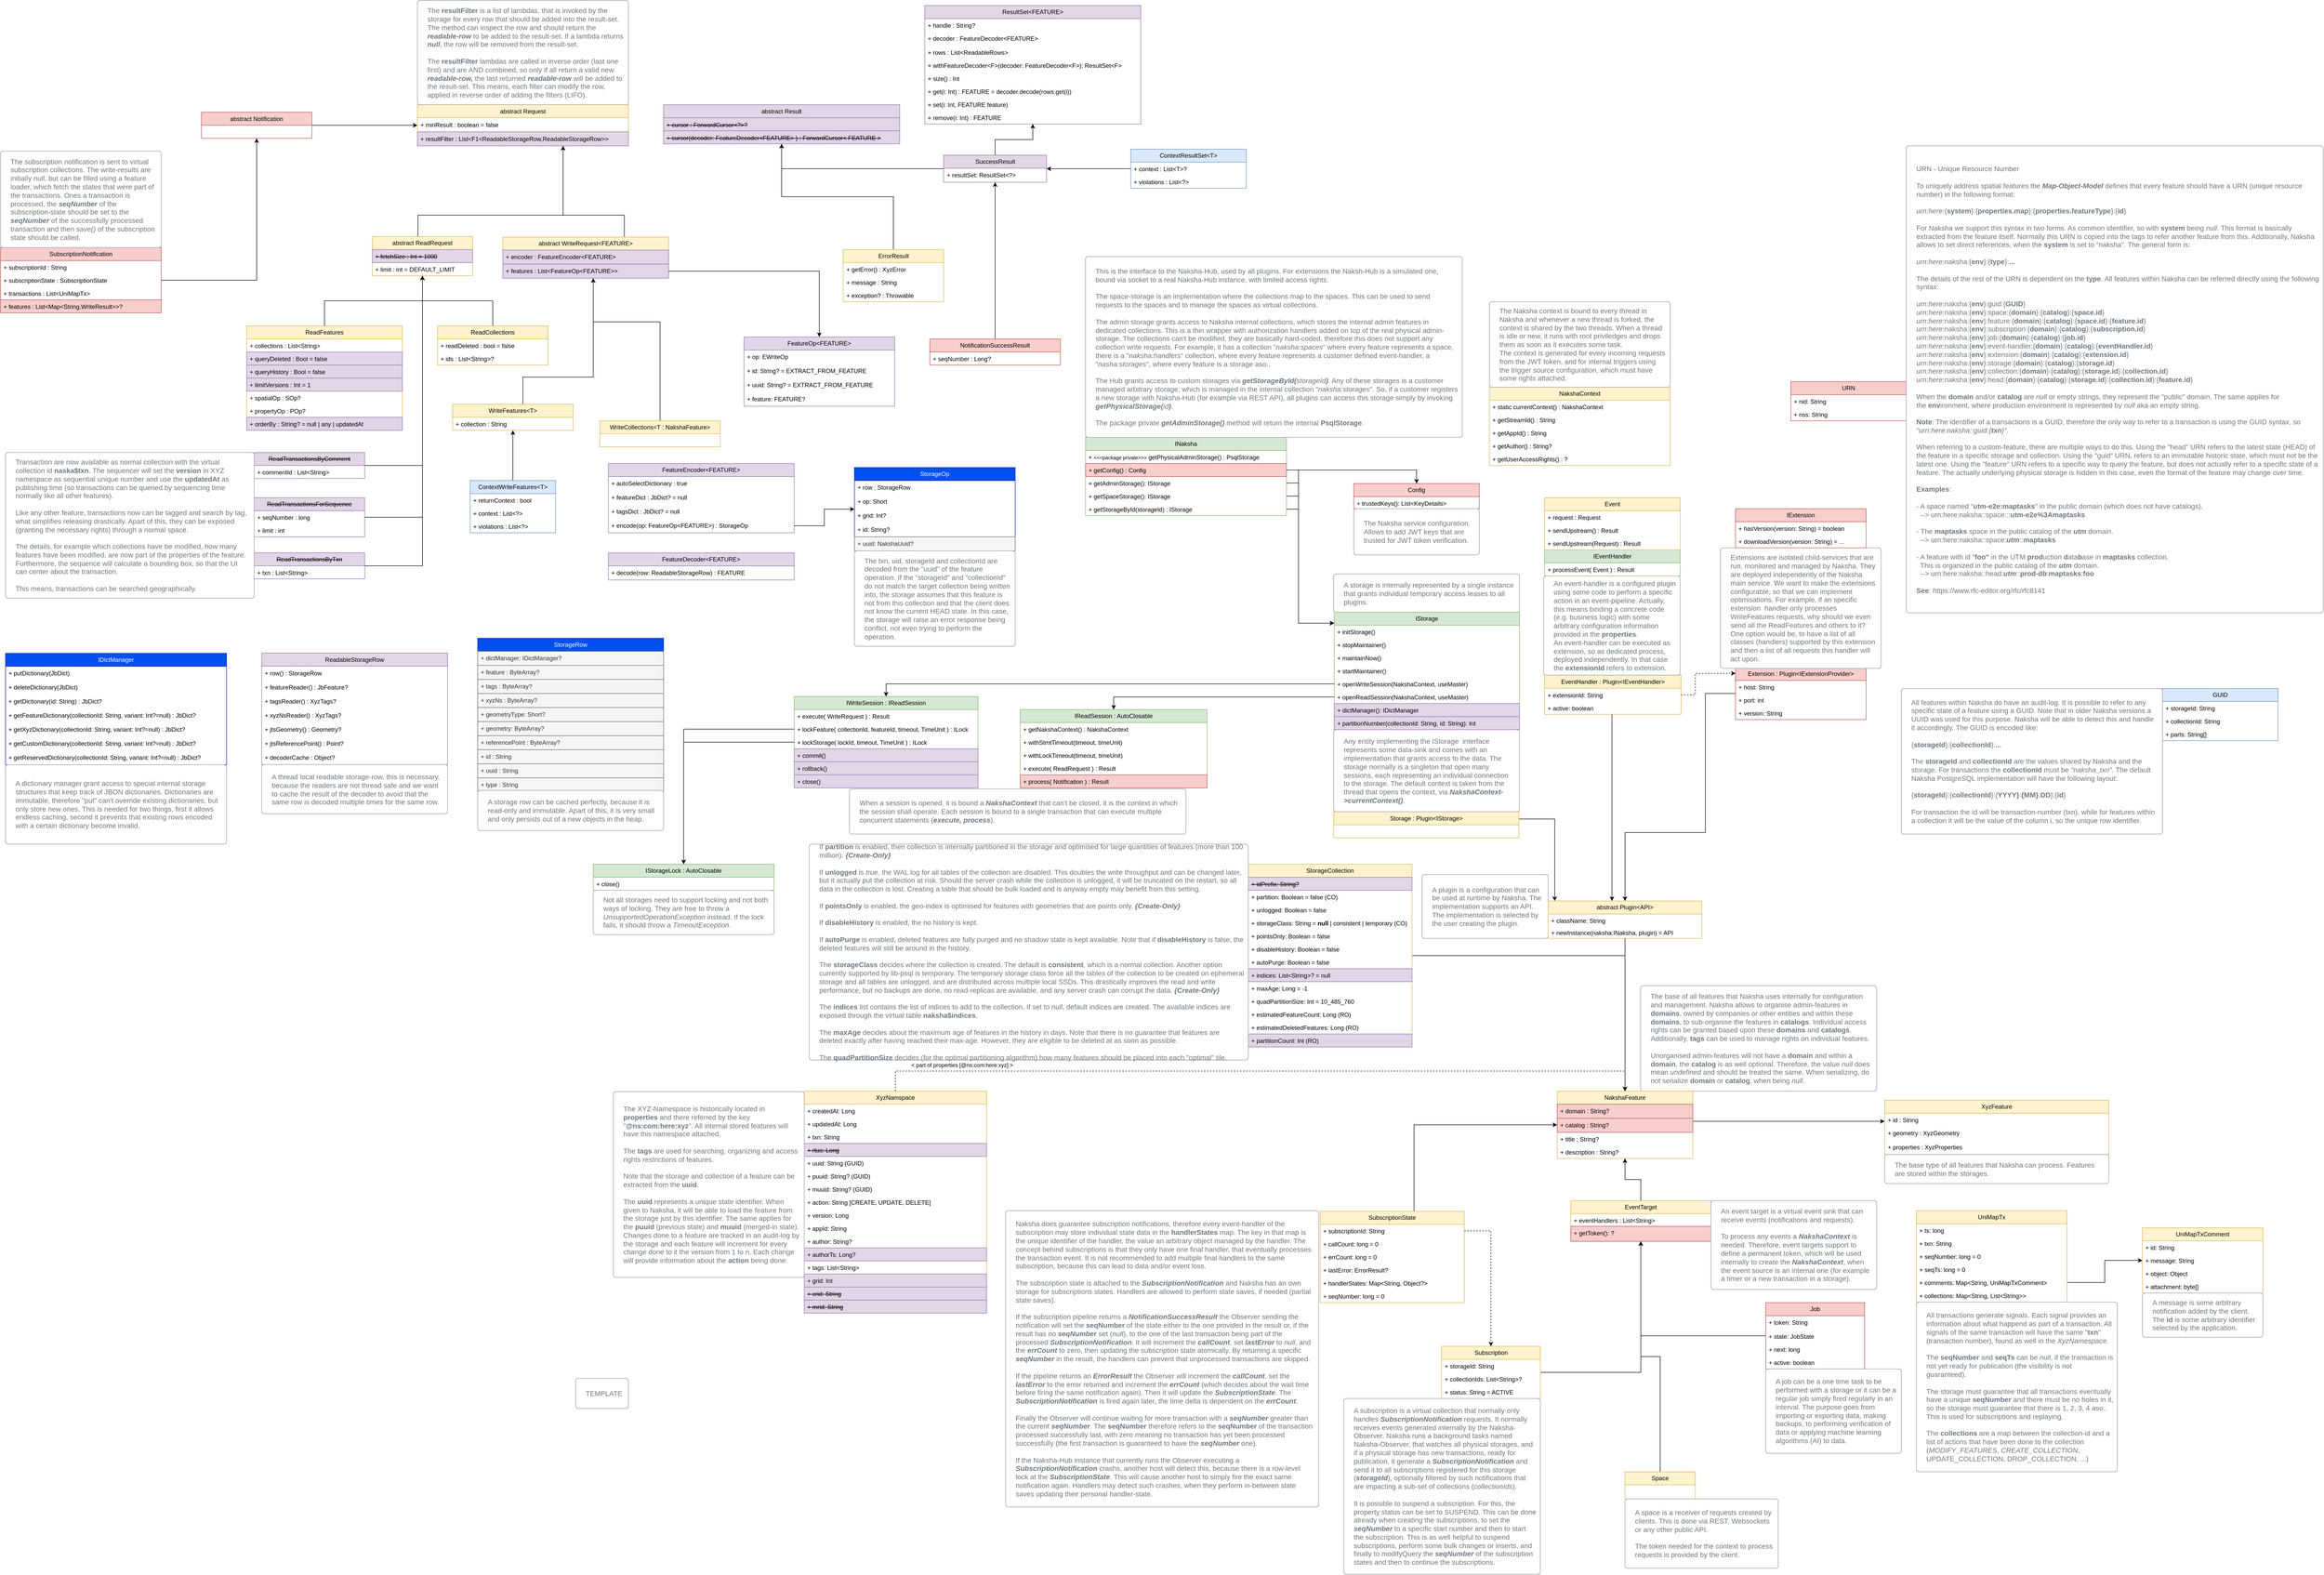 <mxfile version="22.1.2" type="device">
  <diagram name="Page-1" id="c7558073-3199-34d8-9f00-42111426c3f3">
    <mxGraphModel dx="1742" dy="828" grid="1" gridSize="10" guides="1" tooltips="1" connect="1" arrows="1" fold="1" page="1" pageScale="1" pageWidth="4681" pageHeight="3300" background="none" math="0" shadow="0">
      <root>
        <mxCell id="0" />
        <mxCell id="1" parent="0" />
        <mxCell id="1qYccRmLHqD2nOXxJYSw-157" style="edgeStyle=orthogonalEdgeStyle;rounded=0;orthogonalLoop=1;jettySize=auto;html=1;" parent="1" source="1qYccRmLHqD2nOXxJYSw-96" target="1qYccRmLHqD2nOXxJYSw-265" edge="1">
          <mxGeometry relative="1" as="geometry">
            <mxPoint x="2874" y="1670" as="sourcePoint" />
            <mxPoint x="3135.947" y="1722.638" as="targetPoint" />
            <Array as="points">
              <mxPoint x="2854" y="1700" />
              <mxPoint x="3124" y="1700" />
            </Array>
          </mxGeometry>
        </mxCell>
        <mxCell id="1qYccRmLHqD2nOXxJYSw-158" style="edgeStyle=orthogonalEdgeStyle;rounded=0;orthogonalLoop=1;jettySize=auto;html=1;" parent="1" source="1qYccRmLHqD2nOXxJYSw-122" target="1qYccRmLHqD2nOXxJYSw-265" edge="1">
          <mxGeometry relative="1" as="geometry">
            <mxPoint x="3204.966" y="1697.5" as="targetPoint" />
            <mxPoint x="3138.936" y="1591.89" as="sourcePoint" />
            <Array as="points">
              <mxPoint x="3238" y="1560" />
              <mxPoint x="3238" y="1560" />
            </Array>
          </mxGeometry>
        </mxCell>
        <mxCell id="1qYccRmLHqD2nOXxJYSw-233" style="edgeStyle=orthogonalEdgeStyle;rounded=0;orthogonalLoop=1;jettySize=auto;html=1;" parent="1" source="1qYccRmLHqD2nOXxJYSw-134" target="1qYccRmLHqD2nOXxJYSw-265" edge="1">
          <mxGeometry relative="1" as="geometry">
            <mxPoint x="3274" y="1727.466" as="targetPoint" />
            <Array as="points">
              <mxPoint x="3424" y="1450" />
              <mxPoint x="3424" y="1727" />
            </Array>
          </mxGeometry>
        </mxCell>
        <mxCell id="1qYccRmLHqD2nOXxJYSw-202" value="TEMPLATE" style="html=1;shadow=0;dashed=0;shape=mxgraph.bootstrap.rrect;rSize=5;strokeColor=#999999;strokeWidth=1;fillColor=#FFFFFF;fontColor=#6C767D;whiteSpace=wrap;align=left;verticalAlign=middle;spacingLeft=10;fontSize=14;spacing=10;" parent="1" vertex="1">
          <mxGeometry x="1175" y="2814" width="105" height="60" as="geometry" />
        </mxCell>
        <mxCell id="ocHGO5GNn9pmyrgSXm_p-51" style="edgeStyle=orthogonalEdgeStyle;rounded=0;orthogonalLoop=1;jettySize=auto;html=1;dashed=1;" parent="1" source="1qYccRmLHqD2nOXxJYSw-123" target="1qYccRmLHqD2nOXxJYSw-134" edge="1">
          <mxGeometry relative="1" as="geometry">
            <Array as="points">
              <mxPoint x="3404" y="1453" />
              <mxPoint x="3404" y="1410" />
            </Array>
          </mxGeometry>
        </mxCell>
        <mxCell id="veuHkW8nXqJATqobilVs-15" style="edgeStyle=orthogonalEdgeStyle;rounded=0;orthogonalLoop=1;jettySize=auto;html=1;" parent="1" source="veuHkW8nXqJATqobilVs-14" target="ocHGO5GNn9pmyrgSXm_p-52" edge="1">
          <mxGeometry relative="1" as="geometry" />
        </mxCell>
        <mxCell id="veuHkW8nXqJATqobilVs-28" style="edgeStyle=orthogonalEdgeStyle;rounded=0;orthogonalLoop=1;jettySize=auto;html=1;dashed=1;" parent="1" source="veuHkW8nXqJATqobilVs-16" target="1qYccRmLHqD2nOXxJYSw-100" edge="1">
          <mxGeometry relative="1" as="geometry">
            <Array as="points">
              <mxPoint x="2250" y="2202" />
              <mxPoint x="2250" y="2202" />
            </Array>
          </mxGeometry>
        </mxCell>
        <mxCell id="bkxJdcmxccUSYZqPa4WW-68" value="&amp;lt; part of properties [@ns:com:here:xyz] &amp;gt;" style="edgeLabel;html=1;align=center;verticalAlign=middle;resizable=0;points=[];" parent="veuHkW8nXqJATqobilVs-28" vertex="1" connectable="0">
          <mxGeometry x="-0.532" y="3" relative="1" as="geometry">
            <mxPoint x="-186" y="-9" as="offset" />
          </mxGeometry>
        </mxCell>
        <mxCell id="veuHkW8nXqJATqobilVs-58" value="URN" style="swimlane;fontStyle=0;childLayout=stackLayout;horizontal=1;startSize=26;fillColor=#f8cecc;horizontalStack=0;resizeParent=1;resizeParentMax=0;resizeLast=0;collapsible=1;marginBottom=0;whiteSpace=wrap;html=1;strokeColor=#b85450;" parent="1" vertex="1">
          <mxGeometry x="3594" y="829" width="230" height="78" as="geometry" />
        </mxCell>
        <mxCell id="veuHkW8nXqJATqobilVs-59" value="+ nid: String" style="text;strokeColor=none;fillColor=none;align=left;verticalAlign=top;spacingLeft=4;spacingRight=4;overflow=hidden;rotatable=0;points=[[0,0.5],[1,0.5]];portConstraint=eastwest;whiteSpace=wrap;html=1;" parent="veuHkW8nXqJATqobilVs-58" vertex="1">
          <mxGeometry y="26" width="230" height="26" as="geometry" />
        </mxCell>
        <mxCell id="veuHkW8nXqJATqobilVs-60" value="+ nss: String" style="text;strokeColor=none;fillColor=none;align=left;verticalAlign=top;spacingLeft=4;spacingRight=4;overflow=hidden;rotatable=0;points=[[0,0.5],[1,0.5]];portConstraint=eastwest;whiteSpace=wrap;html=1;" parent="veuHkW8nXqJATqobilVs-58" vertex="1">
          <mxGeometry y="52" width="230" height="26" as="geometry" />
        </mxCell>
        <mxCell id="veuHkW8nXqJATqobilVs-65" value="&lt;span style=&quot;border-color: var(--border-color);&quot;&gt;URN - Unique Resource Number&lt;br&gt;&lt;br&gt;To uniquely address spatial features the &lt;b&gt;&lt;i&gt;Map-Object-Model&lt;/i&gt;&lt;/b&gt; defines that every feature should have a URN (unique resource number) in the following format:&lt;br&gt;&lt;br&gt;&lt;i style=&quot;border-color: var(--border-color);&quot;&gt;urn:here&lt;/i&gt;:{&lt;b&gt;system&lt;/b&gt;}:{&lt;b&gt;properties.m&lt;span style=&quot;border-color: var(--border-color);&quot;&gt;ap&lt;/span&gt;&lt;/b&gt;}:{&lt;b&gt;properties.featureType&lt;/b&gt;}:{&lt;b&gt;id&lt;/b&gt;}&lt;br style=&quot;border-color: var(--border-color);&quot;&gt;&lt;br style=&quot;border-color: var(--border-color);&quot;&gt;&lt;/span&gt;For Naksha we support this syntax in two forms. As common identifier, so with &lt;b&gt;system&lt;/b&gt; being &lt;i&gt;null&lt;/i&gt;. This format is basically extracted from the feature itself. Normally this URN is copied into the tags to refer another feature from this. Additionally, Naksha allows to set direct references, when the &lt;b&gt;system&lt;/b&gt; is set to &quot;naksha&quot;. The general form is:&lt;br&gt;&lt;br&gt;&lt;i style=&quot;border-color: var(--border-color);&quot;&gt;urn:here&lt;/i&gt;:naksha:{&lt;b style=&quot;border-color: var(--border-color);&quot;&gt;env&lt;/b&gt;}:{&lt;b style=&quot;border-color: var(--border-color);&quot;&gt;type&lt;/b&gt;}:&lt;b&gt;...&lt;/b&gt;&lt;br&gt;&lt;br&gt;The details of the rest of the URN is dependent on the &lt;b&gt;type&lt;/b&gt;. All features within Naksha can be referred directly using the following syntax:&lt;br&gt;&lt;br&gt;&lt;i&gt;urn:here&lt;/i&gt;:naksha:{&lt;b&gt;env&lt;/b&gt;}:guid:{&lt;b&gt;GUID&lt;/b&gt;}&lt;br&gt;&lt;i&gt;urn:here&lt;/i&gt;:naksha:{&lt;b&gt;env&lt;/b&gt;}:space:{&lt;b style=&quot;border-color: var(--border-color);&quot;&gt;domain&lt;/b&gt;}:{&lt;b style=&quot;border-color: var(--border-color);&quot;&gt;catalog&lt;/b&gt;}:{&lt;b&gt;space.id&lt;/b&gt;}&lt;br&gt;&lt;i style=&quot;border-color: var(--border-color);&quot;&gt;urn:here&lt;/i&gt;:naksha:{&lt;b style=&quot;border-color: var(--border-color);&quot;&gt;env&lt;/b&gt;}:feature:{&lt;b style=&quot;border-color: var(--border-color);&quot;&gt;domain&lt;/b&gt;}:{&lt;b style=&quot;border-color: var(--border-color);&quot;&gt;catalog&lt;/b&gt;}:{&lt;b style=&quot;border-color: var(--border-color);&quot;&gt;space.id&lt;/b&gt;}:{&lt;b style=&quot;border-color: var(--border-color);&quot;&gt;feature.id&lt;/b&gt;}&lt;br style=&quot;border-color: var(--border-color);&quot;&gt;&lt;i&gt;urn:here&lt;/i&gt;:naksha:{&lt;b&gt;env&lt;/b&gt;}:subscription:{&lt;b style=&quot;border-color: var(--border-color);&quot;&gt;domain&lt;/b&gt;}:{&lt;b style=&quot;border-color: var(--border-color);&quot;&gt;catalog&lt;/b&gt;}:{&lt;b style=&quot;border-color: var(--border-color);&quot;&gt;subscription.id&lt;/b&gt;}&lt;br style=&quot;border-color: var(--border-color);&quot;&gt;&lt;i&gt;urn:here&lt;/i&gt;:naksha:{&lt;b&gt;env&lt;/b&gt;}:job:{&lt;b style=&quot;border-color: var(--border-color);&quot;&gt;domain&lt;/b&gt;}:{&lt;b style=&quot;border-color: var(--border-color);&quot;&gt;catalog&lt;/b&gt;}:{&lt;b style=&quot;border-color: var(--border-color);&quot;&gt;job.id&lt;/b&gt;}&lt;br&gt;&lt;span style=&quot;border-color: var(--border-color);&quot;&gt;&lt;i style=&quot;font-style: italic; border-color: var(--border-color);&quot;&gt;urn:here&lt;/i&gt;&lt;span style=&quot;font-style: normal;&quot;&gt;:naksha&lt;/span&gt;:{&lt;b style=&quot;border-color: var(--border-color);&quot;&gt;env&lt;/b&gt;}:event-handler&lt;span style=&quot;font-style: normal;&quot;&gt;:{&lt;/span&gt;&lt;b style=&quot;font-style: normal; border-color: var(--border-color);&quot;&gt;domain&lt;/b&gt;&lt;span style=&quot;font-style: normal;&quot;&gt;}:{&lt;/span&gt;&lt;b style=&quot;border-color: var(--border-color);&quot;&gt;catalog&lt;/b&gt;&lt;span style=&quot;font-style: normal;&quot;&gt;}&lt;/span&gt;&lt;span style=&quot;font-style: normal;&quot;&gt;:{&lt;/span&gt;&lt;b style=&quot;font-style: normal; border-color: var(--border-color);&quot;&gt;eventHandler.id&lt;/b&gt;&lt;span style=&quot;font-style: normal;&quot;&gt;}&lt;/span&gt;&lt;br style=&quot;border-color: var(--border-color); font-style: normal;&quot;&gt;&lt;i style=&quot;font-style: italic; border-color: var(--border-color);&quot;&gt;urn:here&lt;/i&gt;&lt;span style=&quot;font-style: normal;&quot;&gt;:naksha:{&lt;/span&gt;&lt;b style=&quot;font-style: normal; border-color: var(--border-color);&quot;&gt;env&lt;/b&gt;}:extension&lt;span style=&quot;border-color: var(--border-color);&quot;&gt;:{&lt;/span&gt;&lt;b style=&quot;border-color: var(--border-color);&quot;&gt;domain&lt;/b&gt;&lt;span style=&quot;border-color: var(--border-color);&quot;&gt;}:{&lt;/span&gt;&lt;span style=&quot;border-color: var(--border-color);&quot;&gt;&lt;b style=&quot;border-color: var(--border-color);&quot;&gt;catalog&lt;/b&gt;}&lt;/span&gt;&lt;span style=&quot;border-color: var(--border-color);&quot;&gt;:&lt;/span&gt;&lt;span style=&quot;font-style: normal;&quot;&gt;{&lt;/span&gt;&lt;b style=&quot;font-style: normal; border-color: var(--border-color);&quot;&gt;extension.id&lt;/b&gt;&lt;span style=&quot;font-style: normal;&quot;&gt;}&lt;/span&gt;&lt;br style=&quot;border-color: var(--border-color); font-style: normal;&quot;&gt;&lt;i&gt;urn:here&lt;/i&gt;&lt;/span&gt;:naksha:{&lt;b style=&quot;border-color: var(--border-color);&quot;&gt;env&lt;/b&gt;}:storage:{&lt;b style=&quot;border-color: var(--border-color);&quot;&gt;domain&lt;/b&gt;&lt;span style=&quot;border-color: var(--border-color);&quot;&gt;}:{&lt;/span&gt;&lt;span style=&quot;border-color: var(--border-color);&quot;&gt;&lt;b style=&quot;border-color: var(--border-color);&quot;&gt;catalog&lt;/b&gt;}&lt;/span&gt;:{&lt;b style=&quot;border-color: var(--border-color);&quot;&gt;storage.id&lt;/b&gt;}&lt;br&gt;&lt;span style=&quot;border-color: var(--border-color);&quot;&gt;&lt;i style=&quot;font-style: italic; border-color: var(--border-color);&quot;&gt;urn:here&lt;/i&gt;:naksha:{&lt;b style=&quot;border-color: var(--border-color);&quot;&gt;env&lt;/b&gt;}:collection:{&lt;b style=&quot;border-color: var(--border-color);&quot;&gt;domain&lt;/b&gt;&lt;span style=&quot;border-color: var(--border-color);&quot;&gt;}:{&lt;/span&gt;&lt;span style=&quot;border-color: var(--border-color);&quot;&gt;&lt;b style=&quot;border-color: var(--border-color);&quot;&gt;catalog&lt;/b&gt;}&lt;/span&gt;&lt;span style=&quot;border-color: var(--border-color);&quot;&gt;:&lt;/span&gt;{&lt;b style=&quot;border-color: var(--border-color);&quot;&gt;storage.id&lt;/b&gt;}:{&lt;b style=&quot;&quot;&gt;collection.id&lt;/b&gt;}&lt;br style=&quot;border-color: var(--border-color); font-style: normal;&quot;&gt;&lt;i style=&quot;border-color: var(--border-color);&quot;&gt;urn:here&lt;/i&gt;:naksha:{&lt;b style=&quot;border-color: var(--border-color);&quot;&gt;env&lt;/b&gt;}:head:{&lt;b style=&quot;border-color: var(--border-color);&quot;&gt;domain&lt;/b&gt;&lt;span style=&quot;border-color: var(--border-color);&quot;&gt;}:{&lt;/span&gt;&lt;span style=&quot;border-color: var(--border-color);&quot;&gt;&lt;b style=&quot;border-color: var(--border-color);&quot;&gt;catalog&lt;/b&gt;}&lt;/span&gt;&lt;span style=&quot;border-color: var(--border-color);&quot;&gt;:&lt;/span&gt;{&lt;b style=&quot;border-color: var(--border-color);&quot;&gt;storage.id&lt;/b&gt;}:{&lt;b style=&quot;border-color: var(--border-color);&quot;&gt;collection.id&lt;/b&gt;}:{&lt;b style=&quot;border-color: var(--border-color);&quot;&gt;feature.id&lt;/b&gt;}&lt;br style=&quot;border-color: var(--border-color);&quot;&gt;&lt;/span&gt;&lt;br&gt;When the &lt;b&gt;domain&lt;/b&gt; and/or&amp;nbsp;&lt;b style=&quot;border-color: var(--border-color);&quot;&gt;catalog&lt;/b&gt;&amp;nbsp;are &lt;i&gt;null&lt;/i&gt; or empty strings, they represent the &quot;public&quot; domain. The same applies for the&amp;nbsp;&lt;b&gt;env&lt;/b&gt;ironment, where production environment is represented by &lt;i&gt;null&lt;/i&gt; aka an empty string.&lt;br&gt;&lt;br&gt;&lt;b&gt;Note&lt;/b&gt;: The identifier of a transactions is a GUID, therefore the only way to refer to a transaction is using the GUID syntax, so &lt;i&gt;&quot;urn:here:naksha::guid:{&lt;b&gt;txn&lt;/b&gt;}&quot;&lt;/i&gt;.&lt;br&gt;&lt;br&gt;When referring to a custom-feature, there are multiple ways to do this. Using the &quot;head&quot; URN refers to the latest state (HEAD) of the feature in a specific storage and collection. Using the &quot;guid&quot; URN, refers to an immutable historic state, which must not be the latest one. Using the &quot;feature&quot; URN refers to a specific way to query the feature, but does not actually refer to a specific state of a feature. The actually underlying physical storage is hidden in this case, even the format of the feature may change over time.&lt;br&gt;&lt;br&gt;&lt;b&gt;Examples&lt;/b&gt;:&lt;br style=&quot;border-color: var(--border-color);&quot;&gt;&lt;br&gt;- A space named &quot;&lt;b&gt;utm-e2e:maptasks&lt;/b&gt;&quot; in the public domain (which does not have catalogs).&lt;br style=&quot;border-color: var(--border-color);&quot;&gt;&amp;nbsp; --&amp;gt; urn:here:naksha::space:::&lt;b&gt;utm-e2e%3Amaptasks&lt;/b&gt;&lt;br&gt;&lt;br&gt;- The &lt;b&gt;maptasks&lt;/b&gt; space in the public catalog of the&amp;nbsp;&lt;b style=&quot;border-color: var(--border-color);&quot;&gt;&lt;i&gt;utm&lt;/i&gt;&lt;/b&gt;&amp;nbsp;domain.&lt;br style=&quot;border-color: var(--border-color);&quot;&gt;&amp;nbsp; --&amp;gt; urn:here:naksha::space:&lt;b&gt;&lt;i&gt;utm&lt;/i&gt;&lt;/b&gt;::&lt;b&gt;maptasks&lt;/b&gt;&lt;br style=&quot;border-color: var(--border-color);&quot;&gt;&lt;br&gt;- A feature with id&amp;nbsp;&quot;&lt;b&gt;foo&quot;&lt;/b&gt; in the UTM&amp;nbsp;&lt;b&gt;prod&lt;/b&gt;uction&lt;b&gt; d&lt;/b&gt;ata&lt;b&gt;b&lt;/b&gt;ase&amp;nbsp;in &lt;b&gt;maptasks&lt;/b&gt; collection. &lt;br&gt;&amp;nbsp; This is organized in the public catalog of the &lt;b&gt;&lt;i&gt;utm&lt;/i&gt;&lt;/b&gt; domain.&lt;br&gt;&amp;nbsp; --&amp;gt; urn:here:naksha::head:&lt;b&gt;&lt;i&gt;utm&lt;/i&gt;&lt;/b&gt;::&lt;b&gt;prod-db&lt;/b&gt;:&lt;b&gt;maptasks&lt;/b&gt;:&lt;b&gt;foo&lt;/b&gt;&lt;br style=&quot;border-color: var(--border-color);&quot;&gt;&lt;b&gt;&lt;br&gt;See&lt;/b&gt;: https://www.rfc-editor.org/rfc/rfc8141" style="html=1;shadow=0;dashed=0;shape=mxgraph.bootstrap.rrect;rSize=5;strokeColor=#999999;strokeWidth=1;fillColor=#FFFFFF;fontColor=#6C767D;whiteSpace=wrap;align=left;verticalAlign=middle;spacingLeft=10;fontSize=14;spacing=10;" parent="1" vertex="1">
          <mxGeometry x="3824" y="359.52" width="830" height="930" as="geometry" />
        </mxCell>
        <mxCell id="2r80sXf8cgRXmCBXb2kK-243" style="edgeStyle=orthogonalEdgeStyle;rounded=0;orthogonalLoop=1;jettySize=auto;html=1;" parent="1" source="2r80sXf8cgRXmCBXb2kK-28" target="2r80sXf8cgRXmCBXb2kK-215" edge="1">
          <mxGeometry relative="1" as="geometry">
            <mxPoint x="860.067" y="593.04" as="targetPoint" />
          </mxGeometry>
        </mxCell>
        <mxCell id="2r80sXf8cgRXmCBXb2kK-28" value="&lt;span style=&quot;border-color: var(--border-color);&quot;&gt;ReadFeatures&lt;br&gt;&lt;/span&gt;" style="swimlane;fontStyle=0;childLayout=stackLayout;horizontal=1;startSize=26;fillColor=#fff2cc;horizontalStack=0;resizeParent=1;resizeParentMax=0;resizeLast=0;collapsible=1;marginBottom=0;whiteSpace=wrap;html=1;strokeColor=#d6b656;" parent="1" vertex="1">
          <mxGeometry x="520" y="718" width="310" height="208" as="geometry" />
        </mxCell>
        <mxCell id="2r80sXf8cgRXmCBXb2kK-187" value="+ collections : List&amp;lt;String&amp;gt;" style="text;strokeColor=none;fillColor=none;align=left;verticalAlign=top;spacingLeft=4;spacingRight=4;overflow=hidden;rotatable=0;points=[[0,0.5],[1,0.5]];portConstraint=eastwest;whiteSpace=wrap;html=1;" parent="2r80sXf8cgRXmCBXb2kK-28" vertex="1">
          <mxGeometry y="26" width="310" height="26" as="geometry" />
        </mxCell>
        <mxCell id="2r80sXf8cgRXmCBXb2kK-315" value="+ queryDeleted : Bool = false" style="text;strokeColor=#9673a6;fillColor=#e1d5e7;align=left;verticalAlign=top;spacingLeft=4;spacingRight=4;overflow=hidden;rotatable=0;points=[[0,0.5],[1,0.5]];portConstraint=eastwest;whiteSpace=wrap;html=1;" parent="2r80sXf8cgRXmCBXb2kK-28" vertex="1">
          <mxGeometry y="52" width="310" height="26" as="geometry" />
        </mxCell>
        <mxCell id="2r80sXf8cgRXmCBXb2kK-326" value="+ queryHistory : Bool = false" style="text;strokeColor=#9673a6;fillColor=#e1d5e7;align=left;verticalAlign=top;spacingLeft=4;spacingRight=4;overflow=hidden;rotatable=0;points=[[0,0.5],[1,0.5]];portConstraint=eastwest;whiteSpace=wrap;html=1;" parent="2r80sXf8cgRXmCBXb2kK-28" vertex="1">
          <mxGeometry y="78" width="310" height="26" as="geometry" />
        </mxCell>
        <mxCell id="C_nnIdQDxCc23Knee7Er-147" value="+ limitVersions : Int = 1" style="text;strokeColor=#9673a6;fillColor=#e1d5e7;align=left;verticalAlign=top;spacingLeft=4;spacingRight=4;overflow=hidden;rotatable=0;points=[[0,0.5],[1,0.5]];portConstraint=eastwest;whiteSpace=wrap;html=1;" parent="2r80sXf8cgRXmCBXb2kK-28" vertex="1">
          <mxGeometry y="104" width="310" height="26" as="geometry" />
        </mxCell>
        <mxCell id="2r80sXf8cgRXmCBXb2kK-35" value="+ spatialOp : SOp?" style="text;strokeColor=none;fillColor=none;align=left;verticalAlign=top;spacingLeft=4;spacingRight=4;overflow=hidden;rotatable=0;points=[[0,0.5],[1,0.5]];portConstraint=eastwest;whiteSpace=wrap;html=1;" parent="2r80sXf8cgRXmCBXb2kK-28" vertex="1">
          <mxGeometry y="130" width="310" height="26" as="geometry" />
        </mxCell>
        <mxCell id="2r80sXf8cgRXmCBXb2kK-32" value="+ propertyOp : POp?" style="text;strokeColor=none;fillColor=none;align=left;verticalAlign=top;spacingLeft=4;spacingRight=4;overflow=hidden;rotatable=0;points=[[0,0.5],[1,0.5]];portConstraint=eastwest;whiteSpace=wrap;html=1;" parent="2r80sXf8cgRXmCBXb2kK-28" vertex="1">
          <mxGeometry y="156" width="310" height="26" as="geometry" />
        </mxCell>
        <mxCell id="C_nnIdQDxCc23Knee7Er-48" value="+ orderBy : String? = null | any | updatedAt" style="text;strokeColor=#9673a6;fillColor=#e1d5e7;align=left;verticalAlign=top;spacingLeft=4;spacingRight=4;overflow=hidden;rotatable=0;points=[[0,0.5],[1,0.5]];portConstraint=eastwest;whiteSpace=wrap;html=1;" parent="2r80sXf8cgRXmCBXb2kK-28" vertex="1">
          <mxGeometry y="182" width="310" height="26" as="geometry" />
        </mxCell>
        <mxCell id="2r80sXf8cgRXmCBXb2kK-245" style="edgeStyle=orthogonalEdgeStyle;rounded=0;orthogonalLoop=1;jettySize=auto;html=1;" parent="1" source="2r80sXf8cgRXmCBXb2kK-63" target="2r80sXf8cgRXmCBXb2kK-207" edge="1">
          <mxGeometry relative="1" as="geometry">
            <mxPoint x="1000" y="725.56" as="targetPoint" />
            <Array as="points">
              <mxPoint x="1070" y="820" />
              <mxPoint x="1210" y="820" />
            </Array>
          </mxGeometry>
        </mxCell>
        <mxCell id="2r80sXf8cgRXmCBXb2kK-63" value="&lt;span style=&quot;border-color: var(--border-color);&quot;&gt;WriteFeatures&amp;lt;T&amp;gt;&lt;br&gt;&lt;/span&gt;" style="swimlane;fontStyle=0;childLayout=stackLayout;horizontal=1;startSize=26;fillColor=#fff2cc;horizontalStack=0;resizeParent=1;resizeParentMax=0;resizeLast=0;collapsible=1;marginBottom=0;whiteSpace=wrap;html=1;strokeColor=#d6b656;" parent="1" vertex="1">
          <mxGeometry x="930" y="874" width="240" height="52" as="geometry" />
        </mxCell>
        <mxCell id="2r80sXf8cgRXmCBXb2kK-64" value="+ collection : String" style="text;strokeColor=none;fillColor=none;align=left;verticalAlign=top;spacingLeft=4;spacingRight=4;overflow=hidden;rotatable=0;points=[[0,0.5],[1,0.5]];portConstraint=eastwest;whiteSpace=wrap;html=1;" parent="2r80sXf8cgRXmCBXb2kK-63" vertex="1">
          <mxGeometry y="26" width="240" height="26" as="geometry" />
        </mxCell>
        <mxCell id="2r80sXf8cgRXmCBXb2kK-246" style="edgeStyle=orthogonalEdgeStyle;rounded=0;orthogonalLoop=1;jettySize=auto;html=1;" parent="1" source="2r80sXf8cgRXmCBXb2kK-167" target="2r80sXf8cgRXmCBXb2kK-215" edge="1">
          <mxGeometry relative="1" as="geometry">
            <mxPoint x="860.067" y="593.04" as="targetPoint" />
          </mxGeometry>
        </mxCell>
        <mxCell id="2r80sXf8cgRXmCBXb2kK-167" value="&lt;span style=&quot;border-color: var(--border-color);&quot;&gt;ReadCollections&lt;br&gt;&lt;/span&gt;" style="swimlane;fontStyle=0;childLayout=stackLayout;horizontal=1;startSize=26;fillColor=#fff2cc;horizontalStack=0;resizeParent=1;resizeParentMax=0;resizeLast=0;collapsible=1;marginBottom=0;whiteSpace=wrap;html=1;strokeColor=#d6b656;" parent="1" vertex="1">
          <mxGeometry x="900" y="718" width="220" height="78" as="geometry" />
        </mxCell>
        <mxCell id="2r80sXf8cgRXmCBXb2kK-325" value="+ readDeleted : bool = false" style="text;align=left;verticalAlign=top;spacingLeft=4;spacingRight=4;overflow=hidden;rotatable=0;points=[[0,0.5],[1,0.5]];portConstraint=eastwest;whiteSpace=wrap;html=1;" parent="2r80sXf8cgRXmCBXb2kK-167" vertex="1">
          <mxGeometry y="26" width="220" height="26" as="geometry" />
        </mxCell>
        <mxCell id="2r80sXf8cgRXmCBXb2kK-170" value="+ ids : List&amp;lt;String&amp;gt;?" style="text;strokeColor=none;fillColor=none;align=left;verticalAlign=top;spacingLeft=4;spacingRight=4;overflow=hidden;rotatable=0;points=[[0,0.5],[1,0.5]];portConstraint=eastwest;whiteSpace=wrap;html=1;" parent="2r80sXf8cgRXmCBXb2kK-167" vertex="1">
          <mxGeometry y="52" width="220" height="26" as="geometry" />
        </mxCell>
        <mxCell id="2r80sXf8cgRXmCBXb2kK-249" style="edgeStyle=orthogonalEdgeStyle;rounded=0;orthogonalLoop=1;jettySize=auto;html=1;" parent="1" source="2r80sXf8cgRXmCBXb2kK-182" target="2r80sXf8cgRXmCBXb2kK-215" edge="1">
          <mxGeometry relative="1" as="geometry">
            <mxPoint x="730" y="1092.603" as="sourcePoint" />
            <mxPoint x="860.067" y="593.04" as="targetPoint" />
          </mxGeometry>
        </mxCell>
        <mxCell id="2r80sXf8cgRXmCBXb2kK-192" value="&lt;span style=&quot;border-color: var(--border-color);&quot;&gt;abstract Result&lt;br&gt;&lt;/span&gt;" style="swimlane;fontStyle=0;childLayout=stackLayout;horizontal=1;startSize=26;fillColor=#e1d5e7;horizontalStack=0;resizeParent=1;resizeParentMax=0;resizeLast=0;collapsible=1;marginBottom=0;whiteSpace=wrap;html=1;strokeColor=#9673a6;" parent="1" vertex="1">
          <mxGeometry x="1350" y="277.52" width="470" height="78" as="geometry" />
        </mxCell>
        <mxCell id="b-pf2QdRWkK3xm46wam7-1" value="&lt;strike&gt;+ cursor : ForwardCursor&amp;lt;?&amp;gt;?&lt;/strike&gt;" style="text;strokeColor=#9673a6;fillColor=#e1d5e7;align=left;verticalAlign=top;spacingLeft=4;spacingRight=4;overflow=hidden;rotatable=0;points=[[0,0.5],[1,0.5]];portConstraint=eastwest;whiteSpace=wrap;html=1;" parent="2r80sXf8cgRXmCBXb2kK-192" vertex="1">
          <mxGeometry y="26" width="470" height="26" as="geometry" />
        </mxCell>
        <mxCell id="b-pf2QdRWkK3xm46wam7-2" value="&lt;strike&gt;+ cursor(decoder: FeatureDecoder&amp;lt;FEATURE&amp;gt; ) : ForwardCursor&amp;lt;&amp;nbsp;FEATURE &amp;gt;&lt;/strike&gt;" style="text;strokeColor=#9673a6;fillColor=#e1d5e7;align=left;verticalAlign=top;spacingLeft=4;spacingRight=4;overflow=hidden;rotatable=0;points=[[0,0.5],[1,0.5]];portConstraint=eastwest;whiteSpace=wrap;html=1;" parent="2r80sXf8cgRXmCBXb2kK-192" vertex="1">
          <mxGeometry y="52" width="470" height="26" as="geometry" />
        </mxCell>
        <mxCell id="2r80sXf8cgRXmCBXb2kK-248" style="edgeStyle=orthogonalEdgeStyle;rounded=0;orthogonalLoop=1;jettySize=auto;html=1;" parent="1" source="2r80sXf8cgRXmCBXb2kK-194" target="2r80sXf8cgRXmCBXb2kK-215" edge="1">
          <mxGeometry relative="1" as="geometry">
            <mxPoint x="860.067" y="593.04" as="targetPoint" />
          </mxGeometry>
        </mxCell>
        <mxCell id="2r80sXf8cgRXmCBXb2kK-247" style="edgeStyle=orthogonalEdgeStyle;rounded=0;orthogonalLoop=1;jettySize=auto;html=1;" parent="1" source="2r80sXf8cgRXmCBXb2kK-198" target="2r80sXf8cgRXmCBXb2kK-215" edge="1">
          <mxGeometry relative="1" as="geometry">
            <mxPoint x="860.067" y="593.04" as="targetPoint" />
          </mxGeometry>
        </mxCell>
        <mxCell id="2r80sXf8cgRXmCBXb2kK-242" style="edgeStyle=orthogonalEdgeStyle;rounded=0;orthogonalLoop=1;jettySize=auto;html=1;" parent="1" source="2r80sXf8cgRXmCBXb2kK-207" target="ji72XSmRw8APm09SylYo-29" edge="1">
          <mxGeometry relative="1" as="geometry">
            <Array as="points">
              <mxPoint x="1272" y="497.52" />
              <mxPoint x="1150" y="497.52" />
            </Array>
          </mxGeometry>
        </mxCell>
        <mxCell id="2r80sXf8cgRXmCBXb2kK-207" value="&lt;span style=&quot;border-color: var(--border-color);&quot;&gt;abstract WriteRequest&amp;lt;FEATURE&amp;gt;&lt;br&gt;&lt;/span&gt;" style="swimlane;fontStyle=0;childLayout=stackLayout;horizontal=1;startSize=26;fillColor=#fff2cc;horizontalStack=0;resizeParent=1;resizeParentMax=0;resizeLast=0;collapsible=1;marginBottom=0;whiteSpace=wrap;html=1;strokeColor=#d6b656;" parent="1" vertex="1">
          <mxGeometry x="1030" y="541.04" width="330" height="82" as="geometry" />
        </mxCell>
        <mxCell id="C_nnIdQDxCc23Knee7Er-1" value="+ encoder : FeatureEncoder&amp;lt;FEATURE&amp;gt;" style="text;strokeColor=#9673a6;fillColor=#e1d5e7;align=left;verticalAlign=top;spacingLeft=4;spacingRight=4;overflow=hidden;rotatable=0;points=[[0,0.5],[1,0.5]];portConstraint=eastwest;whiteSpace=wrap;html=1;" parent="2r80sXf8cgRXmCBXb2kK-207" vertex="1">
          <mxGeometry y="26" width="330" height="28" as="geometry" />
        </mxCell>
        <mxCell id="cOuOxfN4X3Rvot8ub-zh-30" value="+ features : List&amp;lt;FeatureOp&amp;lt;FEATURE&amp;gt;&amp;gt;" style="text;strokeColor=#9673a6;fillColor=#e1d5e7;align=left;verticalAlign=top;spacingLeft=4;spacingRight=4;overflow=hidden;rotatable=0;points=[[0,0.5],[1,0.5]];portConstraint=eastwest;whiteSpace=wrap;html=1;" parent="2r80sXf8cgRXmCBXb2kK-207" vertex="1">
          <mxGeometry y="54" width="330" height="28" as="geometry" />
        </mxCell>
        <mxCell id="2r80sXf8cgRXmCBXb2kK-241" style="edgeStyle=orthogonalEdgeStyle;rounded=0;orthogonalLoop=1;jettySize=auto;html=1;" parent="1" source="2r80sXf8cgRXmCBXb2kK-215" target="ji72XSmRw8APm09SylYo-29" edge="1">
          <mxGeometry relative="1" as="geometry">
            <Array as="points">
              <mxPoint x="861" y="497.52" />
              <mxPoint x="1150" y="497.52" />
            </Array>
          </mxGeometry>
        </mxCell>
        <mxCell id="2r80sXf8cgRXmCBXb2kK-215" value="&lt;span style=&quot;border-color: var(--border-color);&quot;&gt;abstract ReadRequest&lt;br&gt;&lt;/span&gt;" style="swimlane;fontStyle=0;childLayout=stackLayout;horizontal=1;startSize=26;fillColor=#fff2cc;horizontalStack=0;resizeParent=1;resizeParentMax=0;resizeLast=0;collapsible=1;marginBottom=0;whiteSpace=wrap;html=1;strokeColor=#d6b656;" parent="1" vertex="1">
          <mxGeometry x="770" y="540" width="200" height="78" as="geometry" />
        </mxCell>
        <mxCell id="2r80sXf8cgRXmCBXb2kK-183" value="&lt;strike&gt;+ fetchSize : Int = 1000&lt;/strike&gt;" style="text;align=left;verticalAlign=top;spacingLeft=4;spacingRight=4;overflow=hidden;rotatable=0;points=[[0,0.5],[1,0.5]];portConstraint=eastwest;whiteSpace=wrap;html=1;fillColor=#e1d5e7;strokeColor=#9673a6;" parent="2r80sXf8cgRXmCBXb2kK-215" vertex="1">
          <mxGeometry y="26" width="200" height="26" as="geometry" />
        </mxCell>
        <mxCell id="C_nnIdQDxCc23Knee7Er-44" value="+ limit : int = DEFAULT_LIMIT" style="text;strokeColor=none;fillColor=none;align=left;verticalAlign=top;spacingLeft=4;spacingRight=4;overflow=hidden;rotatable=0;points=[[0,0.5],[1,0.5]];portConstraint=eastwest;whiteSpace=wrap;html=1;" parent="2r80sXf8cgRXmCBXb2kK-215" vertex="1">
          <mxGeometry y="52" width="200" height="26" as="geometry" />
        </mxCell>
        <mxCell id="MKYL6SD2OeAfUIFWeQ2m-10" style="edgeStyle=orthogonalEdgeStyle;rounded=0;orthogonalLoop=1;jettySize=auto;html=1;" parent="1" source="2r80sXf8cgRXmCBXb2kK-228" target="2r80sXf8cgRXmCBXb2kK-192" edge="1">
          <mxGeometry relative="1" as="geometry" />
        </mxCell>
        <mxCell id="2r80sXf8cgRXmCBXb2kK-228" value="&lt;span style=&quot;border-color: var(--border-color);&quot;&gt;ErrorResult&lt;br&gt;&lt;/span&gt;" style="swimlane;fontStyle=0;childLayout=stackLayout;horizontal=1;startSize=26;fillColor=#fff2cc;horizontalStack=0;resizeParent=1;resizeParentMax=0;resizeLast=0;collapsible=1;marginBottom=0;whiteSpace=wrap;html=1;strokeColor=#d6b656;" parent="1" vertex="1">
          <mxGeometry x="1707.5" y="566" width="200" height="104" as="geometry" />
        </mxCell>
        <mxCell id="2r80sXf8cgRXmCBXb2kK-229" value="+ getError() : XyzError" style="text;strokeColor=none;fillColor=none;align=left;verticalAlign=top;spacingLeft=4;spacingRight=4;overflow=hidden;rotatable=0;points=[[0,0.5],[1,0.5]];portConstraint=eastwest;whiteSpace=wrap;html=1;" parent="2r80sXf8cgRXmCBXb2kK-228" vertex="1">
          <mxGeometry y="26" width="200" height="26" as="geometry" />
        </mxCell>
        <mxCell id="2r80sXf8cgRXmCBXb2kK-234" value="+ message : String" style="text;strokeColor=none;fillColor=none;align=left;verticalAlign=top;spacingLeft=4;spacingRight=4;overflow=hidden;rotatable=0;points=[[0,0.5],[1,0.5]];portConstraint=eastwest;whiteSpace=wrap;html=1;" parent="2r80sXf8cgRXmCBXb2kK-228" vertex="1">
          <mxGeometry y="52" width="200" height="26" as="geometry" />
        </mxCell>
        <mxCell id="2r80sXf8cgRXmCBXb2kK-235" value="+ exception? : Throwable" style="text;strokeColor=none;fillColor=none;align=left;verticalAlign=top;spacingLeft=4;spacingRight=4;overflow=hidden;rotatable=0;points=[[0,0.5],[1,0.5]];portConstraint=eastwest;whiteSpace=wrap;html=1;" parent="2r80sXf8cgRXmCBXb2kK-228" vertex="1">
          <mxGeometry y="78" width="200" height="26" as="geometry" />
        </mxCell>
        <mxCell id="2r80sXf8cgRXmCBXb2kK-236" value="" style="group" parent="1" vertex="1" connectable="0">
          <mxGeometry x="2994" y="670" width="360" height="326" as="geometry" />
        </mxCell>
        <mxCell id="1qYccRmLHqD2nOXxJYSw-295" value="NakshaContext" style="swimlane;fontStyle=0;childLayout=stackLayout;horizontal=1;startSize=26;fillColor=#fff2cc;horizontalStack=0;resizeParent=1;resizeParentMax=0;resizeLast=0;collapsible=1;marginBottom=0;whiteSpace=wrap;html=1;strokeColor=#d6b656;" parent="2r80sXf8cgRXmCBXb2kK-236" vertex="1">
          <mxGeometry y="170" width="360" height="156" as="geometry" />
        </mxCell>
        <mxCell id="1qYccRmLHqD2nOXxJYSw-296" value="+ static currentContext() : NakshaContext" style="text;strokeColor=none;fillColor=none;align=left;verticalAlign=top;spacingLeft=4;spacingRight=4;overflow=hidden;rotatable=0;points=[[0,0.5],[1,0.5]];portConstraint=eastwest;whiteSpace=wrap;html=1;" parent="1qYccRmLHqD2nOXxJYSw-295" vertex="1">
          <mxGeometry y="26" width="360" height="26" as="geometry" />
        </mxCell>
        <mxCell id="1qYccRmLHqD2nOXxJYSw-297" value="+ getStreamId() : String" style="text;strokeColor=none;fillColor=none;align=left;verticalAlign=top;spacingLeft=4;spacingRight=4;overflow=hidden;rotatable=0;points=[[0,0.5],[1,0.5]];portConstraint=eastwest;whiteSpace=wrap;html=1;" parent="1qYccRmLHqD2nOXxJYSw-295" vertex="1">
          <mxGeometry y="52" width="360" height="26" as="geometry" />
        </mxCell>
        <mxCell id="1qYccRmLHqD2nOXxJYSw-298" value="+ getAppId() : String" style="text;strokeColor=none;fillColor=none;align=left;verticalAlign=top;spacingLeft=4;spacingRight=4;overflow=hidden;rotatable=0;points=[[0,0.5],[1,0.5]];portConstraint=eastwest;whiteSpace=wrap;html=1;" parent="1qYccRmLHqD2nOXxJYSw-295" vertex="1">
          <mxGeometry y="78" width="360" height="26" as="geometry" />
        </mxCell>
        <mxCell id="2r80sXf8cgRXmCBXb2kK-10" value="+ getAuthor() : String?" style="text;strokeColor=none;fillColor=none;align=left;verticalAlign=top;spacingLeft=4;spacingRight=4;overflow=hidden;rotatable=0;points=[[0,0.5],[1,0.5]];portConstraint=eastwest;whiteSpace=wrap;html=1;" parent="1qYccRmLHqD2nOXxJYSw-295" vertex="1">
          <mxGeometry y="104" width="360" height="26" as="geometry" />
        </mxCell>
        <mxCell id="1qYccRmLHqD2nOXxJYSw-299" value="+ getUserAccessRights() : ?" style="text;strokeColor=none;fillColor=none;align=left;verticalAlign=top;spacingLeft=4;spacingRight=4;overflow=hidden;rotatable=0;points=[[0,0.5],[1,0.5]];portConstraint=eastwest;whiteSpace=wrap;html=1;" parent="1qYccRmLHqD2nOXxJYSw-295" vertex="1">
          <mxGeometry y="130" width="360" height="26" as="geometry" />
        </mxCell>
        <mxCell id="1qYccRmLHqD2nOXxJYSw-300" value="The Naksha context is bound to every thread in Naksha and whenever a new thread is forked, the context is shared by the two threads. When a thread is idle or new, it runs with root priviledges and drops them as soon as it executes some task.&lt;br&gt;The context is generated for every incoming requests from the JWT token, and for internal triggers using the trigger source configuration, which must have some rights attached." style="html=1;shadow=0;dashed=0;shape=mxgraph.bootstrap.rrect;rSize=5;strokeColor=#999999;strokeWidth=1;fillColor=#FFFFFF;fontColor=#6C767D;whiteSpace=wrap;align=left;verticalAlign=middle;spacingLeft=10;fontSize=14;spacing=10;" parent="2r80sXf8cgRXmCBXb2kK-236" vertex="1">
          <mxGeometry width="360" height="170" as="geometry" />
        </mxCell>
        <mxCell id="2r80sXf8cgRXmCBXb2kK-253" style="edgeStyle=orthogonalEdgeStyle;rounded=0;orthogonalLoop=1;jettySize=auto;html=1;" parent="1" source="2r80sXf8cgRXmCBXb2kK-251" target="2r80sXf8cgRXmCBXb2kK-207" edge="1">
          <mxGeometry relative="1" as="geometry">
            <Array as="points">
              <mxPoint x="1210" y="710" />
            </Array>
          </mxGeometry>
        </mxCell>
        <mxCell id="2r80sXf8cgRXmCBXb2kK-251" value="&lt;span style=&quot;border-color: var(--border-color);&quot;&gt;WriteCollections&amp;lt;T : NakshaFeature&amp;gt;&lt;br&gt;&lt;/span&gt;" style="swimlane;fontStyle=0;childLayout=stackLayout;horizontal=1;startSize=26;fillColor=#fff2cc;horizontalStack=0;resizeParent=1;resizeParentMax=0;resizeLast=0;collapsible=1;marginBottom=0;whiteSpace=wrap;html=1;strokeColor=#d6b656;" parent="1" vertex="1">
          <mxGeometry x="1223" y="907" width="240" height="52" as="geometry" />
        </mxCell>
        <mxCell id="2r80sXf8cgRXmCBXb2kK-262" style="edgeStyle=orthogonalEdgeStyle;rounded=0;orthogonalLoop=1;jettySize=auto;html=1;" parent="1" source="1qYccRmLHqD2nOXxJYSw-180" target="1qYccRmLHqD2nOXxJYSw-151" edge="1">
          <mxGeometry relative="1" as="geometry" />
        </mxCell>
        <mxCell id="1qYccRmLHqD2nOXxJYSw-151" value="UniMapTxComment" style="swimlane;fontStyle=0;childLayout=stackLayout;horizontal=1;startSize=26;fillColor=#fff2cc;horizontalStack=0;resizeParent=1;resizeParentMax=0;resizeLast=0;collapsible=1;marginBottom=0;whiteSpace=wrap;html=1;strokeColor=#d6b656;" parent="1" vertex="1">
          <mxGeometry x="4294" y="2514" width="240" height="130" as="geometry" />
        </mxCell>
        <mxCell id="2r80sXf8cgRXmCBXb2kK-260" value="+ id: String" style="text;strokeColor=none;fillColor=none;align=left;verticalAlign=top;spacingLeft=4;spacingRight=4;overflow=hidden;rotatable=0;points=[[0,0.5],[1,0.5]];portConstraint=eastwest;whiteSpace=wrap;html=1;" parent="1qYccRmLHqD2nOXxJYSw-151" vertex="1">
          <mxGeometry y="26" width="240" height="26" as="geometry" />
        </mxCell>
        <mxCell id="1qYccRmLHqD2nOXxJYSw-152" value="+ message: String" style="text;strokeColor=none;fillColor=none;align=left;verticalAlign=top;spacingLeft=4;spacingRight=4;overflow=hidden;rotatable=0;points=[[0,0.5],[1,0.5]];portConstraint=eastwest;whiteSpace=wrap;html=1;" parent="1qYccRmLHqD2nOXxJYSw-151" vertex="1">
          <mxGeometry y="52" width="240" height="26" as="geometry" />
        </mxCell>
        <mxCell id="1qYccRmLHqD2nOXxJYSw-154" value="+ object: Object" style="text;strokeColor=none;fillColor=none;align=left;verticalAlign=top;spacingLeft=4;spacingRight=4;overflow=hidden;rotatable=0;points=[[0,0.5],[1,0.5]];portConstraint=eastwest;whiteSpace=wrap;html=1;" parent="1qYccRmLHqD2nOXxJYSw-151" vertex="1">
          <mxGeometry y="78" width="240" height="26" as="geometry" />
        </mxCell>
        <mxCell id="1qYccRmLHqD2nOXxJYSw-153" value="+ attachment: byte[]" style="text;strokeColor=none;fillColor=none;align=left;verticalAlign=top;spacingLeft=4;spacingRight=4;overflow=hidden;rotatable=0;points=[[0,0.5],[1,0.5]];portConstraint=eastwest;whiteSpace=wrap;html=1;" parent="1qYccRmLHqD2nOXxJYSw-151" vertex="1">
          <mxGeometry y="104" width="240" height="26" as="geometry" />
        </mxCell>
        <mxCell id="1qYccRmLHqD2nOXxJYSw-190" value="A message is some arbitrary notification added by the client. The &lt;b&gt;id&lt;/b&gt; is some arbitrary identifier selected by the application." style="html=1;shadow=0;dashed=0;shape=mxgraph.bootstrap.rrect;rSize=5;strokeColor=#999999;strokeWidth=1;fillColor=#FFFFFF;fontColor=#6C767D;whiteSpace=wrap;align=left;verticalAlign=middle;spacingLeft=10;fontSize=14;spacing=10;" parent="1" vertex="1">
          <mxGeometry x="4294" y="2644" width="240" height="88" as="geometry" />
        </mxCell>
        <mxCell id="2r80sXf8cgRXmCBXb2kK-264" value="" style="group" parent="1" vertex="1" connectable="0">
          <mxGeometry x="3844" y="2480" width="400" height="520" as="geometry" />
        </mxCell>
        <UserObject label="UniMapTx" tooltip="" id="1qYccRmLHqD2nOXxJYSw-138">
          <mxCell style="swimlane;fontStyle=0;childLayout=stackLayout;horizontal=1;startSize=26;fillColor=#fff2cc;horizontalStack=0;resizeParent=1;resizeParentMax=0;resizeLast=0;collapsible=1;marginBottom=0;whiteSpace=wrap;html=1;strokeColor=#d6b656;" parent="2r80sXf8cgRXmCBXb2kK-264" vertex="1">
            <mxGeometry width="300" height="182" as="geometry" />
          </mxCell>
        </UserObject>
        <mxCell id="2r80sXf8cgRXmCBXb2kK-255" value="+ ts: long" style="text;strokeColor=none;fillColor=none;align=left;verticalAlign=top;spacingLeft=4;spacingRight=4;overflow=hidden;rotatable=0;points=[[0,0.5],[1,0.5]];portConstraint=eastwest;whiteSpace=wrap;html=1;" parent="1qYccRmLHqD2nOXxJYSw-138" vertex="1">
          <mxGeometry y="26" width="300" height="26" as="geometry" />
        </mxCell>
        <mxCell id="2r80sXf8cgRXmCBXb2kK-256" value="+ txn: String" style="text;strokeColor=none;fillColor=none;align=left;verticalAlign=top;spacingLeft=4;spacingRight=4;overflow=hidden;rotatable=0;points=[[0,0.5],[1,0.5]];portConstraint=eastwest;whiteSpace=wrap;html=1;" parent="1qYccRmLHqD2nOXxJYSw-138" vertex="1">
          <mxGeometry y="52" width="300" height="26" as="geometry" />
        </mxCell>
        <mxCell id="1qYccRmLHqD2nOXxJYSw-179" value="+ seqNumber: long = 0" style="text;strokeColor=none;fillColor=none;align=left;verticalAlign=top;spacingLeft=4;spacingRight=4;overflow=hidden;rotatable=0;points=[[0,0.5],[1,0.5]];portConstraint=eastwest;whiteSpace=wrap;html=1;" parent="1qYccRmLHqD2nOXxJYSw-138" vertex="1">
          <mxGeometry y="78" width="300" height="26" as="geometry" />
        </mxCell>
        <mxCell id="2r80sXf8cgRXmCBXb2kK-257" value="+ seqTs: long = 0" style="text;strokeColor=none;fillColor=none;align=left;verticalAlign=top;spacingLeft=4;spacingRight=4;overflow=hidden;rotatable=0;points=[[0,0.5],[1,0.5]];portConstraint=eastwest;whiteSpace=wrap;html=1;" parent="1qYccRmLHqD2nOXxJYSw-138" vertex="1">
          <mxGeometry y="104" width="300" height="26" as="geometry" />
        </mxCell>
        <mxCell id="1qYccRmLHqD2nOXxJYSw-180" value="+ comments: Map&amp;lt;String, UniMapTxComment&amp;gt;" style="text;strokeColor=none;fillColor=none;align=left;verticalAlign=top;spacingLeft=4;spacingRight=4;overflow=hidden;rotatable=0;points=[[0,0.5],[1,0.5]];portConstraint=eastwest;whiteSpace=wrap;html=1;" parent="1qYccRmLHqD2nOXxJYSw-138" vertex="1">
          <mxGeometry y="130" width="300" height="26" as="geometry" />
        </mxCell>
        <mxCell id="2r80sXf8cgRXmCBXb2kK-258" value="+ collections: Map&amp;lt;String, List&amp;lt;String&amp;gt;&amp;gt;" style="text;strokeColor=none;fillColor=none;align=left;verticalAlign=top;spacingLeft=4;spacingRight=4;overflow=hidden;rotatable=0;points=[[0,0.5],[1,0.5]];portConstraint=eastwest;whiteSpace=wrap;html=1;" parent="1qYccRmLHqD2nOXxJYSw-138" vertex="1">
          <mxGeometry y="156" width="300" height="26" as="geometry" />
        </mxCell>
        <mxCell id="1qYccRmLHqD2nOXxJYSw-184" value="All transactions generate signals. Each signal provides an information about what happend as part of a transaction. All signals of the same transaction will have the same &quot;&lt;b&gt;txn&lt;/b&gt;&quot; (transaction number), found as well in the &lt;i&gt;XyzNamespace&lt;/i&gt;.&lt;br&gt;&lt;br&gt;The &lt;b&gt;seqNumber&lt;/b&gt;&amp;nbsp;and &lt;b&gt;seqTs&lt;/b&gt; can be &lt;i&gt;null&lt;/i&gt;, if the transaction is not yet ready for publication (the visibility is not guaranteed).&amp;nbsp;&lt;br&gt;&lt;br&gt;The storage must guarantee that all transactions eventually have a unique &lt;b&gt;seqNumber&lt;/b&gt;&amp;nbsp;and there must be no holes in it, so the storage must guarantee that there is 1, 2, 3, 4 aso.. This is used for subscriptions and replaying.&lt;br&gt;&lt;br&gt;The &lt;b&gt;collections&lt;/b&gt; are a map between the collection-id and a list of actions that have been done to the collection (&lt;i&gt;MODIFY_FEATURES&lt;/i&gt;, &lt;i style=&quot;&quot;&gt;CREATE_COLLECTION&lt;/i&gt;, UPDATE_COLLECTION, DROP_COLLECTION, ...)" style="html=1;shadow=0;dashed=0;shape=mxgraph.bootstrap.rrect;rSize=5;strokeColor=#999999;strokeWidth=1;fillColor=#FFFFFF;fontColor=#6C767D;whiteSpace=wrap;align=left;verticalAlign=middle;spacingLeft=10;fontSize=14;spacing=10;" parent="2r80sXf8cgRXmCBXb2kK-264" vertex="1">
          <mxGeometry y="182" width="400" height="338" as="geometry" />
        </mxCell>
        <mxCell id="2r80sXf8cgRXmCBXb2kK-282" value="" style="group" parent="1" vertex="1" connectable="0">
          <mxGeometry x="2724" y="1032" width="250" height="142" as="geometry" />
        </mxCell>
        <mxCell id="ocHGO5GNn9pmyrgSXm_p-52" value="Config" style="swimlane;fontStyle=0;childLayout=stackLayout;horizontal=1;startSize=26;fillColor=#f8cecc;horizontalStack=0;resizeParent=1;resizeParentMax=0;resizeLast=0;collapsible=1;marginBottom=0;whiteSpace=wrap;html=1;strokeColor=#b85450;" parent="2r80sXf8cgRXmCBXb2kK-282" vertex="1">
          <mxGeometry width="250" height="50" as="geometry" />
        </mxCell>
        <mxCell id="ocHGO5GNn9pmyrgSXm_p-53" value="+ trustedKeys(): List&amp;lt;KeyDetails&amp;gt;" style="text;strokeColor=none;fillColor=none;align=left;verticalAlign=top;spacingLeft=4;spacingRight=4;overflow=hidden;rotatable=0;points=[[0,0.5],[1,0.5]];portConstraint=eastwest;whiteSpace=wrap;html=1;" parent="ocHGO5GNn9pmyrgSXm_p-52" vertex="1">
          <mxGeometry y="26" width="250" height="24" as="geometry" />
        </mxCell>
        <mxCell id="ocHGO5GNn9pmyrgSXm_p-60" value="The Naksha service configuration. Allows to add JWT keys that are trusted for JWT token verification." style="html=1;shadow=0;dashed=0;shape=mxgraph.bootstrap.rrect;rSize=5;strokeColor=#999999;strokeWidth=1;fillColor=#FFFFFF;fontColor=#6C767D;whiteSpace=wrap;align=left;verticalAlign=middle;spacingLeft=10;fontSize=14;spacing=10;" parent="2r80sXf8cgRXmCBXb2kK-282" vertex="1">
          <mxGeometry y="50" width="250" height="92" as="geometry" />
        </mxCell>
        <mxCell id="2r80sXf8cgRXmCBXb2kK-284" style="edgeStyle=orthogonalEdgeStyle;rounded=0;orthogonalLoop=1;jettySize=auto;html=1;" parent="1" source="1qYccRmLHqD2nOXxJYSw-290" target="1qYccRmLHqD2nOXxJYSw-239" edge="1">
          <mxGeometry relative="1" as="geometry">
            <Array as="points">
              <mxPoint x="2614" y="1005" />
              <mxPoint x="2614" y="1310" />
            </Array>
          </mxGeometry>
        </mxCell>
        <mxCell id="2r80sXf8cgRXmCBXb2kK-312" value="" style="group" parent="1" vertex="1" connectable="0">
          <mxGeometry x="3814" y="1440" width="750" height="290" as="geometry" />
        </mxCell>
        <mxCell id="veuHkW8nXqJATqobilVs-67" value="GUID" style="swimlane;fontStyle=0;childLayout=stackLayout;horizontal=1;startSize=26;fillColor=#dae8fc;horizontalStack=0;resizeParent=1;resizeParentMax=0;resizeLast=0;collapsible=1;marginBottom=0;whiteSpace=wrap;html=1;strokeColor=#6c8ebf;container=0;" parent="2r80sXf8cgRXmCBXb2kK-312" vertex="1">
          <mxGeometry x="520" width="230" height="104" as="geometry" />
        </mxCell>
        <mxCell id="veuHkW8nXqJATqobilVs-68" value="+ storageId: String" style="text;strokeColor=none;fillColor=none;align=left;verticalAlign=top;spacingLeft=4;spacingRight=4;overflow=hidden;rotatable=0;points=[[0,0.5],[1,0.5]];portConstraint=eastwest;whiteSpace=wrap;html=1;" parent="veuHkW8nXqJATqobilVs-67" vertex="1">
          <mxGeometry y="26" width="230" height="26" as="geometry" />
        </mxCell>
        <mxCell id="veuHkW8nXqJATqobilVs-69" value="+ collectionId: String" style="text;strokeColor=none;fillColor=none;align=left;verticalAlign=top;spacingLeft=4;spacingRight=4;overflow=hidden;rotatable=0;points=[[0,0.5],[1,0.5]];portConstraint=eastwest;whiteSpace=wrap;html=1;" parent="veuHkW8nXqJATqobilVs-67" vertex="1">
          <mxGeometry y="52" width="230" height="26" as="geometry" />
        </mxCell>
        <mxCell id="2r80sXf8cgRXmCBXb2kK-311" value="+ parts: String[]" style="text;strokeColor=none;fillColor=none;align=left;verticalAlign=top;spacingLeft=4;spacingRight=4;overflow=hidden;rotatable=0;points=[[0,0.5],[1,0.5]];portConstraint=eastwest;whiteSpace=wrap;html=1;" parent="veuHkW8nXqJATqobilVs-67" vertex="1">
          <mxGeometry y="78" width="230" height="26" as="geometry" />
        </mxCell>
        <mxCell id="veuHkW8nXqJATqobilVs-70" value="All features within Naksha do have an audit-log. It is possible to refer to any specific state of a feature using a GUID. Note that in older Naksha versions a UUID was used for this purpose. Naksha will be able to detect this and handle it accordingly.&amp;nbsp;The GUID is encoded like:&lt;br&gt;&lt;br&gt;&lt;span style=&quot;background-color: initial;&quot;&gt;{&lt;/span&gt;&lt;b style=&quot;background-color: initial;&quot;&gt;storageId&lt;/b&gt;&lt;span style=&quot;background-color: initial;&quot;&gt;}:{&lt;/span&gt;&lt;b style=&quot;background-color: initial;&quot;&gt;collectionId&lt;/b&gt;}:&lt;b&gt;...&lt;/b&gt;&lt;br&gt;&lt;br&gt;The &lt;b&gt;storageId&lt;/b&gt; and &lt;b&gt;collectionId&lt;/b&gt; are the values shared by Naksha and the storage. For transactions the&amp;nbsp;&lt;b style=&quot;border-color: var(--border-color);&quot;&gt;collectionId&lt;/b&gt;&amp;nbsp;must be&amp;nbsp;&lt;i style=&quot;border-color: var(--border-color);&quot;&gt;&quot;naksha_txn&quot;&lt;/i&gt;. The default Naksha PostgreSQL implementation will have the following layout:&lt;br&gt;&lt;br&gt;{&lt;b style=&quot;border-color: var(--border-color); background-color: initial;&quot;&gt;storageId&lt;/b&gt;&lt;span style=&quot;border-color: var(--border-color); background-color: initial;&quot;&gt;}:{&lt;/span&gt;&lt;b style=&quot;border-color: var(--border-color); background-color: initial;&quot;&gt;collectionId&lt;/b&gt;}:{&lt;b style=&quot;border-color: var(--border-color);&quot;&gt;YYYY}&lt;/b&gt;&lt;span style=&quot;border-color: var(--border-color);&quot;&gt;:&lt;/span&gt;&lt;b style=&quot;border-color: var(--border-color);&quot;&gt;{MM}&lt;/b&gt;&lt;span style=&quot;border-color: var(--border-color);&quot;&gt;:&lt;/span&gt;&lt;b style=&quot;border-color: var(--border-color);&quot;&gt;DD&lt;/b&gt;}:{&lt;b style=&quot;border-color: var(--border-color);&quot;&gt;id&lt;/b&gt;}&lt;br&gt;&lt;br&gt;For transaction the id will be transaction-number (txn), while for features within a collection it will be the value of the column i, so the unique row identifier." style="html=1;shadow=0;dashed=0;shape=mxgraph.bootstrap.rrect;rSize=5;strokeColor=#999999;strokeWidth=1;fillColor=#FFFFFF;fontColor=#6C767D;whiteSpace=wrap;align=left;verticalAlign=middle;spacingLeft=10;fontSize=14;spacing=10;container=0;" parent="2r80sXf8cgRXmCBXb2kK-312" vertex="1">
          <mxGeometry width="520" height="290" as="geometry" />
        </mxCell>
        <mxCell id="2r80sXf8cgRXmCBXb2kK-313" style="edgeStyle=orthogonalEdgeStyle;rounded=0;orthogonalLoop=1;jettySize=auto;html=1;" parent="1" source="1qYccRmLHqD2nOXxJYSw-240" target="1qYccRmLHqD2nOXxJYSw-274" edge="1">
          <mxGeometry relative="1" as="geometry" />
        </mxCell>
        <mxCell id="ji72XSmRw8APm09SylYo-6" style="edgeStyle=orthogonalEdgeStyle;rounded=0;orthogonalLoop=1;jettySize=auto;html=1;" parent="1" source="bkxJdcmxccUSYZqPa4WW-12" target="ji72XSmRw8APm09SylYo-29" edge="1">
          <mxGeometry relative="1" as="geometry">
            <mxPoint x="1050" y="303.52" as="targetPoint" />
          </mxGeometry>
        </mxCell>
        <mxCell id="bkxJdcmxccUSYZqPa4WW-12" value="&lt;span style=&quot;border-color: var(--border-color);&quot;&gt;abstract Notification&lt;br&gt;&lt;/span&gt;" style="swimlane;fontStyle=0;childLayout=stackLayout;horizontal=1;startSize=26;fillColor=#f8cecc;horizontalStack=0;resizeParent=1;resizeParentMax=0;resizeLast=0;collapsible=1;marginBottom=0;whiteSpace=wrap;html=1;strokeColor=#b85450;" parent="1" vertex="1">
          <mxGeometry x="430" y="292.52" width="220" height="52" as="geometry" />
        </mxCell>
        <mxCell id="MKYL6SD2OeAfUIFWeQ2m-62" style="edgeStyle=orthogonalEdgeStyle;rounded=0;orthogonalLoop=1;jettySize=auto;html=1;" parent="1" source="bkxJdcmxccUSYZqPa4WW-16" target="ji72XSmRw8APm09SylYo-59" edge="1">
          <mxGeometry relative="1" as="geometry" />
        </mxCell>
        <mxCell id="bkxJdcmxccUSYZqPa4WW-16" value="&lt;span style=&quot;border-color: var(--border-color);&quot;&gt;NotificationSuccessResult&lt;br&gt;&lt;/span&gt;" style="swimlane;fontStyle=0;childLayout=stackLayout;horizontal=1;startSize=26;fillColor=#f8cecc;horizontalStack=0;resizeParent=1;resizeParentMax=0;resizeLast=0;collapsible=1;marginBottom=0;whiteSpace=wrap;html=1;strokeColor=#b85450;" parent="1" vertex="1">
          <mxGeometry x="1880" y="744" width="260" height="52" as="geometry" />
        </mxCell>
        <mxCell id="ji72XSmRw8APm09SylYo-51" value="+ seqNumber : Long?" style="text;strokeColor=none;fillColor=none;align=left;verticalAlign=top;spacingLeft=4;spacingRight=4;overflow=hidden;rotatable=0;points=[[0,0.5],[1,0.5]];portConstraint=eastwest;whiteSpace=wrap;html=1;" parent="bkxJdcmxccUSYZqPa4WW-16" vertex="1">
          <mxGeometry y="26" width="260" height="26" as="geometry" />
        </mxCell>
        <mxCell id="bkxJdcmxccUSYZqPa4WW-49" style="edgeStyle=orthogonalEdgeStyle;rounded=0;orthogonalLoop=1;jettySize=auto;html=1;" parent="1" source="1qYccRmLHqD2nOXxJYSw-100" target="bkxJdcmxccUSYZqPa4WW-42" edge="1">
          <mxGeometry relative="1" as="geometry">
            <Array as="points">
              <mxPoint x="3754" y="2302" />
              <mxPoint x="3754" y="2302" />
            </Array>
          </mxGeometry>
        </mxCell>
        <mxCell id="bkxJdcmxccUSYZqPa4WW-82" style="edgeStyle=orthogonalEdgeStyle;rounded=0;orthogonalLoop=1;jettySize=auto;html=1;" parent="1" source="bkxJdcmxccUSYZqPa4WW-81" target="1qYccRmLHqD2nOXxJYSw-239" edge="1">
          <mxGeometry relative="1" as="geometry">
            <Array as="points">
              <mxPoint x="2614" y="1031" />
              <mxPoint x="2614" y="1310" />
            </Array>
          </mxGeometry>
        </mxCell>
        <mxCell id="bkxJdcmxccUSYZqPa4WW-83" style="edgeStyle=orthogonalEdgeStyle;rounded=0;orthogonalLoop=1;jettySize=auto;html=1;" parent="1" source="2r80sXf8cgRXmCBXb2kK-1" target="1qYccRmLHqD2nOXxJYSw-239" edge="1">
          <mxGeometry relative="1" as="geometry">
            <Array as="points">
              <mxPoint x="2614" y="1057" />
              <mxPoint x="2614" y="1310" />
            </Array>
          </mxGeometry>
        </mxCell>
        <mxCell id="bkxJdcmxccUSYZqPa4WW-84" style="edgeStyle=orthogonalEdgeStyle;rounded=0;orthogonalLoop=1;jettySize=auto;html=1;" parent="1" source="1qYccRmLHqD2nOXxJYSw-293" target="1qYccRmLHqD2nOXxJYSw-239" edge="1">
          <mxGeometry relative="1" as="geometry">
            <Array as="points">
              <mxPoint x="2614" y="1083" />
              <mxPoint x="2614" y="1310" />
            </Array>
          </mxGeometry>
        </mxCell>
        <mxCell id="ji72XSmRw8APm09SylYo-29" value="&lt;span style=&quot;border-color: var(--border-color);&quot;&gt;abstract Request&lt;br&gt;&lt;/span&gt;" style="swimlane;fontStyle=0;childLayout=stackLayout;horizontal=1;startSize=26;fillColor=#fff2cc;horizontalStack=0;resizeParent=1;resizeParentMax=0;resizeLast=0;collapsible=1;marginBottom=0;whiteSpace=wrap;html=1;strokeColor=#d6b656;" parent="1" vertex="1">
          <mxGeometry x="860" y="277.52" width="420" height="82" as="geometry" />
        </mxCell>
        <mxCell id="MKYL6SD2OeAfUIFWeQ2m-57" value="+ minResult : boolean = false" style="text;strokeColor=none;fillColor=none;align=left;verticalAlign=top;spacingLeft=4;spacingRight=4;overflow=hidden;rotatable=0;points=[[0,0.5],[1,0.5]];portConstraint=eastwest;whiteSpace=wrap;html=1;" parent="ji72XSmRw8APm09SylYo-29" vertex="1">
          <mxGeometry y="26" width="420" height="28" as="geometry" />
        </mxCell>
        <mxCell id="C_nnIdQDxCc23Knee7Er-188" value="+ resultFilter : List&amp;lt;F1&amp;lt;ReadableStorageRow,ReadableStorageRow&amp;gt;&amp;gt;" style="text;strokeColor=#9673a6;fillColor=#e1d5e7;align=left;verticalAlign=top;spacingLeft=4;spacingRight=4;overflow=hidden;rotatable=0;points=[[0,0.5],[1,0.5]];portConstraint=eastwest;whiteSpace=wrap;html=1;" parent="ji72XSmRw8APm09SylYo-29" vertex="1">
          <mxGeometry y="54" width="420" height="28" as="geometry" />
        </mxCell>
        <mxCell id="ji72XSmRw8APm09SylYo-61" style="edgeStyle=orthogonalEdgeStyle;rounded=0;orthogonalLoop=1;jettySize=auto;html=1;" parent="1" source="ji72XSmRw8APm09SylYo-59" target="2r80sXf8cgRXmCBXb2kK-192" edge="1">
          <mxGeometry relative="1" as="geometry" />
        </mxCell>
        <mxCell id="C_nnIdQDxCc23Knee7Er-207" style="edgeStyle=orthogonalEdgeStyle;rounded=0;orthogonalLoop=1;jettySize=auto;html=1;" parent="1" source="ji72XSmRw8APm09SylYo-59" target="C_nnIdQDxCc23Knee7Er-195" edge="1">
          <mxGeometry relative="1" as="geometry" />
        </mxCell>
        <mxCell id="ji72XSmRw8APm09SylYo-59" value="&lt;span style=&quot;border-color: var(--border-color);&quot;&gt;SuccessResult&lt;br&gt;&lt;/span&gt;" style="swimlane;fontStyle=0;childLayout=stackLayout;horizontal=1;startSize=26;fillColor=#e1d5e7;horizontalStack=0;resizeParent=1;resizeParentMax=0;resizeLast=0;collapsible=1;marginBottom=0;whiteSpace=wrap;html=1;strokeColor=#9673a6;" parent="1" vertex="1">
          <mxGeometry x="1907.5" y="378" width="205" height="54" as="geometry" />
        </mxCell>
        <mxCell id="C_nnIdQDxCc23Knee7Er-194" value="+ resultSet: ResultSet&amp;lt;?&amp;gt;" style="text;strokeColor=none;fillColor=none;align=left;verticalAlign=top;spacingLeft=4;spacingRight=4;overflow=hidden;rotatable=0;points=[[0,0.5],[1,0.5]];portConstraint=eastwest;whiteSpace=wrap;html=1;" parent="ji72XSmRw8APm09SylYo-59" vertex="1">
          <mxGeometry y="26" width="205" height="28" as="geometry" />
        </mxCell>
        <mxCell id="ji72XSmRw8APm09SylYo-67" style="edgeStyle=orthogonalEdgeStyle;rounded=0;orthogonalLoop=1;jettySize=auto;html=1;" parent="1" source="ji72XSmRw8APm09SylYo-62" target="2r80sXf8cgRXmCBXb2kK-63" edge="1">
          <mxGeometry relative="1" as="geometry" />
        </mxCell>
        <mxCell id="ji72XSmRw8APm09SylYo-62" value="&lt;span style=&quot;border-color: var(--border-color);&quot;&gt;ContextWriteFeatures&amp;lt;T&amp;gt;&lt;br&gt;&lt;/span&gt;" style="swimlane;fontStyle=0;childLayout=stackLayout;horizontal=1;startSize=26;fillColor=#dae8fc;horizontalStack=0;resizeParent=1;resizeParentMax=0;resizeLast=0;collapsible=1;marginBottom=0;whiteSpace=wrap;html=1;strokeColor=#6c8ebf;" parent="1" vertex="1">
          <mxGeometry x="965" y="1026" width="170" height="104" as="geometry" />
        </mxCell>
        <mxCell id="ji72XSmRw8APm09SylYo-134" value="+ returnContext : bool" style="text;strokeColor=none;fillColor=none;align=left;verticalAlign=top;spacingLeft=4;spacingRight=4;overflow=hidden;rotatable=0;points=[[0,0.5],[1,0.5]];portConstraint=eastwest;whiteSpace=wrap;html=1;" parent="ji72XSmRw8APm09SylYo-62" vertex="1">
          <mxGeometry y="26" width="170" height="26" as="geometry" />
        </mxCell>
        <mxCell id="ji72XSmRw8APm09SylYo-63" value="+ context : List&amp;lt;?&amp;gt;" style="text;strokeColor=none;fillColor=none;align=left;verticalAlign=top;spacingLeft=4;spacingRight=4;overflow=hidden;rotatable=0;points=[[0,0.5],[1,0.5]];portConstraint=eastwest;whiteSpace=wrap;html=1;" parent="ji72XSmRw8APm09SylYo-62" vertex="1">
          <mxGeometry y="52" width="170" height="26" as="geometry" />
        </mxCell>
        <mxCell id="ji72XSmRw8APm09SylYo-66" value="+ violations : List&amp;lt;?&amp;gt;" style="text;strokeColor=none;fillColor=none;align=left;verticalAlign=top;spacingLeft=4;spacingRight=4;overflow=hidden;rotatable=0;points=[[0,0.5],[1,0.5]];portConstraint=eastwest;whiteSpace=wrap;html=1;" parent="ji72XSmRw8APm09SylYo-62" vertex="1">
          <mxGeometry y="78" width="170" height="26" as="geometry" />
        </mxCell>
        <mxCell id="C_nnIdQDxCc23Knee7Er-208" style="edgeStyle=orthogonalEdgeStyle;rounded=0;orthogonalLoop=1;jettySize=auto;html=1;" parent="1" source="ji72XSmRw8APm09SylYo-69" target="ji72XSmRw8APm09SylYo-59" edge="1">
          <mxGeometry relative="1" as="geometry" />
        </mxCell>
        <mxCell id="ji72XSmRw8APm09SylYo-69" value="&lt;span style=&quot;border-color: var(--border-color);&quot;&gt;ContextResultSet&amp;lt;T&amp;gt;&lt;br&gt;&lt;/span&gt;" style="swimlane;fontStyle=0;childLayout=stackLayout;horizontal=1;startSize=26;fillColor=#dae8fc;horizontalStack=0;resizeParent=1;resizeParentMax=0;resizeLast=0;collapsible=1;marginBottom=0;whiteSpace=wrap;html=1;strokeColor=#6c8ebf;" parent="1" vertex="1">
          <mxGeometry x="2280" y="366" width="230" height="78" as="geometry" />
        </mxCell>
        <mxCell id="ji72XSmRw8APm09SylYo-133" value="+ context : List&amp;lt;T&amp;gt;?" style="text;strokeColor=none;fillColor=none;align=left;verticalAlign=top;spacingLeft=4;spacingRight=4;overflow=hidden;rotatable=0;points=[[0,0.5],[1,0.5]];portConstraint=eastwest;whiteSpace=wrap;html=1;" parent="ji72XSmRw8APm09SylYo-69" vertex="1">
          <mxGeometry y="26" width="230" height="26" as="geometry" />
        </mxCell>
        <mxCell id="ji72XSmRw8APm09SylYo-70" value="+ violations : List&amp;lt;?&amp;gt;" style="text;strokeColor=none;fillColor=none;align=left;verticalAlign=top;spacingLeft=4;spacingRight=4;overflow=hidden;rotatable=0;points=[[0,0.5],[1,0.5]];portConstraint=eastwest;whiteSpace=wrap;html=1;" parent="ji72XSmRw8APm09SylYo-69" vertex="1">
          <mxGeometry y="52" width="230" height="26" as="geometry" />
        </mxCell>
        <mxCell id="ji72XSmRw8APm09SylYo-82" value="&lt;span style=&quot;border-color: var(--border-color);&quot;&gt;FeatureEncoder&amp;lt;FEATURE&amp;gt;&lt;br&gt;&lt;/span&gt;" style="swimlane;fontStyle=0;childLayout=stackLayout;horizontal=1;startSize=26;fillColor=#e1d5e7;horizontalStack=0;resizeParent=1;resizeParentMax=0;resizeLast=0;collapsible=1;marginBottom=0;whiteSpace=wrap;html=1;strokeColor=#9673a6;" parent="1" vertex="1">
          <mxGeometry x="1240" y="992" width="370" height="138" as="geometry" />
        </mxCell>
        <mxCell id="ji72XSmRw8APm09SylYo-96" value="+ autoSelectDictionary : true" style="text;strokeColor=none;fillColor=none;align=left;verticalAlign=top;spacingLeft=4;spacingRight=4;overflow=hidden;rotatable=0;points=[[0,0.5],[1,0.5]];portConstraint=eastwest;whiteSpace=wrap;html=1;" parent="ji72XSmRw8APm09SylYo-82" vertex="1">
          <mxGeometry y="26" width="370" height="28" as="geometry" />
        </mxCell>
        <mxCell id="MKYL6SD2OeAfUIFWeQ2m-51" value="+ featureDict : JbDict? = null" style="text;align=left;verticalAlign=top;spacingLeft=4;spacingRight=4;overflow=hidden;rotatable=0;points=[[0,0.5],[1,0.5]];portConstraint=eastwest;whiteSpace=wrap;html=1;" parent="ji72XSmRw8APm09SylYo-82" vertex="1">
          <mxGeometry y="54" width="370" height="28" as="geometry" />
        </mxCell>
        <mxCell id="ji72XSmRw8APm09SylYo-85" value="+ tagsDict : JbDict? = null" style="text;strokeColor=none;fillColor=none;align=left;verticalAlign=top;spacingLeft=4;spacingRight=4;overflow=hidden;rotatable=0;points=[[0,0.5],[1,0.5]];portConstraint=eastwest;whiteSpace=wrap;html=1;" parent="ji72XSmRw8APm09SylYo-82" vertex="1">
          <mxGeometry y="82" width="370" height="28" as="geometry" />
        </mxCell>
        <mxCell id="cOuOxfN4X3Rvot8ub-zh-28" value="+ encode(op: FeatureOp&amp;lt;FEATURE&amp;gt;) : StorageOp" style="text;strokeColor=none;fillColor=none;align=left;verticalAlign=top;spacingLeft=4;spacingRight=4;overflow=hidden;rotatable=0;points=[[0,0.5],[1,0.5]];portConstraint=eastwest;whiteSpace=wrap;html=1;" parent="ji72XSmRw8APm09SylYo-82" vertex="1">
          <mxGeometry y="110" width="370" height="28" as="geometry" />
        </mxCell>
        <mxCell id="ji72XSmRw8APm09SylYo-136" value="" style="group" parent="1" vertex="1" connectable="0">
          <mxGeometry x="3780.88" y="2260" width="446.25" height="166" as="geometry" />
        </mxCell>
        <mxCell id="bkxJdcmxccUSYZqPa4WW-42" value="XyzFeature" style="swimlane;fontStyle=0;childLayout=stackLayout;horizontal=1;startSize=26;fillColor=#fff2cc;horizontalStack=0;resizeParent=1;resizeParentMax=0;resizeLast=0;collapsible=1;marginBottom=0;whiteSpace=wrap;html=1;strokeColor=#d6b656;container=0;movable=1;resizable=1;rotatable=1;deletable=1;editable=1;locked=0;connectable=1;" parent="ji72XSmRw8APm09SylYo-136" vertex="1">
          <mxGeometry width="446.25" height="108" as="geometry" />
        </mxCell>
        <mxCell id="bkxJdcmxccUSYZqPa4WW-43" value="+ id : String" style="text;strokeColor=none;fillColor=none;align=left;verticalAlign=top;spacingLeft=4;spacingRight=4;overflow=hidden;rotatable=0;points=[[0,0.5],[1,0.5]];portConstraint=eastwest;whiteSpace=wrap;html=1;" parent="bkxJdcmxccUSYZqPa4WW-42" vertex="1">
          <mxGeometry y="26" width="446.25" height="26" as="geometry" />
        </mxCell>
        <mxCell id="bkxJdcmxccUSYZqPa4WW-44" value="+ geometry : XyzGeometry" style="text;strokeColor=none;fillColor=none;align=left;verticalAlign=top;spacingLeft=4;spacingRight=4;overflow=hidden;rotatable=0;points=[[0,0.5],[1,0.5]];portConstraint=eastwest;whiteSpace=wrap;html=1;" parent="bkxJdcmxccUSYZqPa4WW-42" vertex="1">
          <mxGeometry y="52" width="446.25" height="28" as="geometry" />
        </mxCell>
        <mxCell id="bkxJdcmxccUSYZqPa4WW-45" value="+ properties : XyzProperties" style="text;strokeColor=none;fillColor=none;align=left;verticalAlign=top;spacingLeft=4;spacingRight=4;overflow=hidden;rotatable=0;points=[[0,0.5],[1,0.5]];portConstraint=eastwest;whiteSpace=wrap;html=1;" parent="bkxJdcmxccUSYZqPa4WW-42" vertex="1">
          <mxGeometry y="80" width="446.25" height="28" as="geometry" />
        </mxCell>
        <mxCell id="bkxJdcmxccUSYZqPa4WW-46" value="The base type of all features that Naksha can process. Features are stored within the storages." style="html=1;shadow=0;dashed=0;shape=mxgraph.bootstrap.rrect;rSize=5;strokeColor=#999999;strokeWidth=1;fillColor=#FFFFFF;fontColor=#6C767D;whiteSpace=wrap;align=left;verticalAlign=middle;spacingLeft=10;fontSize=14;spacing=10;" parent="ji72XSmRw8APm09SylYo-136" vertex="1">
          <mxGeometry y="108" width="446.25" height="58" as="geometry" />
        </mxCell>
        <mxCell id="1qYccRmLHqD2nOXxJYSw-274" value="&lt;span style=&quot;border-color: var(--border-color);&quot;&gt;IReadSession : AutoClosable&lt;/span&gt;" style="swimlane;fontStyle=0;childLayout=stackLayout;horizontal=1;startSize=26;fillColor=#d5e8d4;horizontalStack=0;resizeParent=1;resizeParentMax=0;resizeLast=0;collapsible=1;marginBottom=0;whiteSpace=wrap;html=1;strokeColor=#82b366;" parent="1" vertex="1">
          <mxGeometry x="2060" y="1482" width="372" height="156" as="geometry" />
        </mxCell>
        <mxCell id="2r80sXf8cgRXmCBXb2kK-270" value="+ getNakshaContext() : NakshaContext" style="text;strokeColor=none;fillColor=none;align=left;verticalAlign=top;spacingLeft=4;spacingRight=4;overflow=hidden;rotatable=0;points=[[0,0.5],[1,0.5]];portConstraint=eastwest;whiteSpace=wrap;html=1;" parent="1qYccRmLHqD2nOXxJYSw-274" vertex="1">
          <mxGeometry y="26" width="372" height="26" as="geometry" />
        </mxCell>
        <mxCell id="1qYccRmLHqD2nOXxJYSw-277" value="+ withStmtTimeout(timeout, timeUnit)" style="text;strokeColor=none;fillColor=none;align=left;verticalAlign=top;spacingLeft=4;spacingRight=4;overflow=hidden;rotatable=0;points=[[0,0.5],[1,0.5]];portConstraint=eastwest;whiteSpace=wrap;html=1;" parent="1qYccRmLHqD2nOXxJYSw-274" vertex="1">
          <mxGeometry y="52" width="372" height="26" as="geometry" />
        </mxCell>
        <mxCell id="1qYccRmLHqD2nOXxJYSw-282" value="+ withLockTimeout(timeout, timeUnit)" style="text;strokeColor=none;fillColor=none;align=left;verticalAlign=top;spacingLeft=4;spacingRight=4;overflow=hidden;rotatable=0;points=[[0,0.5],[1,0.5]];portConstraint=eastwest;whiteSpace=wrap;html=1;" parent="1qYccRmLHqD2nOXxJYSw-274" vertex="1">
          <mxGeometry y="78" width="372" height="26" as="geometry" />
        </mxCell>
        <mxCell id="2r80sXf8cgRXmCBXb2kK-222" value="+ execute( ReadRequest ) : Result" style="text;strokeColor=none;fillColor=none;align=left;verticalAlign=top;spacingLeft=4;spacingRight=4;overflow=hidden;rotatable=0;points=[[0,0.5],[1,0.5]];portConstraint=eastwest;whiteSpace=wrap;html=1;" parent="1qYccRmLHqD2nOXxJYSw-274" vertex="1">
          <mxGeometry y="104" width="372" height="26" as="geometry" />
        </mxCell>
        <mxCell id="ji72XSmRw8APm09SylYo-7" value="+ process( Notification ) : Result" style="text;strokeColor=#b85450;fillColor=#f8cecc;align=left;verticalAlign=top;spacingLeft=4;spacingRight=4;overflow=hidden;rotatable=0;points=[[0,0.5],[1,0.5]];portConstraint=eastwest;whiteSpace=wrap;html=1;" parent="1qYccRmLHqD2nOXxJYSw-274" vertex="1">
          <mxGeometry y="130" width="372" height="26" as="geometry" />
        </mxCell>
        <mxCell id="1qYccRmLHqD2nOXxJYSw-289" value="When a session is opened, it is bound a&amp;nbsp;&lt;i&gt;&lt;b&gt;NakshaContext&lt;/b&gt;&lt;/i&gt;&amp;nbsp;that can&#39;t be closed, it is the context in which the session shall operate. Each session is bound to a single transaction that can execute multiple concurrent statements (&lt;b&gt;&lt;i&gt;execute, process&lt;/i&gt;&lt;/b&gt;)." style="html=1;shadow=0;dashed=0;shape=mxgraph.bootstrap.rrect;rSize=5;strokeColor=#999999;strokeWidth=1;fillColor=#FFFFFF;fontColor=#6C767D;whiteSpace=wrap;align=left;verticalAlign=middle;spacingLeft=10;fontSize=14;spacing=10;" parent="1" vertex="1">
          <mxGeometry x="1720" y="1640" width="670" height="90" as="geometry" />
        </mxCell>
        <mxCell id="ji72XSmRw8APm09SylYo-150" value="&lt;span style=&quot;border-color: var(--border-color);&quot;&gt;IWriteSession : IReadSession&lt;/span&gt;" style="swimlane;fontStyle=0;childLayout=stackLayout;horizontal=1;startSize=26;fillColor=#d5e8d4;horizontalStack=0;resizeParent=1;resizeParentMax=0;resizeLast=0;collapsible=1;marginBottom=0;whiteSpace=wrap;html=1;strokeColor=#82b366;" parent="1" vertex="1">
          <mxGeometry x="1610" y="1456" width="366" height="182" as="geometry" />
        </mxCell>
        <mxCell id="2r80sXf8cgRXmCBXb2kK-45" value="+ execute( WriteRequest ) : Result" style="text;strokeColor=none;fillColor=none;align=left;verticalAlign=top;spacingLeft=4;spacingRight=4;overflow=hidden;rotatable=0;points=[[0,0.5],[1,0.5]];portConstraint=eastwest;whiteSpace=wrap;html=1;" parent="ji72XSmRw8APm09SylYo-150" vertex="1">
          <mxGeometry y="26" width="366" height="26" as="geometry" />
        </mxCell>
        <mxCell id="ji72XSmRw8APm09SylYo-15" value="+ lockFeature( collectionId, featureId, timeout, TimeUnit ) : ILock" style="text;strokeColor=none;fillColor=none;align=left;verticalAlign=top;spacingLeft=4;spacingRight=4;overflow=hidden;rotatable=0;points=[[0,0.5],[1,0.5]];portConstraint=eastwest;whiteSpace=wrap;html=1;" parent="ji72XSmRw8APm09SylYo-150" vertex="1">
          <mxGeometry y="52" width="366" height="26" as="geometry" />
        </mxCell>
        <mxCell id="ji72XSmRw8APm09SylYo-16" value="+ lockStorage( lockId, timeout, TimeUnit ) : ILock" style="text;strokeColor=none;fillColor=none;align=left;verticalAlign=top;spacingLeft=4;spacingRight=4;overflow=hidden;rotatable=0;points=[[0,0.5],[1,0.5]];portConstraint=eastwest;whiteSpace=wrap;html=1;" parent="ji72XSmRw8APm09SylYo-150" vertex="1">
          <mxGeometry y="78" width="366" height="26" as="geometry" />
        </mxCell>
        <mxCell id="2r80sXf8cgRXmCBXb2kK-226" value="+ commit()" style="text;strokeColor=#9673a6;fillColor=#e1d5e7;align=left;verticalAlign=top;spacingLeft=4;spacingRight=4;overflow=hidden;rotatable=0;points=[[0,0.5],[1,0.5]];portConstraint=eastwest;whiteSpace=wrap;html=1;" parent="ji72XSmRw8APm09SylYo-150" vertex="1">
          <mxGeometry y="104" width="366" height="26" as="geometry" />
        </mxCell>
        <mxCell id="2r80sXf8cgRXmCBXb2kK-227" value="+ rollback()" style="text;strokeColor=#9673a6;fillColor=#e1d5e7;align=left;verticalAlign=top;spacingLeft=4;spacingRight=4;overflow=hidden;rotatable=0;points=[[0,0.5],[1,0.5]];portConstraint=eastwest;whiteSpace=wrap;html=1;" parent="ji72XSmRw8APm09SylYo-150" vertex="1">
          <mxGeometry y="130" width="366" height="26" as="geometry" />
        </mxCell>
        <mxCell id="cOuOxfN4X3Rvot8ub-zh-25" value="+ close()" style="text;strokeColor=#9673a6;fillColor=#e1d5e7;align=left;verticalAlign=top;spacingLeft=4;spacingRight=4;overflow=hidden;rotatable=0;points=[[0,0.5],[1,0.5]];portConstraint=eastwest;whiteSpace=wrap;html=1;" parent="ji72XSmRw8APm09SylYo-150" vertex="1">
          <mxGeometry y="156" width="366" height="26" as="geometry" />
        </mxCell>
        <mxCell id="ocHGO5GNn9pmyrgSXm_p-11" value="A storage is internally represented by a single instance that grants individual temporary access leases to all plugins." style="html=1;shadow=0;dashed=0;shape=mxgraph.bootstrap.rrect;rSize=5;strokeColor=#999999;strokeWidth=1;fillColor=#FFFFFF;fontColor=#6C767D;whiteSpace=wrap;align=left;verticalAlign=middle;spacingLeft=10;fontSize=14;spacing=10;" parent="1" vertex="1">
          <mxGeometry x="2684" y="1212" width="370" height="77.5" as="geometry" />
        </mxCell>
        <mxCell id="1qYccRmLHqD2nOXxJYSw-96" value="Storage : Plugin&amp;lt;IStorage&amp;gt;" style="swimlane;fontStyle=0;childLayout=stackLayout;horizontal=1;startSize=26;fillColor=#fff2cc;horizontalStack=0;resizeParent=1;resizeParentMax=0;resizeLast=0;collapsible=1;marginBottom=0;whiteSpace=wrap;html=1;strokeColor=#d6b656;" parent="1" vertex="1">
          <mxGeometry x="2684" y="1685.5" width="368.75" height="52" as="geometry" />
        </mxCell>
        <mxCell id="1qYccRmLHqD2nOXxJYSw-208" value="Any entity implementing the IStorage&amp;nbsp; interface represents some data-sink and comes with an implementation that grants access to the data. The storage normally is a singleton that open many sessions, each representing an individual connection to the storage. The default context is taken from the thread that opens the context, via&amp;nbsp;&lt;b style=&quot;border-color: var(--border-color);&quot;&gt;&lt;i style=&quot;border-color: var(--border-color);&quot;&gt;NakshaContext-&amp;gt;currentContext()&lt;/i&gt;&lt;/b&gt;." style="html=1;shadow=0;dashed=0;shape=mxgraph.bootstrap.rrect;rSize=5;strokeColor=#999999;strokeWidth=1;fillColor=#FFFFFF;fontColor=#6C767D;whiteSpace=wrap;align=left;verticalAlign=middle;spacingLeft=10;fontSize=14;spacing=10;" parent="1" vertex="1">
          <mxGeometry x="2684" y="1522" width="369.75" height="163.5" as="geometry" />
        </mxCell>
        <mxCell id="1qYccRmLHqD2nOXxJYSw-239" value="&lt;span style=&quot;border-color: var(--border-color);&quot;&gt;IStorage&lt;/span&gt;" style="swimlane;fontStyle=0;childLayout=stackLayout;horizontal=1;startSize=26;fillColor=#d5e8d4;horizontalStack=0;resizeParent=1;resizeParentMax=0;resizeLast=0;collapsible=1;marginBottom=0;whiteSpace=wrap;html=1;strokeColor=#82b366;" parent="1" vertex="1">
          <mxGeometry x="2685.25" y="1288" width="368.75" height="234" as="geometry" />
        </mxCell>
        <mxCell id="2r80sXf8cgRXmCBXb2kK-319" value="+ initStorage()" style="text;strokeColor=none;fillColor=none;align=left;verticalAlign=top;spacingLeft=4;spacingRight=4;overflow=hidden;rotatable=0;points=[[0,0.5],[1,0.5]];portConstraint=eastwest;whiteSpace=wrap;html=1;" parent="1qYccRmLHqD2nOXxJYSw-239" vertex="1">
          <mxGeometry y="26" width="368.75" height="26" as="geometry" />
        </mxCell>
        <mxCell id="ji72XSmRw8APm09SylYo-43" value="+ stopMaintainer()" style="text;strokeColor=none;fillColor=none;align=left;verticalAlign=top;spacingLeft=4;spacingRight=4;overflow=hidden;rotatable=0;points=[[0,0.5],[1,0.5]];portConstraint=eastwest;whiteSpace=wrap;html=1;" parent="1qYccRmLHqD2nOXxJYSw-239" vertex="1">
          <mxGeometry y="52" width="368.75" height="26" as="geometry" />
        </mxCell>
        <mxCell id="ji72XSmRw8APm09SylYo-41" value="+ maintainNow()" style="text;strokeColor=none;fillColor=none;align=left;verticalAlign=top;spacingLeft=4;spacingRight=4;overflow=hidden;rotatable=0;points=[[0,0.5],[1,0.5]];portConstraint=eastwest;whiteSpace=wrap;html=1;" parent="1qYccRmLHqD2nOXxJYSw-239" vertex="1">
          <mxGeometry y="78" width="368.75" height="26" as="geometry" />
        </mxCell>
        <mxCell id="ji72XSmRw8APm09SylYo-42" value="+ startMaintainer()" style="text;strokeColor=none;fillColor=none;align=left;verticalAlign=top;spacingLeft=4;spacingRight=4;overflow=hidden;rotatable=0;points=[[0,0.5],[1,0.5]];portConstraint=eastwest;whiteSpace=wrap;html=1;" parent="1qYccRmLHqD2nOXxJYSw-239" vertex="1">
          <mxGeometry y="104" width="368.75" height="26" as="geometry" />
        </mxCell>
        <mxCell id="ji72XSmRw8APm09SylYo-137" value="+ openWriteSession(NakshaContext, useMaster)" style="text;strokeColor=none;fillColor=none;align=left;verticalAlign=top;spacingLeft=4;spacingRight=4;overflow=hidden;rotatable=0;points=[[0,0.5],[1,0.5]];portConstraint=eastwest;whiteSpace=wrap;html=1;" parent="1qYccRmLHqD2nOXxJYSw-239" vertex="1">
          <mxGeometry y="130" width="368.75" height="26" as="geometry" />
        </mxCell>
        <mxCell id="1qYccRmLHqD2nOXxJYSw-240" value="+ openReadSession(NakshaContext, useMaster)" style="text;strokeColor=none;fillColor=none;align=left;verticalAlign=top;spacingLeft=4;spacingRight=4;overflow=hidden;rotatable=0;points=[[0,0.5],[1,0.5]];portConstraint=eastwest;whiteSpace=wrap;html=1;" parent="1qYccRmLHqD2nOXxJYSw-239" vertex="1">
          <mxGeometry y="156" width="368.75" height="26" as="geometry" />
        </mxCell>
        <mxCell id="C_nnIdQDxCc23Knee7Er-5" value="+ dictManager(): IDictManager" style="text;strokeColor=#9673a6;fillColor=#e1d5e7;align=left;verticalAlign=top;spacingLeft=4;spacingRight=4;overflow=hidden;rotatable=0;points=[[0,0.5],[1,0.5]];portConstraint=eastwest;whiteSpace=wrap;html=1;" parent="1qYccRmLHqD2nOXxJYSw-239" vertex="1">
          <mxGeometry y="182" width="368.75" height="26" as="geometry" />
        </mxCell>
        <mxCell id="C_nnIdQDxCc23Knee7Er-169" value="+ partitionNumber(collectionId: String, id: String): Int" style="text;strokeColor=#9673a6;fillColor=#e1d5e7;align=left;verticalAlign=top;spacingLeft=4;spacingRight=4;overflow=hidden;rotatable=0;points=[[0,0.5],[1,0.5]];portConstraint=eastwest;whiteSpace=wrap;html=1;" parent="1qYccRmLHqD2nOXxJYSw-239" vertex="1">
          <mxGeometry y="208" width="368.75" height="26" as="geometry" />
        </mxCell>
        <mxCell id="ji72XSmRw8APm09SylYo-76" style="edgeStyle=orthogonalEdgeStyle;rounded=0;orthogonalLoop=1;jettySize=auto;html=1;" parent="1" source="ji72XSmRw8APm09SylYo-15" target="ji72XSmRw8APm09SylYo-20" edge="1">
          <mxGeometry relative="1" as="geometry" />
        </mxCell>
        <mxCell id="ji72XSmRw8APm09SylYo-77" style="edgeStyle=orthogonalEdgeStyle;rounded=0;orthogonalLoop=1;jettySize=auto;html=1;" parent="1" source="ji72XSmRw8APm09SylYo-16" target="ji72XSmRw8APm09SylYo-20" edge="1">
          <mxGeometry relative="1" as="geometry" />
        </mxCell>
        <mxCell id="2efq71ZKfL60kGu9dnVV-3" value="" style="group" parent="1" vertex="1" connectable="0">
          <mxGeometry x="3104" y="1060" width="272" height="431.5" as="geometry" />
        </mxCell>
        <mxCell id="1qYccRmLHqD2nOXxJYSw-122" value="EventHandler : Plugin&amp;lt;IEventHandler&amp;gt;" style="swimlane;fontStyle=0;childLayout=stackLayout;horizontal=1;startSize=26;fillColor=#fff2cc;horizontalStack=0;resizeParent=1;resizeParentMax=0;resizeLast=0;collapsible=1;marginBottom=0;whiteSpace=wrap;html=1;strokeColor=#d6b656;" parent="2efq71ZKfL60kGu9dnVV-3" vertex="1">
          <mxGeometry y="353.5" width="271.5" height="78" as="geometry" />
        </mxCell>
        <mxCell id="1qYccRmLHqD2nOXxJYSw-123" value="+ extensionId: String" style="text;strokeColor=none;fillColor=none;align=left;verticalAlign=top;spacingLeft=4;spacingRight=4;overflow=hidden;rotatable=0;points=[[0,0.5],[1,0.5]];portConstraint=eastwest;whiteSpace=wrap;html=1;" parent="1qYccRmLHqD2nOXxJYSw-122" vertex="1">
          <mxGeometry y="26" width="271.5" height="26" as="geometry" />
        </mxCell>
        <mxCell id="1qYccRmLHqD2nOXxJYSw-124" value="+ active: boolean" style="text;strokeColor=none;fillColor=none;align=left;verticalAlign=top;spacingLeft=4;spacingRight=4;overflow=hidden;rotatable=0;points=[[0,0.5],[1,0.5]];portConstraint=eastwest;whiteSpace=wrap;html=1;" parent="1qYccRmLHqD2nOXxJYSw-122" vertex="1">
          <mxGeometry y="52" width="271.5" height="26" as="geometry" />
        </mxCell>
        <mxCell id="1qYccRmLHqD2nOXxJYSw-209" value="An event-handler is a configured plugin using some code to perform a specific action in an event-pipeline. Actually, this means binding a concrete code (e.g. business logic) with some arbitrary configuration information provided in the &lt;b&gt;properties&lt;/b&gt;.&lt;br&gt;An event-handler can be executed as extension, so as dedicated process, deployed independently. In that case the &lt;b&gt;extensionId&lt;/b&gt; refers to extension." style="html=1;shadow=0;dashed=0;shape=mxgraph.bootstrap.rrect;rSize=5;strokeColor=#999999;strokeWidth=1;fillColor=#FFFFFF;fontColor=#6C767D;whiteSpace=wrap;align=left;verticalAlign=middle;spacingLeft=10;fontSize=14;spacing=10;" parent="2efq71ZKfL60kGu9dnVV-3" vertex="1">
          <mxGeometry x="-2" y="156" width="272" height="197.5" as="geometry" />
        </mxCell>
        <mxCell id="1qYccRmLHqD2nOXxJYSw-235" value="&lt;span style=&quot;border-color: var(--border-color);&quot;&gt;IEventHandler&lt;/span&gt;" style="swimlane;fontStyle=0;childLayout=stackLayout;horizontal=1;startSize=26;fillColor=#d5e8d4;horizontalStack=0;resizeParent=1;resizeParentMax=0;resizeLast=0;collapsible=1;marginBottom=0;whiteSpace=wrap;html=1;strokeColor=#82b366;" parent="2efq71ZKfL60kGu9dnVV-3" vertex="1">
          <mxGeometry y="104" width="270" height="52" as="geometry" />
        </mxCell>
        <mxCell id="1qYccRmLHqD2nOXxJYSw-236" value="+ processEvent( Event ) : Result" style="text;strokeColor=none;fillColor=none;align=left;verticalAlign=top;spacingLeft=4;spacingRight=4;overflow=hidden;rotatable=0;points=[[0,0.5],[1,0.5]];portConstraint=eastwest;whiteSpace=wrap;html=1;" parent="1qYccRmLHqD2nOXxJYSw-235" vertex="1">
          <mxGeometry y="26" width="270" height="26" as="geometry" />
        </mxCell>
        <mxCell id="1qYccRmLHqD2nOXxJYSw-270" value="&lt;span style=&quot;border-color: var(--border-color);&quot;&gt;Event&lt;/span&gt;" style="swimlane;fontStyle=0;childLayout=stackLayout;horizontal=1;startSize=26;fillColor=#fff2cc;horizontalStack=0;resizeParent=1;resizeParentMax=0;resizeLast=0;collapsible=1;marginBottom=0;whiteSpace=wrap;html=1;strokeColor=#d6b656;" parent="2efq71ZKfL60kGu9dnVV-3" vertex="1">
          <mxGeometry width="270" height="104" as="geometry" />
        </mxCell>
        <mxCell id="1qYccRmLHqD2nOXxJYSw-272" value="+ request : Request" style="text;strokeColor=none;fillColor=none;align=left;verticalAlign=top;spacingLeft=4;spacingRight=4;overflow=hidden;rotatable=0;points=[[0,0.5],[1,0.5]];portConstraint=eastwest;whiteSpace=wrap;html=1;" parent="1qYccRmLHqD2nOXxJYSw-270" vertex="1">
          <mxGeometry y="26" width="270" height="26" as="geometry" />
        </mxCell>
        <mxCell id="1qYccRmLHqD2nOXxJYSw-271" value="+ sendUpstream() : Result" style="text;strokeColor=none;fillColor=none;align=left;verticalAlign=top;spacingLeft=4;spacingRight=4;overflow=hidden;rotatable=0;points=[[0,0.5],[1,0.5]];portConstraint=eastwest;whiteSpace=wrap;html=1;" parent="1qYccRmLHqD2nOXxJYSw-270" vertex="1">
          <mxGeometry y="52" width="270" height="26" as="geometry" />
        </mxCell>
        <mxCell id="1qYccRmLHqD2nOXxJYSw-273" value="+ sendUpstream(Request) : Result" style="text;strokeColor=none;fillColor=none;align=left;verticalAlign=top;spacingLeft=4;spacingRight=4;overflow=hidden;rotatable=0;points=[[0,0.5],[1,0.5]];portConstraint=eastwest;whiteSpace=wrap;html=1;" parent="1qYccRmLHqD2nOXxJYSw-270" vertex="1">
          <mxGeometry y="78" width="270" height="26" as="geometry" />
        </mxCell>
        <mxCell id="2efq71ZKfL60kGu9dnVV-20" style="edgeStyle=orthogonalEdgeStyle;rounded=0;orthogonalLoop=1;jettySize=auto;html=1;" parent="1" source="2efq71ZKfL60kGu9dnVV-10" target="1qYccRmLHqD2nOXxJYSw-100" edge="1">
          <mxGeometry relative="1" as="geometry" />
        </mxCell>
        <mxCell id="2efq71ZKfL60kGu9dnVV-10" value="StorageCollection" style="swimlane;fontStyle=0;childLayout=stackLayout;horizontal=1;startSize=26;fillColor=#fff2cc;horizontalStack=0;resizeParent=1;resizeParentMax=0;resizeLast=0;collapsible=1;marginBottom=0;whiteSpace=wrap;html=1;strokeColor=#d6b656;container=0;movable=1;resizable=1;rotatable=1;deletable=1;editable=1;locked=0;connectable=1;" parent="1" vertex="1">
          <mxGeometry x="2514" y="1790" width="326" height="364" as="geometry" />
        </mxCell>
        <mxCell id="1qYccRmLHqD2nOXxJYSw-129" value="&lt;strike&gt;+&amp;nbsp;idPrefix&lt;span style=&quot;background-color: initial;&quot;&gt;: String?&lt;/span&gt;&lt;/strike&gt;" style="text;strokeColor=#9673a6;fillColor=#e1d5e7;align=left;verticalAlign=top;spacingLeft=4;spacingRight=4;overflow=hidden;rotatable=0;points=[[0,0.5],[1,0.5]];portConstraint=eastwest;whiteSpace=wrap;html=1;" parent="2efq71ZKfL60kGu9dnVV-10" vertex="1">
          <mxGeometry y="26" width="326" height="26" as="geometry" />
        </mxCell>
        <mxCell id="MKYL6SD2OeAfUIFWeQ2m-56" value="+ partition: Boolean = false (CO)" style="text;align=left;verticalAlign=top;spacingLeft=4;spacingRight=4;overflow=hidden;rotatable=0;points=[[0,0.5],[1,0.5]];portConstraint=eastwest;whiteSpace=wrap;html=1;" parent="2efq71ZKfL60kGu9dnVV-10" vertex="1">
          <mxGeometry y="52" width="326" height="26" as="geometry" />
        </mxCell>
        <mxCell id="C_nnIdQDxCc23Knee7Er-170" value="+ unlogged: Boolean = false" style="text;align=left;verticalAlign=top;spacingLeft=4;spacingRight=4;overflow=hidden;rotatable=0;points=[[0,0.5],[1,0.5]];portConstraint=eastwest;whiteSpace=wrap;html=1;" parent="2efq71ZKfL60kGu9dnVV-10" vertex="1">
          <mxGeometry y="78" width="326" height="26" as="geometry" />
        </mxCell>
        <mxCell id="aiVYFjuzZl8iEM8wplXs-1" value="+ storageClass: String = &lt;b&gt;null&lt;/b&gt; |&amp;nbsp;consistent | temporary (CO)" style="text;strokeColor=none;fillColor=none;align=left;verticalAlign=top;spacingLeft=4;spacingRight=4;overflow=hidden;rotatable=0;points=[[0,0.5],[1,0.5]];portConstraint=eastwest;whiteSpace=wrap;html=1;" vertex="1" parent="2efq71ZKfL60kGu9dnVV-10">
          <mxGeometry y="104" width="326" height="26" as="geometry" />
        </mxCell>
        <mxCell id="MKYL6SD2OeAfUIFWeQ2m-58" value="+ pointsOnly: Boolean = false" style="text;strokeColor=none;fillColor=none;align=left;verticalAlign=top;spacingLeft=4;spacingRight=4;overflow=hidden;rotatable=0;points=[[0,0.5],[1,0.5]];portConstraint=eastwest;whiteSpace=wrap;html=1;" parent="2efq71ZKfL60kGu9dnVV-10" vertex="1">
          <mxGeometry y="130" width="326" height="26" as="geometry" />
        </mxCell>
        <mxCell id="1qYccRmLHqD2nOXxJYSw-128" value="+ disableHistory: Boolean = false" style="text;strokeColor=none;fillColor=none;align=left;verticalAlign=top;spacingLeft=4;spacingRight=4;overflow=hidden;rotatable=0;points=[[0,0.5],[1,0.5]];portConstraint=eastwest;whiteSpace=wrap;html=1;" parent="2efq71ZKfL60kGu9dnVV-10" vertex="1">
          <mxGeometry y="156" width="326" height="26" as="geometry" />
        </mxCell>
        <mxCell id="C_nnIdQDxCc23Knee7Er-182" value="+ autoPurge: Boolean = false" style="text;strokeColor=none;fillColor=none;align=left;verticalAlign=top;spacingLeft=4;spacingRight=4;overflow=hidden;rotatable=0;points=[[0,0.5],[1,0.5]];portConstraint=eastwest;whiteSpace=wrap;html=1;" parent="2efq71ZKfL60kGu9dnVV-10" vertex="1">
          <mxGeometry y="182" width="326" height="26" as="geometry" />
        </mxCell>
        <mxCell id="C_nnIdQDxCc23Knee7Er-209" value="+ indices: List&amp;lt;String&amp;gt;? = null" style="text;strokeColor=#9673a6;fillColor=#e1d5e7;align=left;verticalAlign=top;spacingLeft=4;spacingRight=4;overflow=hidden;rotatable=0;points=[[0,0.5],[1,0.5]];portConstraint=eastwest;whiteSpace=wrap;html=1;" parent="2efq71ZKfL60kGu9dnVV-10" vertex="1">
          <mxGeometry y="208" width="326" height="26" as="geometry" />
        </mxCell>
        <mxCell id="1qYccRmLHqD2nOXxJYSw-127" value="+ maxAge: Long = -1" style="text;strokeColor=none;fillColor=none;align=left;verticalAlign=top;spacingLeft=4;spacingRight=4;overflow=hidden;rotatable=0;points=[[0,0.5],[1,0.5]];portConstraint=eastwest;whiteSpace=wrap;html=1;" parent="2efq71ZKfL60kGu9dnVV-10" vertex="1">
          <mxGeometry y="234" width="326" height="26" as="geometry" />
        </mxCell>
        <mxCell id="MKYL6SD2OeAfUIFWeQ2m-55" value="+ quadPartitionSize: Int = 10_485_760&amp;nbsp;" style="text;align=left;verticalAlign=top;spacingLeft=4;spacingRight=4;overflow=hidden;rotatable=0;points=[[0,0.5],[1,0.5]];portConstraint=eastwest;whiteSpace=wrap;html=1;" parent="2efq71ZKfL60kGu9dnVV-10" vertex="1">
          <mxGeometry y="260" width="326" height="26" as="geometry" />
        </mxCell>
        <mxCell id="C_nnIdQDxCc23Knee7Er-183" value="+ estimatedFeatureCount: Long (RO)" style="text;strokeColor=none;fillColor=none;align=left;verticalAlign=top;spacingLeft=4;spacingRight=4;overflow=hidden;rotatable=0;points=[[0,0.5],[1,0.5]];portConstraint=eastwest;whiteSpace=wrap;html=1;" parent="2efq71ZKfL60kGu9dnVV-10" vertex="1">
          <mxGeometry y="286" width="326" height="26" as="geometry" />
        </mxCell>
        <mxCell id="C_nnIdQDxCc23Knee7Er-184" value="+ estimatedDeletedFeatures: Long (RO)" style="text;strokeColor=none;fillColor=none;align=left;verticalAlign=top;spacingLeft=4;spacingRight=4;overflow=hidden;rotatable=0;points=[[0,0.5],[1,0.5]];portConstraint=eastwest;whiteSpace=wrap;html=1;" parent="2efq71ZKfL60kGu9dnVV-10" vertex="1">
          <mxGeometry y="312" width="326" height="26" as="geometry" />
        </mxCell>
        <mxCell id="MKYL6SD2OeAfUIFWeQ2m-54" value="+ partitionCount: Int (RO)" style="text;strokeColor=#9673a6;fillColor=#e1d5e7;align=left;verticalAlign=top;spacingLeft=4;spacingRight=4;overflow=hidden;rotatable=0;points=[[0,0.5],[1,0.5]];portConstraint=eastwest;whiteSpace=wrap;html=1;" parent="2efq71ZKfL60kGu9dnVV-10" vertex="1">
          <mxGeometry y="338" width="326" height="26" as="geometry" />
        </mxCell>
        <mxCell id="1qYccRmLHqD2nOXxJYSw-196" value="The base of all features that Naksha uses internally for configuration and management. Naksha allows to organise admin-features in &lt;b&gt;domains&lt;/b&gt;, owned by companies or other entities and within these &lt;b&gt;domains&lt;/b&gt;, to sub-organise the features in &lt;b&gt;catalogs&lt;/b&gt;. Individual access rights can be granted based upon these &lt;b&gt;domains&lt;/b&gt;&amp;nbsp;and &lt;b&gt;catalogs&lt;/b&gt;. Additionally,&amp;nbsp;&lt;b&gt;tags&lt;/b&gt; can be used to manage rights on individual features.&lt;br&gt;&lt;br&gt;Unorganised admin-features will not have a&amp;nbsp;&lt;b&gt;domain&lt;/b&gt; and within a &lt;b&gt;domain&lt;/b&gt;, the &lt;b&gt;catalog&lt;/b&gt; is as well optional. Therefore, the value &lt;i&gt;null&lt;/i&gt; does mean &lt;i&gt;undefined&lt;/i&gt; and should be treated the same. When serializing, do not serialize &lt;b&gt;domain&lt;/b&gt; or &lt;b&gt;catalog&lt;/b&gt;, when being &lt;i&gt;null&lt;/i&gt;." style="html=1;shadow=0;dashed=0;shape=mxgraph.bootstrap.rrect;rSize=5;strokeColor=#999999;strokeWidth=1;fillColor=#FFFFFF;fontColor=#6C767D;whiteSpace=wrap;align=left;verticalAlign=middle;spacingLeft=10;fontSize=14;spacing=10;" parent="1" vertex="1">
          <mxGeometry x="3295" y="2032" width="470" height="210" as="geometry" />
        </mxCell>
        <mxCell id="1qYccRmLHqD2nOXxJYSw-100" value="NakshaFeature" style="swimlane;fontStyle=0;childLayout=stackLayout;horizontal=1;startSize=26;fillColor=#fff2cc;horizontalStack=0;resizeParent=1;resizeParentMax=0;resizeLast=0;collapsible=1;marginBottom=0;whiteSpace=wrap;html=1;strokeColor=#d6b656;" parent="1" vertex="1">
          <mxGeometry x="3129" y="2242" width="270" height="134" as="geometry" />
        </mxCell>
        <mxCell id="_tfUb8YstEa6cr3ThHX8-7" value="+ domain : String?" style="text;strokeColor=#b85450;fillColor=#f8cecc;align=left;verticalAlign=top;spacingLeft=4;spacingRight=4;overflow=hidden;rotatable=0;points=[[0,0.5],[1,0.5]];portConstraint=eastwest;whiteSpace=wrap;html=1;" parent="1qYccRmLHqD2nOXxJYSw-100" vertex="1">
          <mxGeometry y="26" width="270" height="28" as="geometry" />
        </mxCell>
        <mxCell id="_tfUb8YstEa6cr3ThHX8-6" value="+ catalog : String?" style="text;strokeColor=#b85450;fillColor=#f8cecc;align=left;verticalAlign=top;spacingLeft=4;spacingRight=4;overflow=hidden;rotatable=0;points=[[0,0.5],[1,0.5]];portConstraint=eastwest;whiteSpace=wrap;html=1;" parent="1qYccRmLHqD2nOXxJYSw-100" vertex="1">
          <mxGeometry y="54" width="270" height="28" as="geometry" />
        </mxCell>
        <mxCell id="1qYccRmLHqD2nOXxJYSw-119" value="+ title : String?" style="text;strokeColor=none;fillColor=none;align=left;verticalAlign=top;spacingLeft=4;spacingRight=4;overflow=hidden;rotatable=0;points=[[0,0.5],[1,0.5]];portConstraint=eastwest;whiteSpace=wrap;html=1;" parent="1qYccRmLHqD2nOXxJYSw-100" vertex="1">
          <mxGeometry y="82" width="270" height="26" as="geometry" />
        </mxCell>
        <mxCell id="1qYccRmLHqD2nOXxJYSw-305" value="+ description : String?" style="text;strokeColor=none;fillColor=none;align=left;verticalAlign=top;spacingLeft=4;spacingRight=4;overflow=hidden;rotatable=0;points=[[0,0.5],[1,0.5]];portConstraint=eastwest;whiteSpace=wrap;html=1;" parent="1qYccRmLHqD2nOXxJYSw-100" vertex="1">
          <mxGeometry y="108" width="270" height="26" as="geometry" />
        </mxCell>
        <mxCell id="2efq71ZKfL60kGu9dnVV-23" style="edgeStyle=orthogonalEdgeStyle;rounded=0;orthogonalLoop=1;jettySize=auto;html=1;" parent="1" source="1qYccRmLHqD2nOXxJYSw-108" target="1qYccRmLHqD2nOXxJYSw-100" edge="1">
          <mxGeometry relative="1" as="geometry" />
        </mxCell>
        <mxCell id="1qYccRmLHqD2nOXxJYSw-108" value="EventTarget" style="swimlane;fontStyle=0;childLayout=stackLayout;horizontal=1;startSize=26;fillColor=#fff2cc;horizontalStack=0;resizeParent=1;resizeParentMax=0;resizeLast=0;collapsible=1;marginBottom=0;whiteSpace=wrap;html=1;movable=1;resizable=1;rotatable=1;deletable=1;editable=1;locked=0;connectable=1;strokeColor=#d6b656;" parent="1" vertex="1">
          <mxGeometry x="3156" y="2460" width="279" height="81.07" as="geometry" />
        </mxCell>
        <mxCell id="1qYccRmLHqD2nOXxJYSw-109" value="+ eventHandlers : List&amp;lt;String&amp;gt;" style="text;strokeColor=none;fillColor=none;align=left;verticalAlign=top;spacingLeft=4;spacingRight=4;overflow=hidden;rotatable=1;points=[[0,0.5],[1,0.5]];portConstraint=eastwest;whiteSpace=wrap;html=1;movable=1;resizable=1;deletable=1;editable=1;locked=0;connectable=1;" parent="1qYccRmLHqD2nOXxJYSw-108" vertex="1">
          <mxGeometry y="26" width="279" height="25.07" as="geometry" />
        </mxCell>
        <mxCell id="veuHkW8nXqJATqobilVs-124" value="+ getToken(): ?" style="text;strokeColor=#b85450;fillColor=#f8cecc;align=left;verticalAlign=top;spacingLeft=4;spacingRight=4;overflow=hidden;rotatable=0;points=[[0,0.5],[1,0.5]];portConstraint=eastwest;whiteSpace=wrap;html=1;" parent="1qYccRmLHqD2nOXxJYSw-108" vertex="1">
          <mxGeometry y="51.07" width="279" height="30" as="geometry" />
        </mxCell>
        <mxCell id="1qYccRmLHqD2nOXxJYSw-199" value="An event target is a virtual event sink that can receive events (notifications and requests).&lt;br&gt;&lt;br&gt;To process any events a&amp;nbsp;&lt;b style=&quot;border-color: var(--border-color);&quot;&gt;&lt;i style=&quot;border-color: var(--border-color);&quot;&gt;NakshaContext&lt;/i&gt;&lt;/b&gt;&amp;nbsp;is needed. Therefore, event targets support to define a permanent token, which will be used internally to create the &lt;i&gt;&lt;b&gt;NakshaContext&lt;/b&gt;&lt;/i&gt;, when the event source is an internal one (for example a timer or a new transaction in a storage)." style="html=1;shadow=0;dashed=0;shape=mxgraph.bootstrap.rrect;rSize=5;strokeColor=#999999;strokeWidth=1;fillColor=#FFFFFF;fontColor=#6C767D;whiteSpace=wrap;align=left;verticalAlign=middle;spacingLeft=10;fontSize=14;spacing=10;" parent="1" vertex="1">
          <mxGeometry x="3435" y="2460" width="330" height="176.93" as="geometry" />
        </mxCell>
        <mxCell id="2efq71ZKfL60kGu9dnVV-27" style="edgeStyle=orthogonalEdgeStyle;rounded=0;orthogonalLoop=1;jettySize=auto;html=1;" parent="1" source="1qYccRmLHqD2nOXxJYSw-118" target="1qYccRmLHqD2nOXxJYSw-108" edge="1">
          <mxGeometry relative="1" as="geometry" />
        </mxCell>
        <mxCell id="1qYccRmLHqD2nOXxJYSw-118" value="Space" style="swimlane;fontStyle=0;childLayout=stackLayout;horizontal=1;startSize=26;fillColor=#fff2cc;horizontalStack=0;resizeParent=1;resizeParentMax=0;resizeLast=0;collapsible=1;marginBottom=0;whiteSpace=wrap;html=1;strokeColor=#d6b656;" parent="1" vertex="1">
          <mxGeometry x="3264" y="3000" width="140" height="54" as="geometry" />
        </mxCell>
        <mxCell id="ocHGO5GNn9pmyrgSXm_p-14" value="A space is a receiver of requests created by clients. This is done via REST, Websockets or any other public API.&lt;br&gt;&lt;br&gt;The token needed for the context to process requests is provided by the client." style="html=1;shadow=0;dashed=0;shape=mxgraph.bootstrap.rrect;rSize=5;strokeColor=#999999;strokeWidth=1;fillColor=#FFFFFF;fontColor=#6C767D;whiteSpace=wrap;align=left;verticalAlign=middle;spacingLeft=10;fontSize=14;spacing=10;" parent="1" vertex="1">
          <mxGeometry x="3264" y="3054" width="305" height="138" as="geometry" />
        </mxCell>
        <mxCell id="2efq71ZKfL60kGu9dnVV-22" style="edgeStyle=orthogonalEdgeStyle;rounded=0;orthogonalLoop=1;jettySize=auto;html=1;" parent="1" source="1qYccRmLHqD2nOXxJYSw-210" target="1qYccRmLHqD2nOXxJYSw-100" edge="1">
          <mxGeometry relative="1" as="geometry">
            <Array as="points">
              <mxPoint x="2844" y="2309" />
            </Array>
          </mxGeometry>
        </mxCell>
        <mxCell id="1qYccRmLHqD2nOXxJYSw-210" value="SubscriptionState" style="swimlane;fontStyle=0;childLayout=stackLayout;horizontal=1;startSize=26;horizontalStack=0;resizeParent=1;resizeParentMax=0;resizeLast=0;collapsible=1;marginBottom=0;whiteSpace=wrap;html=1;fillColor=#fff2cc;strokeColor=#d6b656;container=0;" parent="1" vertex="1">
          <mxGeometry x="2657" y="2481.07" width="287" height="182" as="geometry" />
        </mxCell>
        <mxCell id="1qYccRmLHqD2nOXxJYSw-211" value="+ subscriptionId: String" style="text;strokeColor=none;fillColor=none;align=left;verticalAlign=top;spacingLeft=4;spacingRight=4;overflow=hidden;rotatable=0;points=[[0,0.5],[1,0.5]];portConstraint=eastwest;whiteSpace=wrap;html=1;" parent="1qYccRmLHqD2nOXxJYSw-210" vertex="1">
          <mxGeometry y="26" width="287" height="26" as="geometry" />
        </mxCell>
        <mxCell id="ji72XSmRw8APm09SylYo-50" value="+ callCount: long = 0" style="text;strokeColor=none;fillColor=none;align=left;verticalAlign=top;spacingLeft=4;spacingRight=4;overflow=hidden;rotatable=0;points=[[0,0.5],[1,0.5]];portConstraint=eastwest;whiteSpace=wrap;html=1;" parent="1qYccRmLHqD2nOXxJYSw-210" vertex="1">
          <mxGeometry y="52" width="287" height="26" as="geometry" />
        </mxCell>
        <mxCell id="ji72XSmRw8APm09SylYo-37" value="+ errCount: long = 0" style="text;strokeColor=none;fillColor=none;align=left;verticalAlign=top;spacingLeft=4;spacingRight=4;overflow=hidden;rotatable=0;points=[[0,0.5],[1,0.5]];portConstraint=eastwest;whiteSpace=wrap;html=1;" parent="1qYccRmLHqD2nOXxJYSw-210" vertex="1">
          <mxGeometry y="78" width="287" height="26" as="geometry" />
        </mxCell>
        <mxCell id="ji72XSmRw8APm09SylYo-11" value="+ lastError: ErrorResult?" style="text;strokeColor=none;fillColor=none;align=left;verticalAlign=top;spacingLeft=4;spacingRight=4;overflow=hidden;rotatable=0;points=[[0,0.5],[1,0.5]];portConstraint=eastwest;whiteSpace=wrap;html=1;" parent="1qYccRmLHqD2nOXxJYSw-210" vertex="1">
          <mxGeometry y="104" width="287" height="26" as="geometry" />
        </mxCell>
        <mxCell id="ocHGO5GNn9pmyrgSXm_p-12" value="+ handlerStates: Map&amp;lt;String, Object?&amp;gt;" style="text;strokeColor=none;fillColor=none;align=left;verticalAlign=top;spacingLeft=4;spacingRight=4;overflow=hidden;rotatable=0;points=[[0,0.5],[1,0.5]];portConstraint=eastwest;whiteSpace=wrap;html=1;" parent="1qYccRmLHqD2nOXxJYSw-210" vertex="1">
          <mxGeometry y="130" width="287" height="26" as="geometry" />
        </mxCell>
        <mxCell id="1qYccRmLHqD2nOXxJYSw-306" value="+ seqNumber: long = 0" style="text;strokeColor=none;fillColor=none;align=left;verticalAlign=top;spacingLeft=4;spacingRight=4;overflow=hidden;rotatable=0;points=[[0,0.5],[1,0.5]];portConstraint=eastwest;whiteSpace=wrap;html=1;" parent="1qYccRmLHqD2nOXxJYSw-210" vertex="1">
          <mxGeometry y="156" width="287" height="26" as="geometry" />
        </mxCell>
        <mxCell id="1qYccRmLHqD2nOXxJYSw-219" value="Naksha does guarantee subscription notifications, therefore every event-handler of the subscription may store individual state data in the &lt;b&gt;handlerStates&lt;/b&gt; map. The key in that map is the unique identifier of the handler, the value an arbitrary object managed by the handler. The concept behind subscriptions is that they only have one final handler, that eventually processes the transaction event. It is not recommended to add multiple final handlers to the same subscription, because this can lead to data and/or event loss.&lt;br&gt;&lt;br&gt;The subscription state is attached to the &lt;b&gt;&lt;i&gt;SubscriptionNotification&lt;/i&gt;&lt;/b&gt; and Naksha has an own storage for subscriptions states. Handlers are allowed to perform state saves, if needed (partial state saves).&lt;br&gt;&lt;br&gt;If the subscription pipeline returns a &lt;b&gt;&lt;i&gt;NotificationSuccessResult&lt;/i&gt;&lt;/b&gt; the Observer sending the notification will set the &lt;b&gt;seqNumber&lt;/b&gt;&amp;nbsp;of the state either to the one provided in the result or, if the result has no &lt;i&gt;&lt;b&gt;seqNumber&lt;/b&gt;&lt;/i&gt; set (&lt;i&gt;null&lt;/i&gt;), to the one of the last transaction being part of the processed&amp;nbsp;&lt;b style=&quot;font-style: italic;&quot;&gt;SubscriptionNotification&lt;/b&gt;.&amp;nbsp;It will increment the &lt;b&gt;&lt;i&gt;callCount&lt;/i&gt;&lt;/b&gt;, set &lt;b&gt;&lt;i&gt;lastError&lt;/i&gt;&lt;/b&gt; to &lt;i&gt;null&lt;/i&gt;, and the &lt;b&gt;&lt;i&gt;errCount&lt;/i&gt;&lt;/b&gt; to zero, then updating the subscription state atomically. By returning a specific &lt;b&gt;&lt;i&gt;seqNumber&lt;/i&gt;&lt;/b&gt;&amp;nbsp;in the result, the handlers can prevent that unprocessed transactions are skipped.&lt;br&gt;&lt;br&gt;If the pipeline returns an &lt;b&gt;&lt;i&gt;ErrorResult&lt;/i&gt;&lt;/b&gt; the Observer will increment the &lt;b&gt;&lt;i&gt;callCount&lt;/i&gt;&lt;/b&gt;, set the &lt;b&gt;&lt;i&gt;lastError&lt;/i&gt;&lt;/b&gt; to the error returned and increment the&amp;nbsp;&lt;b style=&quot;border-color: var(--border-color);&quot;&gt;&lt;i style=&quot;border-color: var(--border-color);&quot;&gt;errCount&lt;/i&gt;&lt;/b&gt;&amp;nbsp;(which decides about the wait time before firing the same notification again). Then it will update the &lt;b&gt;&lt;i&gt;SubscriptionState&lt;/i&gt;&lt;/b&gt;. The &lt;b&gt;&lt;i&gt;S&lt;span style=&quot;border-color: var(--border-color);&quot;&gt;&lt;span style=&quot;border-color: var(--border-color);&quot;&gt;ubscriptionNotification&lt;/span&gt;&lt;/span&gt;&lt;/i&gt;&lt;/b&gt;&amp;nbsp;is fired again later, the time delta is dependent on the &lt;b&gt;&lt;i&gt;errCount&lt;/i&gt;&lt;/b&gt;.&lt;br&gt;&lt;br&gt;Finally the Observer will continue waiting for more transaction with a &lt;i style=&quot;font-weight: bold;&quot;&gt;seqNumber &lt;/i&gt;greater than the current &lt;i style=&quot;font-weight: bold;&quot;&gt;seqNumber&lt;/i&gt;. The &lt;b&gt;seqNumber&lt;/b&gt;&amp;nbsp;therefore refers to the &lt;b&gt;seqNumber&lt;/b&gt; of the transaction processed successfully last, with zero meaning no transaction has yet been processed successfully (the first transaction is guaranteed to have the &lt;i&gt;&lt;b&gt;seqNumber&lt;/b&gt;&lt;/i&gt; one).&lt;br&gt;&lt;br&gt;If the Naksha-Hub instance that currently runs the Observer executing a &lt;b&gt;&lt;i&gt;SubscriptionNotification&lt;/i&gt;&lt;/b&gt; crashs, another host will detect this, because there is a row-level lock at the &lt;b&gt;&lt;i&gt;SubscriptionState&lt;/i&gt;&lt;/b&gt;. This will cause another host to simply fire the exact same notification again. Handlers may detect such crashes, when they perform in-between state saves updating their personal handler-state." style="html=1;shadow=0;dashed=0;shape=mxgraph.bootstrap.rrect;rSize=5;strokeColor=#999999;strokeWidth=1;fillColor=#FFFFFF;fontColor=#6C767D;whiteSpace=wrap;align=left;verticalAlign=middle;spacingLeft=10;fontSize=14;spacing=10;container=0;" parent="1" vertex="1">
          <mxGeometry x="2031" y="2480" width="623" height="590" as="geometry" />
        </mxCell>
        <mxCell id="2efq71ZKfL60kGu9dnVV-25" style="edgeStyle=orthogonalEdgeStyle;rounded=0;orthogonalLoop=1;jettySize=auto;html=1;" parent="1" source="1qYccRmLHqD2nOXxJYSw-130" target="1qYccRmLHqD2nOXxJYSw-108" edge="1">
          <mxGeometry relative="1" as="geometry" />
        </mxCell>
        <mxCell id="1qYccRmLHqD2nOXxJYSw-130" value="Subscription" style="swimlane;fontStyle=0;childLayout=stackLayout;horizontal=1;startSize=26;fillColor=#fff2cc;horizontalStack=0;resizeParent=1;resizeParentMax=0;resizeLast=0;collapsible=1;marginBottom=0;whiteSpace=wrap;html=1;strokeColor=#d6b656;" parent="1" vertex="1">
          <mxGeometry x="2898.5" y="2750" width="197" height="104" as="geometry" />
        </mxCell>
        <mxCell id="ocHGO5GNn9pmyrgSXm_p-15" value="+ storageId: String" style="text;strokeColor=none;fillColor=none;align=left;verticalAlign=top;spacingLeft=4;spacingRight=4;overflow=hidden;rotatable=0;points=[[0,0.5],[1,0.5]];portConstraint=eastwest;whiteSpace=wrap;html=1;" parent="1qYccRmLHqD2nOXxJYSw-130" vertex="1">
          <mxGeometry y="26" width="197" height="26" as="geometry" />
        </mxCell>
        <mxCell id="ocHGO5GNn9pmyrgSXm_p-16" value="+ collectionIds: List&amp;lt;String&amp;gt;?" style="text;strokeColor=none;fillColor=none;align=left;verticalAlign=top;spacingLeft=4;spacingRight=4;overflow=hidden;rotatable=0;points=[[0,0.5],[1,0.5]];portConstraint=eastwest;whiteSpace=wrap;html=1;" parent="1qYccRmLHqD2nOXxJYSw-130" vertex="1">
          <mxGeometry y="52" width="197" height="26" as="geometry" />
        </mxCell>
        <mxCell id="ji72XSmRw8APm09SylYo-12" value="+ status: String = ACTIVE" style="text;strokeColor=none;fillColor=none;align=left;verticalAlign=top;spacingLeft=4;spacingRight=4;overflow=hidden;rotatable=0;points=[[0,0.5],[1,0.5]];portConstraint=eastwest;whiteSpace=wrap;html=1;" parent="1qYccRmLHqD2nOXxJYSw-130" vertex="1">
          <mxGeometry y="78" width="197" height="26" as="geometry" />
        </mxCell>
        <mxCell id="ocHGO5GNn9pmyrgSXm_p-13" value="A subscription is a virtual collection that normally only handles &lt;i&gt;&lt;b&gt;SubscriptionNotification&lt;/b&gt;&lt;/i&gt; requests. It normally receives events generated internally by the Naksha-Observer. Naksha runs a background tasks named Naksha-Observer, that watches all physical storages, and if a physical storage has new transactions, ready for publication, it generate a &lt;b&gt;&lt;i&gt;SubscriptionNotification&lt;/i&gt;&lt;/b&gt;&amp;nbsp;and send it to all subscriptions registered for this storage (&lt;i&gt;&lt;b&gt;storageId&lt;/b&gt;&lt;/i&gt;), optionally filtered by such notifications that are impacting a sub-set of collections (&lt;i&gt;collectionIds&lt;/i&gt;).&lt;br&gt;&lt;br&gt;It is possible to suspend a subscription. For this, the property status can be set to SUSPEND. This can be done already when creating the subscriptions, to set the &lt;i&gt;&lt;b&gt;seqNumber&lt;/b&gt;&lt;/i&gt; to a specific start number and then to start the subscription. This is as well helpful to suspend subscriptions, perform some bulk changes or inserts, and finally to modifyQuery the &lt;b&gt;&lt;i&gt;seqNumber&lt;/i&gt;&lt;/b&gt; of the subscription states and then to continue the subscriptions." style="html=1;shadow=0;dashed=0;shape=mxgraph.bootstrap.rrect;rSize=5;strokeColor=#999999;strokeWidth=1;fillColor=#FFFFFF;fontColor=#6C767D;whiteSpace=wrap;align=left;verticalAlign=middle;spacingLeft=10;fontSize=14;spacing=10;" parent="1" vertex="1">
          <mxGeometry x="2704" y="2854" width="391.5" height="350" as="geometry" />
        </mxCell>
        <mxCell id="2efq71ZKfL60kGu9dnVV-24" style="edgeStyle=orthogonalEdgeStyle;rounded=0;orthogonalLoop=1;jettySize=auto;html=1;" parent="1" source="ocHGO5GNn9pmyrgSXm_p-19" target="1qYccRmLHqD2nOXxJYSw-108" edge="1">
          <mxGeometry relative="1" as="geometry" />
        </mxCell>
        <mxCell id="2efq71ZKfL60kGu9dnVV-26" style="edgeStyle=orthogonalEdgeStyle;rounded=0;orthogonalLoop=1;jettySize=auto;html=1;dashed=1;" parent="1" source="1qYccRmLHqD2nOXxJYSw-211" target="1qYccRmLHqD2nOXxJYSw-130" edge="1">
          <mxGeometry relative="1" as="geometry" />
        </mxCell>
        <mxCell id="ocHGO5GNn9pmyrgSXm_p-19" value="Job" style="swimlane;fontStyle=0;childLayout=stackLayout;horizontal=1;startSize=26;fillColor=#f8cecc;horizontalStack=0;resizeParent=1;resizeParentMax=0;resizeLast=0;collapsible=1;marginBottom=0;whiteSpace=wrap;html=1;strokeColor=#b85450;" parent="1" vertex="1">
          <mxGeometry x="3544" y="2663.07" width="197" height="132" as="geometry" />
        </mxCell>
        <mxCell id="veuHkW8nXqJATqobilVs-127" value="+ token: String" style="text;strokeColor=none;fillColor=none;align=left;verticalAlign=top;spacingLeft=4;spacingRight=4;overflow=hidden;rotatable=0;points=[[0,0.5],[1,0.5]];portConstraint=eastwest;whiteSpace=wrap;html=1;" parent="ocHGO5GNn9pmyrgSXm_p-19" vertex="1">
          <mxGeometry y="26" width="197" height="28" as="geometry" />
        </mxCell>
        <mxCell id="ocHGO5GNn9pmyrgSXm_p-25" value="+ state: JobState" style="text;strokeColor=none;fillColor=none;align=left;verticalAlign=top;spacingLeft=4;spacingRight=4;overflow=hidden;rotatable=0;points=[[0,0.5],[1,0.5]];portConstraint=eastwest;whiteSpace=wrap;html=1;" parent="ocHGO5GNn9pmyrgSXm_p-19" vertex="1">
          <mxGeometry y="54" width="197" height="26" as="geometry" />
        </mxCell>
        <mxCell id="ocHGO5GNn9pmyrgSXm_p-26" value="+ next: long" style="text;strokeColor=none;fillColor=none;align=left;verticalAlign=top;spacingLeft=4;spacingRight=4;overflow=hidden;rotatable=0;points=[[0,0.5],[1,0.5]];portConstraint=eastwest;whiteSpace=wrap;html=1;" parent="ocHGO5GNn9pmyrgSXm_p-19" vertex="1">
          <mxGeometry y="80" width="197" height="26" as="geometry" />
        </mxCell>
        <mxCell id="ocHGO5GNn9pmyrgSXm_p-27" value="+ active: boolean" style="text;strokeColor=none;fillColor=none;align=left;verticalAlign=top;spacingLeft=4;spacingRight=4;overflow=hidden;rotatable=0;points=[[0,0.5],[1,0.5]];portConstraint=eastwest;whiteSpace=wrap;html=1;" parent="ocHGO5GNn9pmyrgSXm_p-19" vertex="1">
          <mxGeometry y="106" width="197" height="26" as="geometry" />
        </mxCell>
        <mxCell id="ocHGO5GNn9pmyrgSXm_p-20" value="A job can be a one time task to be performed with a storage or it can be a regular job simply fired regularly in an interval. The purpose goes from importing or exporting data, making backups, to performing verification of data or applying machine learning algorithms (AI) to data." style="html=1;shadow=0;dashed=0;shape=mxgraph.bootstrap.rrect;rSize=5;strokeColor=#999999;strokeWidth=1;fillColor=#FFFFFF;fontColor=#6C767D;whiteSpace=wrap;align=left;verticalAlign=middle;spacingLeft=10;fontSize=14;spacing=10;" parent="1" vertex="1">
          <mxGeometry x="3544" y="2795.07" width="270" height="168" as="geometry" />
        </mxCell>
        <mxCell id="1qYccRmLHqD2nOXxJYSw-134" value="Extension : Plugin&amp;lt;IExtensionProvider&amp;gt;" style="swimlane;fontStyle=0;childLayout=stackLayout;horizontal=1;startSize=26;fillColor=#f8cecc;horizontalStack=0;resizeParent=1;resizeParentMax=0;resizeLast=0;collapsible=1;marginBottom=0;whiteSpace=wrap;html=1;strokeColor=#b85450;" parent="1" vertex="1">
          <mxGeometry x="3484" y="1398" width="260" height="104" as="geometry" />
        </mxCell>
        <mxCell id="1qYccRmLHqD2nOXxJYSw-257" value="+ host: String" style="text;strokeColor=none;fillColor=none;align=left;verticalAlign=top;spacingLeft=4;spacingRight=4;overflow=hidden;rotatable=0;points=[[0,0.5],[1,0.5]];portConstraint=eastwest;whiteSpace=wrap;html=1;" parent="1qYccRmLHqD2nOXxJYSw-134" vertex="1">
          <mxGeometry y="26" width="260" height="26" as="geometry" />
        </mxCell>
        <mxCell id="1qYccRmLHqD2nOXxJYSw-255" value="+ port: int" style="text;strokeColor=none;fillColor=none;align=left;verticalAlign=top;spacingLeft=4;spacingRight=4;overflow=hidden;rotatable=0;points=[[0,0.5],[1,0.5]];portConstraint=eastwest;whiteSpace=wrap;html=1;" parent="1qYccRmLHqD2nOXxJYSw-134" vertex="1">
          <mxGeometry y="52" width="260" height="26" as="geometry" />
        </mxCell>
        <mxCell id="veuHkW8nXqJATqobilVs-13" value="+ version: String" style="text;strokeColor=none;fillColor=none;align=left;verticalAlign=top;spacingLeft=4;spacingRight=4;overflow=hidden;rotatable=0;points=[[0,0.5],[1,0.5]];portConstraint=eastwest;whiteSpace=wrap;html=1;" parent="1qYccRmLHqD2nOXxJYSw-134" vertex="1">
          <mxGeometry y="78" width="260" height="26" as="geometry" />
        </mxCell>
        <mxCell id="1qYccRmLHqD2nOXxJYSw-246" value="Extensions are isolated child-services that are run, monitored and managed by Naksha. They are deployed independently of the Naksha main service. We want to make the extensions configurable, so that we can implement optimisations. For example, if an specific extension&amp;nbsp; handler only processes WriteFeatures requests, why should we even send all the ReadFeatures and others to it? One option would be, to have a list of all classes (handlers) supported by this extension and then a list of all requests this handler will act upon." style="html=1;shadow=0;dashed=0;shape=mxgraph.bootstrap.rrect;rSize=5;strokeColor=#999999;strokeWidth=1;fillColor=#FFFFFF;fontColor=#6C767D;whiteSpace=wrap;align=left;verticalAlign=middle;spacingLeft=10;fontSize=14;spacing=10;" parent="1" vertex="1">
          <mxGeometry x="3454" y="1160" width="320" height="240" as="geometry" />
        </mxCell>
        <mxCell id="1qYccRmLHqD2nOXxJYSw-247" value="&lt;span style=&quot;border-color: var(--border-color);&quot;&gt;IExtension&lt;br&gt;&lt;/span&gt;" style="swimlane;fontStyle=0;childLayout=stackLayout;horizontal=1;startSize=26;fillColor=#f8cecc;horizontalStack=0;resizeParent=1;resizeParentMax=0;resizeLast=0;collapsible=1;marginBottom=0;whiteSpace=wrap;html=1;strokeColor=#b85450;" parent="1" vertex="1">
          <mxGeometry x="3484" y="1082" width="260" height="78" as="geometry" />
        </mxCell>
        <mxCell id="1qYccRmLHqD2nOXxJYSw-248" value="+ hasVersion(version: String) = boolean" style="text;strokeColor=none;fillColor=none;align=left;verticalAlign=top;spacingLeft=4;spacingRight=4;overflow=hidden;rotatable=0;points=[[0,0.5],[1,0.5]];portConstraint=eastwest;whiteSpace=wrap;html=1;" parent="1qYccRmLHqD2nOXxJYSw-247" vertex="1">
          <mxGeometry y="26" width="260" height="26" as="geometry" />
        </mxCell>
        <mxCell id="1qYccRmLHqD2nOXxJYSw-249" value="+ downloadVersion(version: String) = ..." style="text;strokeColor=none;fillColor=none;align=left;verticalAlign=top;spacingLeft=4;spacingRight=4;overflow=hidden;rotatable=0;points=[[0,0.5],[1,0.5]];portConstraint=eastwest;whiteSpace=wrap;html=1;" parent="1qYccRmLHqD2nOXxJYSw-247" vertex="1">
          <mxGeometry y="52" width="260" height="26" as="geometry" />
        </mxCell>
        <mxCell id="C_nnIdQDxCc23Knee7Er-4" value="" style="group" parent="1" vertex="1" connectable="0">
          <mxGeometry x="1210" y="1790.0" width="360" height="140.38" as="geometry" />
        </mxCell>
        <mxCell id="ji72XSmRw8APm09SylYo-20" value="IStorageLock : AutoClosable" style="swimlane;fontStyle=0;childLayout=stackLayout;horizontal=1;startSize=26;fillColor=#d5e8d4;horizontalStack=0;resizeParent=1;resizeParentMax=0;resizeLast=0;collapsible=1;marginBottom=0;whiteSpace=wrap;html=1;strokeColor=#82b366;container=0;" parent="C_nnIdQDxCc23Knee7Er-4" vertex="1">
          <mxGeometry width="360" height="52" as="geometry" />
        </mxCell>
        <mxCell id="ji72XSmRw8APm09SylYo-38" value="+ close()" style="text;strokeColor=none;fillColor=none;align=left;verticalAlign=top;spacingLeft=4;spacingRight=4;overflow=hidden;rotatable=0;points=[[0,0.5],[1,0.5]];portConstraint=eastwest;whiteSpace=wrap;html=1;" parent="ji72XSmRw8APm09SylYo-20" vertex="1">
          <mxGeometry y="26" width="360" height="26" as="geometry" />
        </mxCell>
        <mxCell id="ji72XSmRw8APm09SylYo-13" value="Not all storages need to support locking and not both ways of locking. They are free to throw a &lt;i&gt;UnsupportedOperationException&lt;/i&gt; instead. If the lock fails, it should throw a &lt;i&gt;TimeoutException&lt;/i&gt;." style="html=1;shadow=0;dashed=0;shape=mxgraph.bootstrap.rrect;rSize=5;strokeColor=#999999;strokeWidth=1;fillColor=#FFFFFF;fontColor=#6C767D;whiteSpace=wrap;align=left;verticalAlign=middle;spacingLeft=10;fontSize=14;spacing=10;" parent="C_nnIdQDxCc23Knee7Er-4" vertex="1">
          <mxGeometry y="52.0" width="360" height="88.38" as="geometry" />
        </mxCell>
        <mxCell id="C_nnIdQDxCc23Knee7Er-23" value="" style="group" parent="1" vertex="1" connectable="0">
          <mxGeometry x="1250" y="2242" width="743" height="370.93" as="geometry" />
        </mxCell>
        <mxCell id="veuHkW8nXqJATqobilVs-16" value="XyzNamspace" style="swimlane;fontStyle=0;childLayout=stackLayout;horizontal=1;startSize=26;fillColor=#fff2cc;horizontalStack=0;resizeParent=1;resizeParentMax=0;resizeLast=0;collapsible=1;marginBottom=0;whiteSpace=wrap;html=1;movable=1;resizable=1;rotatable=1;deletable=1;editable=1;locked=0;connectable=1;strokeColor=#d6b656;" parent="C_nnIdQDxCc23Knee7Er-23" vertex="1">
          <mxGeometry x="380" width="363" height="442" as="geometry" />
        </mxCell>
        <mxCell id="veuHkW8nXqJATqobilVs-39" value="+ createdAt: Long" style="text;strokeColor=none;fillColor=none;align=left;verticalAlign=top;spacingLeft=4;spacingRight=4;overflow=hidden;rotatable=1;points=[[0,0.5],[1,0.5]];portConstraint=eastwest;whiteSpace=wrap;html=1;movable=1;resizable=1;deletable=1;editable=1;locked=0;connectable=1;" parent="veuHkW8nXqJATqobilVs-16" vertex="1">
          <mxGeometry y="26" width="363" height="26" as="geometry" />
        </mxCell>
        <mxCell id="veuHkW8nXqJATqobilVs-40" value="+ updatedAt: Long" style="text;strokeColor=none;fillColor=none;align=left;verticalAlign=top;spacingLeft=4;spacingRight=4;overflow=hidden;rotatable=1;points=[[0,0.5],[1,0.5]];portConstraint=eastwest;whiteSpace=wrap;html=1;movable=1;resizable=1;deletable=1;editable=1;locked=0;connectable=1;" parent="veuHkW8nXqJATqobilVs-16" vertex="1">
          <mxGeometry y="52" width="363" height="26" as="geometry" />
        </mxCell>
        <mxCell id="veuHkW8nXqJATqobilVs-43" value="+ txn: String" style="text;strokeColor=none;fillColor=none;align=left;verticalAlign=top;spacingLeft=4;spacingRight=4;overflow=hidden;rotatable=1;points=[[0,0.5],[1,0.5]];portConstraint=eastwest;whiteSpace=wrap;html=1;movable=1;resizable=1;deletable=1;editable=1;locked=0;connectable=1;" parent="veuHkW8nXqJATqobilVs-16" vertex="1">
          <mxGeometry y="78" width="363" height="26" as="geometry" />
        </mxCell>
        <mxCell id="C_nnIdQDxCc23Knee7Er-45" value="&lt;strike&gt;+ rtus: Long&lt;/strike&gt;" style="text;strokeColor=#9673a6;fillColor=#e1d5e7;align=left;verticalAlign=top;spacingLeft=4;spacingRight=4;overflow=hidden;rotatable=1;points=[[0,0.5],[1,0.5]];portConstraint=eastwest;whiteSpace=wrap;html=1;movable=1;resizable=1;deletable=1;editable=1;locked=0;connectable=1;" parent="veuHkW8nXqJATqobilVs-16" vertex="1">
          <mxGeometry y="104" width="363" height="26" as="geometry" />
        </mxCell>
        <mxCell id="veuHkW8nXqJATqobilVs-44" value="+ uuid: String (GUID)" style="text;strokeColor=none;fillColor=none;align=left;verticalAlign=top;spacingLeft=4;spacingRight=4;overflow=hidden;rotatable=1;points=[[0,0.5],[1,0.5]];portConstraint=eastwest;whiteSpace=wrap;html=1;movable=1;resizable=1;deletable=1;editable=1;locked=0;connectable=1;" parent="veuHkW8nXqJATqobilVs-16" vertex="1">
          <mxGeometry y="130" width="363" height="26" as="geometry" />
        </mxCell>
        <mxCell id="veuHkW8nXqJATqobilVs-45" value="+ puuid: String? (GUID)" style="text;strokeColor=none;fillColor=none;align=left;verticalAlign=top;spacingLeft=4;spacingRight=4;overflow=hidden;rotatable=1;points=[[0,0.5],[1,0.5]];portConstraint=eastwest;whiteSpace=wrap;html=1;movable=1;resizable=1;deletable=1;editable=1;locked=0;connectable=1;" parent="veuHkW8nXqJATqobilVs-16" vertex="1">
          <mxGeometry y="156" width="363" height="26" as="geometry" />
        </mxCell>
        <mxCell id="C_nnIdQDxCc23Knee7Er-22" value="+ muuid: String? (GUID)" style="text;strokeColor=none;fillColor=none;align=left;verticalAlign=top;spacingLeft=4;spacingRight=4;overflow=hidden;rotatable=1;points=[[0,0.5],[1,0.5]];portConstraint=eastwest;whiteSpace=wrap;html=1;movable=1;resizable=1;deletable=1;editable=1;locked=0;connectable=1;" parent="veuHkW8nXqJATqobilVs-16" vertex="1">
          <mxGeometry y="182" width="363" height="26" as="geometry" />
        </mxCell>
        <mxCell id="veuHkW8nXqJATqobilVs-47" value="+ action: String [CREATE, UPDATE, DELETE]" style="text;strokeColor=none;fillColor=none;align=left;verticalAlign=top;spacingLeft=4;spacingRight=4;overflow=hidden;rotatable=1;points=[[0,0.5],[1,0.5]];portConstraint=eastwest;whiteSpace=wrap;html=1;movable=1;resizable=1;deletable=1;editable=1;locked=0;connectable=1;" parent="veuHkW8nXqJATqobilVs-16" vertex="1">
          <mxGeometry y="208" width="363" height="26" as="geometry" />
        </mxCell>
        <mxCell id="veuHkW8nXqJATqobilVs-48" value="+ version: Long" style="text;strokeColor=none;fillColor=none;align=left;verticalAlign=top;spacingLeft=4;spacingRight=4;overflow=hidden;rotatable=1;points=[[0,0.5],[1,0.5]];portConstraint=eastwest;whiteSpace=wrap;html=1;movable=1;resizable=1;deletable=1;editable=1;locked=0;connectable=1;" parent="veuHkW8nXqJATqobilVs-16" vertex="1">
          <mxGeometry y="234" width="363" height="26" as="geometry" />
        </mxCell>
        <mxCell id="veuHkW8nXqJATqobilVs-49" value="+ appId: String" style="text;strokeColor=none;fillColor=none;align=left;verticalAlign=top;spacingLeft=4;spacingRight=4;overflow=hidden;rotatable=1;points=[[0,0.5],[1,0.5]];portConstraint=eastwest;whiteSpace=wrap;html=1;movable=1;resizable=1;deletable=1;editable=1;locked=0;connectable=1;" parent="veuHkW8nXqJATqobilVs-16" vertex="1">
          <mxGeometry y="260" width="363" height="26" as="geometry" />
        </mxCell>
        <mxCell id="veuHkW8nXqJATqobilVs-50" value="+ author: String?" style="text;strokeColor=none;fillColor=none;align=left;verticalAlign=top;spacingLeft=4;spacingRight=4;overflow=hidden;rotatable=1;points=[[0,0.5],[1,0.5]];portConstraint=eastwest;whiteSpace=wrap;html=1;movable=1;resizable=1;deletable=1;editable=1;locked=0;connectable=1;" parent="veuHkW8nXqJATqobilVs-16" vertex="1">
          <mxGeometry y="286" width="363" height="26" as="geometry" />
        </mxCell>
        <mxCell id="C_nnIdQDxCc23Knee7Er-21" value="+ authorTs: Long?" style="text;strokeColor=#9673a6;fillColor=#e1d5e7;align=left;verticalAlign=top;spacingLeft=4;spacingRight=4;overflow=hidden;rotatable=1;points=[[0,0.5],[1,0.5]];portConstraint=eastwest;whiteSpace=wrap;html=1;movable=1;resizable=1;deletable=1;editable=1;locked=0;connectable=1;" parent="veuHkW8nXqJATqobilVs-16" vertex="1">
          <mxGeometry y="312" width="363" height="26" as="geometry" />
        </mxCell>
        <mxCell id="veuHkW8nXqJATqobilVs-22" value="+ tags: List&amp;lt;String&amp;gt;" style="text;strokeColor=none;fillColor=none;align=left;verticalAlign=top;spacingLeft=4;spacingRight=4;overflow=hidden;rotatable=1;points=[[0,0.5],[1,0.5]];portConstraint=eastwest;whiteSpace=wrap;html=1;movable=1;resizable=1;deletable=1;editable=1;locked=0;connectable=1;" parent="veuHkW8nXqJATqobilVs-16" vertex="1">
          <mxGeometry y="338" width="363" height="26" as="geometry" />
        </mxCell>
        <mxCell id="2r80sXf8cgRXmCBXb2kK-289" value="+ grid: Int" style="text;strokeColor=#9673a6;fillColor=#e1d5e7;align=left;verticalAlign=top;spacingLeft=4;spacingRight=4;overflow=hidden;rotatable=1;points=[[0,0.5],[1,0.5]];portConstraint=eastwest;whiteSpace=wrap;html=1;movable=1;resizable=1;deletable=1;editable=1;locked=0;connectable=1;" parent="veuHkW8nXqJATqobilVs-16" vertex="1">
          <mxGeometry y="364" width="363" height="26" as="geometry" />
        </mxCell>
        <mxCell id="C_nnIdQDxCc23Knee7Er-46" value="&lt;strike&gt;+ crid: String&lt;/strike&gt;" style="text;strokeColor=#9673a6;fillColor=#e1d5e7;align=left;verticalAlign=top;spacingLeft=4;spacingRight=4;overflow=hidden;rotatable=1;points=[[0,0.5],[1,0.5]];portConstraint=eastwest;whiteSpace=wrap;html=1;movable=1;resizable=1;deletable=1;editable=1;locked=0;connectable=1;" parent="veuHkW8nXqJATqobilVs-16" vertex="1">
          <mxGeometry y="390" width="363" height="26" as="geometry" />
        </mxCell>
        <mxCell id="C_nnIdQDxCc23Knee7Er-47" value="&lt;strike&gt;+ mrid: String&lt;/strike&gt;" style="text;strokeColor=#9673a6;fillColor=#e1d5e7;align=left;verticalAlign=top;spacingLeft=4;spacingRight=4;overflow=hidden;rotatable=1;points=[[0,0.5],[1,0.5]];portConstraint=eastwest;whiteSpace=wrap;html=1;movable=1;resizable=1;deletable=1;editable=1;locked=0;connectable=1;" parent="veuHkW8nXqJATqobilVs-16" vertex="1">
          <mxGeometry y="416" width="363" height="26" as="geometry" />
        </mxCell>
        <mxCell id="veuHkW8nXqJATqobilVs-27" value="The XYZ-Namespace is historically located in &lt;b&gt;properties &lt;/b&gt;and there referred by the key &quot;&lt;b&gt;@ns:com:here:xyz&lt;/b&gt;&quot;. All internal stored features will have this namespace attached.&lt;br&gt;&lt;br&gt;The &lt;b&gt;tags&lt;/b&gt; are used for searching, organizing and access rights restrictions of features.&lt;br&gt;&lt;br&gt;Note that the storage and collection of a feature can be extracted from the &lt;b&gt;uuid&lt;/b&gt;.&lt;br&gt;&lt;br&gt;The &lt;b&gt;uuid&lt;/b&gt; represents a unique state identifier. When given to Naksha, it will be able to load the feature from the storage just by this identifier. The same applies for the &lt;b&gt;puuid&lt;/b&gt; (previous state) and &lt;b&gt;muuid&lt;/b&gt; (merged-in state). Changes done to a feature are tracked in an audit-log by the storage and each feature will increment for every change done to it the version from 1 to n. Each change will provide information about the &lt;b&gt;action&lt;/b&gt; being done." style="html=1;shadow=0;dashed=0;shape=mxgraph.bootstrap.rrect;rSize=5;strokeColor=#999999;strokeWidth=1;fillColor=#FFFFFF;fontColor=#6C767D;whiteSpace=wrap;align=left;verticalAlign=middle;spacingLeft=10;fontSize=14;spacing=10;" parent="C_nnIdQDxCc23Knee7Er-23" vertex="1">
          <mxGeometry y="1" width="380" height="369.93" as="geometry" />
        </mxCell>
        <mxCell id="C_nnIdQDxCc23Knee7Er-43" value="" style="group" parent="1" vertex="1" connectable="0">
          <mxGeometry x="2190" y="580" width="750" height="516" as="geometry" />
        </mxCell>
        <mxCell id="1qYccRmLHqD2nOXxJYSw-290" value="INaksha" style="swimlane;fontStyle=0;childLayout=stackLayout;horizontal=1;startSize=26;fillColor=#d5e8d4;horizontalStack=0;resizeParent=1;resizeParentMax=0;resizeLast=0;collapsible=1;marginBottom=0;whiteSpace=wrap;html=1;strokeColor=#82b366;" parent="C_nnIdQDxCc23Knee7Er-43" vertex="1">
          <mxGeometry y="360" width="400" height="156" as="geometry" />
        </mxCell>
        <mxCell id="2r80sXf8cgRXmCBXb2kK-9" value="+&amp;nbsp;&lt;font style=&quot;font-size: 10px;&quot;&gt;&amp;lt;&amp;lt;&amp;lt;package private&amp;gt;&amp;gt;&amp;gt;&lt;/font&gt;&amp;nbsp;getPhysicalAdminStorage() : PsqlStorage" style="text;strokeColor=none;fillColor=none;align=left;verticalAlign=top;spacingLeft=4;spacingRight=4;overflow=hidden;rotatable=0;points=[[0,0.5],[1,0.5]];portConstraint=eastwest;whiteSpace=wrap;html=1;" parent="1qYccRmLHqD2nOXxJYSw-290" vertex="1">
          <mxGeometry y="26" width="400" height="26" as="geometry" />
        </mxCell>
        <mxCell id="veuHkW8nXqJATqobilVs-14" value="+ getConfig() : Config" style="text;strokeColor=#b85450;fillColor=#f8cecc;align=left;verticalAlign=top;spacingLeft=4;spacingRight=4;overflow=hidden;rotatable=0;points=[[0,0.5],[1,0.5]];portConstraint=eastwest;whiteSpace=wrap;html=1;" parent="1qYccRmLHqD2nOXxJYSw-290" vertex="1">
          <mxGeometry y="52" width="400" height="26" as="geometry" />
        </mxCell>
        <mxCell id="bkxJdcmxccUSYZqPa4WW-81" value="+ getAdminStorage(): IStorage" style="text;strokeColor=none;fillColor=none;align=left;verticalAlign=top;spacingLeft=4;spacingRight=4;overflow=hidden;rotatable=0;points=[[0,0.5],[1,0.5]];portConstraint=eastwest;whiteSpace=wrap;html=1;" parent="1qYccRmLHqD2nOXxJYSw-290" vertex="1">
          <mxGeometry y="78" width="400" height="26" as="geometry" />
        </mxCell>
        <mxCell id="2r80sXf8cgRXmCBXb2kK-1" value="+ getSpaceStorage(): IStorage" style="text;strokeColor=none;fillColor=none;align=left;verticalAlign=top;spacingLeft=4;spacingRight=4;overflow=hidden;rotatable=0;points=[[0,0.5],[1,0.5]];portConstraint=eastwest;whiteSpace=wrap;html=1;" parent="1qYccRmLHqD2nOXxJYSw-290" vertex="1">
          <mxGeometry y="104" width="400" height="26" as="geometry" />
        </mxCell>
        <mxCell id="1qYccRmLHqD2nOXxJYSw-293" value="+ getStorageById(storageId) : IStorage" style="text;strokeColor=none;fillColor=none;align=left;verticalAlign=top;spacingLeft=4;spacingRight=4;overflow=hidden;rotatable=0;points=[[0,0.5],[1,0.5]];portConstraint=eastwest;whiteSpace=wrap;html=1;" parent="1qYccRmLHqD2nOXxJYSw-290" vertex="1">
          <mxGeometry y="130" width="400" height="26" as="geometry" />
        </mxCell>
        <mxCell id="1qYccRmLHqD2nOXxJYSw-302" value="This is the interface to the Naksha-Hub, used by all plugins. For extensions the Naksh-Hub is a simulated one, bound via socket to a real Naksha-Hub instance, with limited access rights.&lt;br&gt;&lt;br&gt;The space-storage is an implementation where the collections map to the spaces. This can be used to send requests to the spaces and to manage the spaces as virtual collections.&lt;br&gt;&lt;br&gt;The admin storage grants access to Naksha internal collections, which stores the internal admin features in dedicated collections. This is a thin wrapper with authorization handlers added on top of the real physical admin-storage. The collections can&#39;t be modified, they are basically hard-coded, therefore this does not support any collection write requests. For example, it has a collection &quot;&lt;i&gt;naksha:spaces&lt;/i&gt;&quot; where every feature represents a space, there is a &quot;&lt;i&gt;naksha:handlers&lt;/i&gt;&quot; collection, where every feature represents a customer defined event-handler, a &quot;&lt;i&gt;nasha:storages&lt;/i&gt;&quot;, where every feature is a storage aso..&lt;br&gt;&lt;br&gt;The Hub grants access to custom storages via &lt;b style=&quot;font-style: italic;&quot;&gt;getStorageById(&lt;/b&gt;&lt;i&gt;storageId&lt;/i&gt;&lt;b style=&quot;font-style: italic;&quot;&gt;)&lt;/b&gt;. Any of these storages is a customer managed arbitrary storage, which is managed in the internal collection &quot;&lt;i&gt;naksha:storages&lt;/i&gt;&quot;. So, if a customer registers a new storage with Naksha-Hub (for example via REST API), all plugins can access this storage simply by invoking &lt;i style=&quot;&quot;&gt;&lt;b&gt;getPhysicalStorage(&lt;/b&gt;id&lt;b&gt;)&lt;/b&gt;&lt;/i&gt;.&lt;br&gt;&lt;br&gt;The package private &lt;b&gt;&lt;i&gt;getAdminStorage()&lt;/i&gt;&lt;/b&gt; method will return the internal &lt;b&gt;PsqlStorage&lt;/b&gt;." style="html=1;shadow=0;dashed=0;shape=mxgraph.bootstrap.rrect;rSize=5;strokeColor=#999999;strokeWidth=1;fillColor=#FFFFFF;fontColor=#6C767D;whiteSpace=wrap;align=left;verticalAlign=middle;spacingLeft=10;fontSize=14;spacing=10;" parent="C_nnIdQDxCc23Knee7Er-43" vertex="1">
          <mxGeometry width="750" height="360" as="geometry" />
        </mxCell>
        <mxCell id="C_nnIdQDxCc23Knee7Er-50" value="&lt;span style=&quot;border-color: var(--border-color);&quot;&gt;FeatureDecoder&amp;lt;FEATURE&amp;gt;&lt;br&gt;&lt;/span&gt;" style="swimlane;fontStyle=0;childLayout=stackLayout;horizontal=1;startSize=26;fillColor=#e1d5e7;horizontalStack=0;resizeParent=1;resizeParentMax=0;resizeLast=0;collapsible=1;marginBottom=0;whiteSpace=wrap;html=1;strokeColor=#9673a6;" parent="1" vertex="1">
          <mxGeometry x="1240" y="1170" width="370" height="54" as="geometry" />
        </mxCell>
        <mxCell id="C_nnIdQDxCc23Knee7Er-51" value="+ decode(row: ReadableStorageRow) : FEATURE" style="text;strokeColor=none;fillColor=none;align=left;verticalAlign=top;spacingLeft=4;spacingRight=4;overflow=hidden;rotatable=0;points=[[0,0.5],[1,0.5]];portConstraint=eastwest;whiteSpace=wrap;html=1;" parent="C_nnIdQDxCc23Knee7Er-50" vertex="1">
          <mxGeometry y="26" width="370" height="28" as="geometry" />
        </mxCell>
        <mxCell id="C_nnIdQDxCc23Knee7Er-104" style="edgeStyle=orthogonalEdgeStyle;rounded=0;orthogonalLoop=1;jettySize=auto;html=1;" parent="1" source="ji72XSmRw8APm09SylYo-137" target="ji72XSmRw8APm09SylYo-150" edge="1">
          <mxGeometry relative="1" as="geometry" />
        </mxCell>
        <mxCell id="C_nnIdQDxCc23Knee7Er-107" value="&lt;span style=&quot;border-color: var(--border-color);&quot;&gt;FeatureOp&amp;lt;FEATURE&amp;gt;&lt;br&gt;&lt;/span&gt;" style="swimlane;fontStyle=0;childLayout=stackLayout;horizontal=1;startSize=26;fillColor=#e1d5e7;horizontalStack=0;resizeParent=1;resizeParentMax=0;resizeLast=0;collapsible=1;marginBottom=0;whiteSpace=wrap;html=1;strokeColor=#9673a6;" parent="1" vertex="1">
          <mxGeometry x="1510" y="740" width="300" height="138" as="geometry" />
        </mxCell>
        <mxCell id="C_nnIdQDxCc23Knee7Er-109" value="+ op: EWriteOp" style="text;align=left;verticalAlign=top;spacingLeft=4;spacingRight=4;overflow=hidden;rotatable=0;points=[[0,0.5],[1,0.5]];portConstraint=eastwest;whiteSpace=wrap;html=1;" parent="C_nnIdQDxCc23Knee7Er-107" vertex="1">
          <mxGeometry y="26" width="300" height="28" as="geometry" />
        </mxCell>
        <mxCell id="C_nnIdQDxCc23Knee7Er-129" value="+ id: String? = EXTRACT_FROM_FEATURE" style="text;align=left;verticalAlign=top;spacingLeft=4;spacingRight=4;overflow=hidden;rotatable=0;points=[[0,0.5],[1,0.5]];portConstraint=eastwest;whiteSpace=wrap;html=1;" parent="C_nnIdQDxCc23Knee7Er-107" vertex="1">
          <mxGeometry y="54" width="300" height="28" as="geometry" />
        </mxCell>
        <mxCell id="C_nnIdQDxCc23Knee7Er-128" value="+ uuid: String? = EXTRACT_FROM_FEATURE" style="text;align=left;verticalAlign=top;spacingLeft=4;spacingRight=4;overflow=hidden;rotatable=0;points=[[0,0.5],[1,0.5]];portConstraint=eastwest;whiteSpace=wrap;html=1;" parent="C_nnIdQDxCc23Knee7Er-107" vertex="1">
          <mxGeometry y="82" width="300" height="28" as="geometry" />
        </mxCell>
        <mxCell id="C_nnIdQDxCc23Knee7Er-110" value="+ feature: FEATURE?" style="text;strokeColor=none;fillColor=none;align=left;verticalAlign=top;spacingLeft=4;spacingRight=4;overflow=hidden;rotatable=0;points=[[0,0.5],[1,0.5]];portConstraint=eastwest;whiteSpace=wrap;html=1;" parent="C_nnIdQDxCc23Knee7Er-107" vertex="1">
          <mxGeometry y="110" width="300" height="28" as="geometry" />
        </mxCell>
        <mxCell id="C_nnIdQDxCc23Knee7Er-113" style="edgeStyle=orthogonalEdgeStyle;rounded=0;orthogonalLoop=1;jettySize=auto;html=1;" parent="1" source="cOuOxfN4X3Rvot8ub-zh-30" target="C_nnIdQDxCc23Knee7Er-107" edge="1">
          <mxGeometry relative="1" as="geometry" />
        </mxCell>
        <mxCell id="C_nnIdQDxCc23Knee7Er-124" style="edgeStyle=orthogonalEdgeStyle;rounded=0;orthogonalLoop=1;jettySize=auto;html=1;" parent="1" source="cOuOxfN4X3Rvot8ub-zh-28" target="C_nnIdQDxCc23Knee7Er-114" edge="1">
          <mxGeometry relative="1" as="geometry" />
        </mxCell>
        <mxCell id="C_nnIdQDxCc23Knee7Er-135" value="" style="group" parent="1" vertex="1" connectable="0">
          <mxGeometry x="40" y="970" width="715" height="290" as="geometry" />
        </mxCell>
        <mxCell id="2r80sXf8cgRXmCBXb2kK-182" value="&lt;span style=&quot;border-color: var(--border-color);&quot;&gt;&lt;strike&gt;ReadTransactionsByTxn&lt;/strike&gt;&lt;br&gt;&lt;/span&gt;" style="swimlane;fontStyle=0;childLayout=stackLayout;horizontal=1;startSize=26;fillColor=#e1d5e7;horizontalStack=0;resizeParent=1;resizeParentMax=0;resizeLast=0;collapsible=1;marginBottom=0;whiteSpace=wrap;html=1;strokeColor=#9673a6;" parent="C_nnIdQDxCc23Knee7Er-135" vertex="1">
          <mxGeometry x="495" y="199.75" width="220" height="52" as="geometry" />
        </mxCell>
        <mxCell id="2r80sXf8cgRXmCBXb2kK-184" value="+ txn : List&amp;lt;String&amp;gt;" style="text;strokeColor=none;fillColor=none;align=left;verticalAlign=top;spacingLeft=4;spacingRight=4;overflow=hidden;rotatable=0;points=[[0,0.5],[1,0.5]];portConstraint=eastwest;whiteSpace=wrap;html=1;" parent="2r80sXf8cgRXmCBXb2kK-182" vertex="1">
          <mxGeometry y="26" width="220" height="26" as="geometry" />
        </mxCell>
        <mxCell id="2r80sXf8cgRXmCBXb2kK-194" value="&lt;span style=&quot;border-color: var(--border-color);&quot;&gt;&lt;strike&gt;ReadTransactionsForSequence&lt;/strike&gt;&lt;br&gt;&lt;/span&gt;" style="swimlane;fontStyle=0;childLayout=stackLayout;horizontal=1;startSize=26;fillColor=#e1d5e7;horizontalStack=0;resizeParent=1;resizeParentMax=0;resizeLast=0;collapsible=1;marginBottom=0;whiteSpace=wrap;html=1;strokeColor=#9673a6;" parent="C_nnIdQDxCc23Knee7Er-135" vertex="1">
          <mxGeometry x="495" y="90" width="220" height="78" as="geometry" />
        </mxCell>
        <mxCell id="2r80sXf8cgRXmCBXb2kK-196" value="+ seqNumber : long" style="text;strokeColor=none;fillColor=none;align=left;verticalAlign=top;spacingLeft=4;spacingRight=4;overflow=hidden;rotatable=0;points=[[0,0.5],[1,0.5]];portConstraint=eastwest;whiteSpace=wrap;html=1;" parent="2r80sXf8cgRXmCBXb2kK-194" vertex="1">
          <mxGeometry y="26" width="220" height="26" as="geometry" />
        </mxCell>
        <mxCell id="2r80sXf8cgRXmCBXb2kK-197" value="+ limit : int" style="text;strokeColor=none;fillColor=none;align=left;verticalAlign=top;spacingLeft=4;spacingRight=4;overflow=hidden;rotatable=0;points=[[0,0.5],[1,0.5]];portConstraint=eastwest;whiteSpace=wrap;html=1;" parent="2r80sXf8cgRXmCBXb2kK-194" vertex="1">
          <mxGeometry y="52" width="220" height="26" as="geometry" />
        </mxCell>
        <mxCell id="2r80sXf8cgRXmCBXb2kK-198" value="&lt;span style=&quot;border-color: var(--border-color);&quot;&gt;&lt;strike&gt;ReadTransactionsByComment&lt;/strike&gt;&lt;br&gt;&lt;/span&gt;" style="swimlane;fontStyle=0;childLayout=stackLayout;horizontal=1;startSize=26;fillColor=#e1d5e7;horizontalStack=0;resizeParent=1;resizeParentMax=0;resizeLast=0;collapsible=1;marginBottom=0;whiteSpace=wrap;html=1;strokeColor=#9673a6;" parent="C_nnIdQDxCc23Knee7Er-135" vertex="1">
          <mxGeometry x="495" width="220" height="52" as="geometry" />
        </mxCell>
        <mxCell id="2r80sXf8cgRXmCBXb2kK-199" value="+ commentId : List&amp;lt;String&amp;gt;" style="text;strokeColor=none;fillColor=none;align=left;verticalAlign=top;spacingLeft=4;spacingRight=4;overflow=hidden;rotatable=0;points=[[0,0.5],[1,0.5]];portConstraint=eastwest;whiteSpace=wrap;html=1;" parent="2r80sXf8cgRXmCBXb2kK-198" vertex="1">
          <mxGeometry y="26" width="220" height="26" as="geometry" />
        </mxCell>
        <mxCell id="C_nnIdQDxCc23Knee7Er-49" value="Transaction are now available as normal collection with the virtual collection id &lt;b&gt;naska$txn&lt;/b&gt;. The sequencer will set the &lt;b&gt;version&lt;/b&gt;&amp;nbsp;in XYZ namespace as sequential unique number and use the &lt;b&gt;updatedAt&lt;/b&gt; as publishing time (so transactions can be queried by sequencing time normally like all other features).&lt;br&gt;&lt;br&gt;Like any other feature, transactions now can be tagged and search by tag, what simplifies releasing drastically. Apart of this, they can be exposed (granting the necessary rights) through a normal space.&lt;br&gt;&lt;br&gt;The details, for example which collections have be modified, how many features have been modified, are now part of the properties of the feature. Furthermore, the sequence will calculate a bounding box, so that the UI can center about the transaction.&lt;br&gt;&lt;br&gt;This means, transactions can be searched geographically." style="html=1;shadow=0;dashed=0;shape=mxgraph.bootstrap.rrect;rSize=5;strokeColor=#999999;strokeWidth=1;fillColor=#FFFFFF;fontColor=#6C767D;whiteSpace=wrap;align=left;verticalAlign=middle;spacingLeft=10;fontSize=14;spacing=10;" parent="C_nnIdQDxCc23Knee7Er-135" vertex="1">
          <mxGeometry width="495" height="290" as="geometry" />
        </mxCell>
        <mxCell id="C_nnIdQDxCc23Knee7Er-140" value="" style="group" parent="1" vertex="1" connectable="0">
          <mxGeometry x="1730" y="1000" width="320" height="356" as="geometry" />
        </mxCell>
        <mxCell id="C_nnIdQDxCc23Knee7Er-114" value="&lt;span style=&quot;border-color: var(--border-color);&quot;&gt;StorageOp&lt;br&gt;&lt;/span&gt;" style="swimlane;fontStyle=0;childLayout=stackLayout;horizontal=1;startSize=26;fillColor=#0050ef;horizontalStack=0;resizeParent=1;resizeParentMax=0;resizeLast=0;collapsible=1;marginBottom=0;whiteSpace=wrap;html=1;strokeColor=#001DBC;fontColor=#ffffff;" parent="C_nnIdQDxCc23Knee7Er-140" vertex="1">
          <mxGeometry width="320" height="166" as="geometry" />
        </mxCell>
        <mxCell id="C_nnIdQDxCc23Knee7Er-115" value="+ row : StorageRow" style="text;align=left;verticalAlign=top;spacingLeft=4;spacingRight=4;overflow=hidden;rotatable=0;points=[[0,0.5],[1,0.5]];portConstraint=eastwest;whiteSpace=wrap;html=1;" parent="C_nnIdQDxCc23Knee7Er-114" vertex="1">
          <mxGeometry y="26" width="320" height="28" as="geometry" />
        </mxCell>
        <mxCell id="C_nnIdQDxCc23Knee7Er-116" value="+ op: Short" style="text;align=left;verticalAlign=top;spacingLeft=4;spacingRight=4;overflow=hidden;rotatable=0;points=[[0,0.5],[1,0.5]];portConstraint=eastwest;whiteSpace=wrap;html=1;" parent="C_nnIdQDxCc23Knee7Er-114" vertex="1">
          <mxGeometry y="54" width="320" height="28" as="geometry" />
        </mxCell>
        <mxCell id="C_nnIdQDxCc23Knee7Er-123" value="+ grid: Int?" style="text;align=left;verticalAlign=top;spacingLeft=4;spacingRight=4;overflow=hidden;rotatable=0;points=[[0,0.5],[1,0.5]];portConstraint=eastwest;whiteSpace=wrap;html=1;" parent="C_nnIdQDxCc23Knee7Er-114" vertex="1">
          <mxGeometry y="82" width="320" height="28" as="geometry" />
        </mxCell>
        <mxCell id="C_nnIdQDxCc23Knee7Er-117" value="+ id: String?" style="text;align=left;verticalAlign=top;spacingLeft=4;spacingRight=4;overflow=hidden;rotatable=0;points=[[0,0.5],[1,0.5]];portConstraint=eastwest;whiteSpace=wrap;html=1;" parent="C_nnIdQDxCc23Knee7Er-114" vertex="1">
          <mxGeometry y="110" width="320" height="28" as="geometry" />
        </mxCell>
        <mxCell id="C_nnIdQDxCc23Knee7Er-126" value="+ uuid: NakshaUuid?" style="text;align=left;verticalAlign=top;spacingLeft=4;spacingRight=4;overflow=hidden;rotatable=0;points=[[0,0.5],[1,0.5]];portConstraint=eastwest;whiteSpace=wrap;html=1;fillColor=#f5f5f5;strokeColor=#666666;fontColor=#333333;" parent="C_nnIdQDxCc23Knee7Er-114" vertex="1">
          <mxGeometry y="138" width="320" height="28" as="geometry" />
        </mxCell>
        <mxCell id="C_nnIdQDxCc23Knee7Er-127" value="The txn, uid, storageId and collectionId are decoded from the &quot;uuid&quot; of the feature operation. If the &quot;storageId&quot; and &quot;collectionId&quot; do not match the target collection being written into, the storage assumes that this feature is not from this collection and that the client does not know the current HEAD state. In this case, the storage will raise an error response being conflict, not even trying to perform the operation." style="html=1;shadow=0;dashed=0;shape=mxgraph.bootstrap.rrect;rSize=5;strokeColor=#999999;strokeWidth=1;fillColor=#FFFFFF;fontColor=#6C767D;whiteSpace=wrap;align=left;verticalAlign=middle;spacingLeft=10;fontSize=14;spacing=10;" parent="C_nnIdQDxCc23Knee7Er-140" vertex="1">
          <mxGeometry y="166" width="320" height="190" as="geometry" />
        </mxCell>
        <mxCell id="C_nnIdQDxCc23Knee7Er-142" value="" style="group" parent="1" vertex="1" connectable="0">
          <mxGeometry x="550" y="1369.5" width="370" height="320" as="geometry" />
        </mxCell>
        <mxCell id="C_nnIdQDxCc23Knee7Er-83" value="&lt;span style=&quot;border-color: var(--border-color);&quot;&gt;ReadableStorageRow&lt;br&gt;&lt;/span&gt;" style="swimlane;fontStyle=0;childLayout=stackLayout;horizontal=1;startSize=26;fillColor=#e1d5e7;horizontalStack=0;resizeParent=1;resizeParentMax=0;resizeLast=0;collapsible=1;marginBottom=0;whiteSpace=wrap;html=1;strokeColor=#9673a6;" parent="C_nnIdQDxCc23Knee7Er-142" vertex="1">
          <mxGeometry width="370" height="222" as="geometry" />
        </mxCell>
        <mxCell id="C_nnIdQDxCc23Knee7Er-102" value="+ row() : StorageRow" style="text;align=left;verticalAlign=top;spacingLeft=4;spacingRight=4;overflow=hidden;rotatable=0;points=[[0,0.5],[1,0.5]];portConstraint=eastwest;whiteSpace=wrap;html=1;" parent="C_nnIdQDxCc23Knee7Er-83" vertex="1">
          <mxGeometry y="26" width="370" height="28" as="geometry" />
        </mxCell>
        <mxCell id="C_nnIdQDxCc23Knee7Er-95" value="+ featureReader() : JbFeature?" style="text;align=left;verticalAlign=top;spacingLeft=4;spacingRight=4;overflow=hidden;rotatable=0;points=[[0,0.5],[1,0.5]];portConstraint=eastwest;whiteSpace=wrap;html=1;" parent="C_nnIdQDxCc23Knee7Er-83" vertex="1">
          <mxGeometry y="54" width="370" height="28" as="geometry" />
        </mxCell>
        <mxCell id="C_nnIdQDxCc23Knee7Er-96" value="+ tagsReader() : XyzTags?" style="text;align=left;verticalAlign=top;spacingLeft=4;spacingRight=4;overflow=hidden;rotatable=0;points=[[0,0.5],[1,0.5]];portConstraint=eastwest;whiteSpace=wrap;html=1;" parent="C_nnIdQDxCc23Knee7Er-83" vertex="1">
          <mxGeometry y="82" width="370" height="28" as="geometry" />
        </mxCell>
        <mxCell id="C_nnIdQDxCc23Knee7Er-97" value="+ xyzNsReader() : XyzTags?" style="text;align=left;verticalAlign=top;spacingLeft=4;spacingRight=4;overflow=hidden;rotatable=0;points=[[0,0.5],[1,0.5]];portConstraint=eastwest;whiteSpace=wrap;html=1;" parent="C_nnIdQDxCc23Knee7Er-83" vertex="1">
          <mxGeometry y="110" width="370" height="28" as="geometry" />
        </mxCell>
        <mxCell id="C_nnIdQDxCc23Knee7Er-98" value="+ jtsGeometry() : Geometry?" style="text;align=left;verticalAlign=top;spacingLeft=4;spacingRight=4;overflow=hidden;rotatable=0;points=[[0,0.5],[1,0.5]];portConstraint=eastwest;whiteSpace=wrap;html=1;" parent="C_nnIdQDxCc23Knee7Er-83" vertex="1">
          <mxGeometry y="138" width="370" height="28" as="geometry" />
        </mxCell>
        <mxCell id="C_nnIdQDxCc23Knee7Er-99" value="+ jtsReferencePoint() : Point?" style="text;align=left;verticalAlign=top;spacingLeft=4;spacingRight=4;overflow=hidden;rotatable=0;points=[[0,0.5],[1,0.5]];portConstraint=eastwest;whiteSpace=wrap;html=1;" parent="C_nnIdQDxCc23Knee7Er-83" vertex="1">
          <mxGeometry y="166" width="370" height="28" as="geometry" />
        </mxCell>
        <mxCell id="C_nnIdQDxCc23Knee7Er-94" value="+ decoderCache : Object?" style="text;align=left;verticalAlign=top;spacingLeft=4;spacingRight=4;overflow=hidden;rotatable=0;points=[[0,0.5],[1,0.5]];portConstraint=eastwest;whiteSpace=wrap;html=1;" parent="C_nnIdQDxCc23Knee7Er-83" vertex="1">
          <mxGeometry y="194" width="370" height="28" as="geometry" />
        </mxCell>
        <mxCell id="C_nnIdQDxCc23Knee7Er-100" value="A thread local readable storage-row, this is necessary, because the readers are not thread safe and we want to cache the result of the decoder to avoid that the same row is decoded multiple times for the same row." style="html=1;shadow=0;dashed=0;shape=mxgraph.bootstrap.rrect;rSize=5;strokeColor=#999999;strokeWidth=1;fillColor=#FFFFFF;fontColor=#6C767D;whiteSpace=wrap;align=left;verticalAlign=middle;spacingLeft=10;fontSize=14;spacing=10;" parent="C_nnIdQDxCc23Knee7Er-142" vertex="1">
          <mxGeometry y="222" width="370" height="98" as="geometry" />
        </mxCell>
        <mxCell id="C_nnIdQDxCc23Knee7Er-143" value="" style="group" parent="1" vertex="1" connectable="0">
          <mxGeometry x="40" y="1370" width="440" height="380" as="geometry" />
        </mxCell>
        <mxCell id="C_nnIdQDxCc23Knee7Er-24" value="&lt;span style=&quot;border-color: var(--border-color);&quot;&gt;IDictManager&lt;br&gt;&lt;/span&gt;" style="swimlane;fontStyle=0;childLayout=stackLayout;horizontal=1;startSize=26;fillColor=#0050ef;horizontalStack=0;resizeParent=1;resizeParentMax=0;resizeLast=0;collapsible=1;marginBottom=0;whiteSpace=wrap;html=1;strokeColor=#001DBC;fontColor=#ffffff;" parent="C_nnIdQDxCc23Knee7Er-143" vertex="1">
          <mxGeometry width="440" height="222" as="geometry" />
        </mxCell>
        <mxCell id="C_nnIdQDxCc23Knee7Er-38" value="+ putDictionary(JbDict)" style="text;strokeColor=none;fillColor=none;align=left;verticalAlign=top;spacingLeft=4;spacingRight=4;overflow=hidden;rotatable=0;points=[[0,0.5],[1,0.5]];portConstraint=eastwest;whiteSpace=wrap;html=1;" parent="C_nnIdQDxCc23Knee7Er-24" vertex="1">
          <mxGeometry y="26" width="440" height="28" as="geometry" />
        </mxCell>
        <mxCell id="C_nnIdQDxCc23Knee7Er-39" value="+ deleteDictionary(JbDict)" style="text;strokeColor=none;fillColor=none;align=left;verticalAlign=top;spacingLeft=4;spacingRight=4;overflow=hidden;rotatable=0;points=[[0,0.5],[1,0.5]];portConstraint=eastwest;whiteSpace=wrap;html=1;" parent="C_nnIdQDxCc23Knee7Er-24" vertex="1">
          <mxGeometry y="54" width="440" height="28" as="geometry" />
        </mxCell>
        <mxCell id="C_nnIdQDxCc23Knee7Er-26" value="+ getDictionary(id: String) : JbDict?" style="text;strokeColor=none;fillColor=none;align=left;verticalAlign=top;spacingLeft=4;spacingRight=4;overflow=hidden;rotatable=0;points=[[0,0.5],[1,0.5]];portConstraint=eastwest;whiteSpace=wrap;html=1;" parent="C_nnIdQDxCc23Knee7Er-24" vertex="1">
          <mxGeometry y="82" width="440" height="28" as="geometry" />
        </mxCell>
        <mxCell id="C_nnIdQDxCc23Knee7Er-28" value="+ getFeatureDictionary(collectionId: String, variant: Int?=null) : JbDict?" style="text;strokeColor=none;fillColor=none;align=left;verticalAlign=top;spacingLeft=4;spacingRight=4;overflow=hidden;rotatable=0;points=[[0,0.5],[1,0.5]];portConstraint=eastwest;whiteSpace=wrap;html=1;" parent="C_nnIdQDxCc23Knee7Er-24" vertex="1">
          <mxGeometry y="110" width="440" height="28" as="geometry" />
        </mxCell>
        <mxCell id="C_nnIdQDxCc23Knee7Er-29" value="+ getXyzDictionary(collectionId: String, variant: Int?=null) : JbDict?" style="text;strokeColor=none;fillColor=none;align=left;verticalAlign=top;spacingLeft=4;spacingRight=4;overflow=hidden;rotatable=0;points=[[0,0.5],[1,0.5]];portConstraint=eastwest;whiteSpace=wrap;html=1;" parent="C_nnIdQDxCc23Knee7Er-24" vertex="1">
          <mxGeometry y="138" width="440" height="28" as="geometry" />
        </mxCell>
        <mxCell id="C_nnIdQDxCc23Knee7Er-40" value="+ getCustomDictionary(collectionId: String, variant: Int?=null) : JbDict?" style="text;strokeColor=none;fillColor=none;align=left;verticalAlign=top;spacingLeft=4;spacingRight=4;overflow=hidden;rotatable=0;points=[[0,0.5],[1,0.5]];portConstraint=eastwest;whiteSpace=wrap;html=1;" parent="C_nnIdQDxCc23Knee7Er-24" vertex="1">
          <mxGeometry y="166" width="440" height="28" as="geometry" />
        </mxCell>
        <mxCell id="C_nnIdQDxCc23Knee7Er-41" value="+ getReservedDictionary(collectionId: String, variant: Int?=null) : JbDict?" style="text;strokeColor=none;fillColor=none;align=left;verticalAlign=top;spacingLeft=4;spacingRight=4;overflow=hidden;rotatable=0;points=[[0,0.5],[1,0.5]];portConstraint=eastwest;whiteSpace=wrap;html=1;" parent="C_nnIdQDxCc23Knee7Er-24" vertex="1">
          <mxGeometry y="194" width="440" height="28" as="geometry" />
        </mxCell>
        <mxCell id="C_nnIdQDxCc23Knee7Er-59" value="A dictionary manager grant access to special internal storage structures that keep track of JBON dictionaries. Dictionaries are immutable, therefore &quot;put&quot; can&#39;t override existing dictionaries, but only store new ones. This is needed for two things, first it allows endless caching, second it prevents that existing rows encoded with a certain dictionary become invalid." style="html=1;shadow=0;dashed=0;shape=mxgraph.bootstrap.rrect;rSize=5;strokeColor=#999999;strokeWidth=1;fillColor=#FFFFFF;fontColor=#6C767D;whiteSpace=wrap;align=left;verticalAlign=middle;spacingLeft=10;fontSize=14;spacing=10;" parent="C_nnIdQDxCc23Knee7Er-143" vertex="1">
          <mxGeometry y="222" width="440" height="158" as="geometry" />
        </mxCell>
        <mxCell id="C_nnIdQDxCc23Knee7Er-168" value="If &lt;b&gt;partition&lt;/b&gt; is enabled, then collection is internally partitioned in the storage and optimised for large quantities of features (more than 100 million). &lt;i&gt;&lt;b&gt;{Create-Only}&lt;/b&gt;&lt;/i&gt;&lt;br&gt;&lt;br&gt;If &lt;b&gt;unlogged&lt;/b&gt; is &lt;i&gt;true&lt;/i&gt;, the WAL log for all tables of the collection are disabled. This doubles the write throughput and can be changed later, but it actually put the collection at risk. Should the server crash while the collection is unlogged, it will be truncated on the restart, so all data in the collection is lost. Creating a table that should be bulk loaded and is anyway empty may benefit from this setting.&lt;br&gt;&lt;br&gt;If &lt;b&gt;pointsOnly&lt;/b&gt; is enabled, the geo-index is optimised for features with geometries that are points only.&amp;nbsp;&lt;i style=&quot;border-color: var(--border-color);&quot;&gt;&lt;b&gt;{Create-Only}&lt;/b&gt;&lt;/i&gt;&lt;br&gt;&lt;br&gt;If &lt;b&gt;disableHistory&lt;/b&gt; is enabled, the no history is kept.&lt;br&gt;&lt;br&gt;If &lt;b&gt;autoPurge&lt;/b&gt; is enabled, deleted features are fully purged and no shadow state is kept available. Note that if &lt;b&gt;disableHistory&lt;/b&gt; is false, the deleted features will still be around in the history.&lt;br&gt;&lt;br&gt;The &lt;b&gt;storageClass&lt;/b&gt; decides where the collection is created. The default is &lt;b&gt;consistent&lt;/b&gt;, which is a normal collection. Another option currently supported by lib-psql is temporary. The temporary storage class force all the tables of the collection to be created on ephemeral storage and all tables are&amp;nbsp;unlogged, and are distributed across multiple local SSDs. This drastically improves the read and write performance, but no backups are done, no read-replicas are available, and any server crash can corrupt the data.&amp;nbsp;&lt;i style=&quot;border-color: var(--border-color);&quot;&gt;&lt;b&gt;{Create-Only}&lt;/b&gt;&lt;/i&gt;&lt;br&gt;&lt;br&gt;The &lt;b&gt;indices&lt;/b&gt;&amp;nbsp;list contains the list of indices to add to the collection. If set to &lt;i&gt;null&lt;/i&gt;, default indices are created. The available indices are exposed through the virtual table &lt;b&gt;naksha$indices&lt;/b&gt;.&amp;nbsp;&lt;br&gt;&lt;br&gt;The &lt;b&gt;maxAge&lt;/b&gt; decides about the maximum age of features in the history in days. Note that there is no guarantee that features are deleted exactly after having reached their max-age. However, they are eligible to be deleted at as soon as possible.&lt;br&gt;&lt;br&gt;The &lt;b&gt;quadPartitionSize&lt;/b&gt; decides (for the optimal partitioning algorithm) how many features should be placed into each &quot;optimal&quot; tile." style="html=1;shadow=0;dashed=0;shape=mxgraph.bootstrap.rrect;rSize=5;strokeColor=#999999;strokeWidth=1;fillColor=#FFFFFF;fontColor=#6C767D;whiteSpace=wrap;align=left;verticalAlign=middle;spacingLeft=10;fontSize=14;spacing=10;" parent="1" vertex="1">
          <mxGeometry x="1640" y="1750" width="874" height="430" as="geometry" />
        </mxCell>
        <mxCell id="C_nnIdQDxCc23Knee7Er-185" value="" style="group" parent="1" vertex="1" connectable="0">
          <mxGeometry x="2860" y="1810.5" width="557" height="127.253" as="geometry" />
        </mxCell>
        <mxCell id="1qYccRmLHqD2nOXxJYSw-207" value="A plugin is a configuration that can be used at runtime by Naksha. The implementation supports an API. The implementation is selected by the user creating the plugin." style="html=1;shadow=0;dashed=0;shape=mxgraph.bootstrap.rrect;rSize=5;strokeColor=#999999;strokeWidth=1;fillColor=#FFFFFF;fontColor=#6C767D;whiteSpace=wrap;align=left;verticalAlign=middle;spacingLeft=10;fontSize=14;spacing=10;" parent="C_nnIdQDxCc23Knee7Er-185" vertex="1">
          <mxGeometry width="251" height="127.25" as="geometry" />
        </mxCell>
        <mxCell id="1qYccRmLHqD2nOXxJYSw-265" value="abstract Plugin&amp;lt;API&amp;gt;" style="swimlane;fontStyle=0;childLayout=stackLayout;horizontal=1;startSize=26;fillColor=#fff2cc;horizontalStack=0;resizeParent=1;resizeParentMax=0;resizeLast=0;collapsible=1;marginBottom=0;whiteSpace=wrap;html=1;strokeColor=#d6b656;" parent="C_nnIdQDxCc23Knee7Er-185" vertex="1">
          <mxGeometry x="251" y="52.72" width="306" height="74.533" as="geometry" />
        </mxCell>
        <mxCell id="1qYccRmLHqD2nOXxJYSw-170" value="+ className: String" style="text;strokeColor=none;fillColor=none;align=left;verticalAlign=top;spacingLeft=4;spacingRight=4;overflow=hidden;rotatable=0;points=[[0,0.5],[1,0.5]];portConstraint=eastwest;whiteSpace=wrap;html=1;" parent="1qYccRmLHqD2nOXxJYSw-265" vertex="1">
          <mxGeometry y="26" width="306" height="24.267" as="geometry" />
        </mxCell>
        <mxCell id="1qYccRmLHqD2nOXxJYSw-169" value="+ newInstance(naksha:INaksha, plugin) = API" style="text;strokeColor=none;fillColor=none;align=left;verticalAlign=top;spacingLeft=4;spacingRight=4;overflow=hidden;rotatable=0;points=[[0,0.5],[1,0.5]];portConstraint=eastwest;whiteSpace=wrap;html=1;" parent="1qYccRmLHqD2nOXxJYSw-265" vertex="1">
          <mxGeometry y="50.267" width="306" height="24.267" as="geometry" />
        </mxCell>
        <mxCell id="C_nnIdQDxCc23Knee7Er-187" value="The &lt;b&gt;resultFilter&lt;/b&gt; is a list of lambdas, that is invoked by the storage for every row that should be added into the result-set. The method can inspect the row and should return the &lt;b&gt;&lt;i&gt;readable-row&lt;/i&gt;&lt;/b&gt; to be added to the result-set. If a lambda returns &lt;i&gt;&lt;b&gt;null&lt;/b&gt;&lt;/i&gt;, the row will be removed from the result-set.&lt;br&gt;&lt;br&gt;The &lt;b&gt;resultFilter&lt;/b&gt; lambdas are called in inverse order (last one first) and are AND combined, so only if all return a valid new &lt;b&gt;&lt;i&gt;readable-row,&lt;/i&gt;&lt;/b&gt; the last returned &lt;i&gt;&lt;b&gt;readable-row&lt;/b&gt;&lt;/i&gt; will be added to the result-set. This means, each filter can modify the row, applied in reverse order of adding the filters (LIFO)." style="html=1;shadow=0;dashed=0;shape=mxgraph.bootstrap.rrect;rSize=5;strokeColor=#999999;strokeWidth=1;fillColor=#FFFFFF;fontColor=#6C767D;whiteSpace=wrap;align=left;verticalAlign=middle;spacingLeft=10;fontSize=14;spacing=10;" parent="1" vertex="1">
          <mxGeometry x="860" y="70" width="420" height="207.52" as="geometry" />
        </mxCell>
        <mxCell id="C_nnIdQDxCc23Knee7Er-189" style="edgeStyle=orthogonalEdgeStyle;rounded=0;orthogonalLoop=1;jettySize=auto;html=1;" parent="1" source="bkxJdcmxccUSYZqPa4WW-7" target="bkxJdcmxccUSYZqPa4WW-12" edge="1">
          <mxGeometry relative="1" as="geometry" />
        </mxCell>
        <mxCell id="C_nnIdQDxCc23Knee7Er-195" value="&lt;span style=&quot;border-color: var(--border-color);&quot;&gt;ResultSet&amp;lt;FEATURE&amp;gt;&lt;br&gt;&lt;/span&gt;" style="swimlane;fontStyle=0;childLayout=stackLayout;horizontal=1;startSize=26;fillColor=#e1d5e7;horizontalStack=0;resizeParent=1;resizeParentMax=0;resizeLast=0;collapsible=1;marginBottom=0;whiteSpace=wrap;html=1;strokeColor=#9673a6;" parent="1" vertex="1">
          <mxGeometry x="1870" y="80.0" width="430" height="236" as="geometry" />
        </mxCell>
        <mxCell id="C_nnIdQDxCc23Knee7Er-192" value="+ handle : String?" style="text;strokeColor=none;fillColor=none;align=left;verticalAlign=top;spacingLeft=4;spacingRight=4;overflow=hidden;rotatable=0;points=[[0,0.5],[1,0.5]];portConstraint=eastwest;whiteSpace=wrap;html=1;" parent="C_nnIdQDxCc23Knee7Er-195" vertex="1">
          <mxGeometry y="26" width="430" height="26" as="geometry" />
        </mxCell>
        <mxCell id="C_nnIdQDxCc23Knee7Er-196" value="+ decoder : FeatureDecoder&amp;lt;FEATURE&amp;gt;" style="text;strokeColor=none;fillColor=none;align=left;verticalAlign=top;spacingLeft=4;spacingRight=4;overflow=hidden;rotatable=0;points=[[0,0.5],[1,0.5]];portConstraint=eastwest;whiteSpace=wrap;html=1;" parent="C_nnIdQDxCc23Knee7Er-195" vertex="1">
          <mxGeometry y="52" width="430" height="28" as="geometry" />
        </mxCell>
        <mxCell id="C_nnIdQDxCc23Knee7Er-197" value="+ rows : List&amp;lt;ReadableRows&amp;gt;" style="text;strokeColor=none;fillColor=none;align=left;verticalAlign=top;spacingLeft=4;spacingRight=4;overflow=hidden;rotatable=0;points=[[0,0.5],[1,0.5]];portConstraint=eastwest;whiteSpace=wrap;html=1;" parent="C_nnIdQDxCc23Knee7Er-195" vertex="1">
          <mxGeometry y="80" width="430" height="26" as="geometry" />
        </mxCell>
        <mxCell id="MKYL6SD2OeAfUIFWeQ2m-66" value="+ withFeatureDecoder&amp;lt;F&amp;gt;(decoder: FeatureDecoder&amp;lt;F&amp;gt;): ResultSet&amp;lt;F&amp;gt;" style="text;strokeColor=none;fillColor=none;align=left;verticalAlign=top;spacingLeft=4;spacingRight=4;overflow=hidden;rotatable=0;points=[[0,0.5],[1,0.5]];portConstraint=eastwest;whiteSpace=wrap;html=1;" parent="C_nnIdQDxCc23Knee7Er-195" vertex="1">
          <mxGeometry y="106" width="430" height="26" as="geometry" />
        </mxCell>
        <mxCell id="C_nnIdQDxCc23Knee7Er-205" value="+ size() : Int" style="text;strokeColor=none;fillColor=none;align=left;verticalAlign=top;spacingLeft=4;spacingRight=4;overflow=hidden;rotatable=0;points=[[0,0.5],[1,0.5]];portConstraint=eastwest;whiteSpace=wrap;html=1;" parent="C_nnIdQDxCc23Knee7Er-195" vertex="1">
          <mxGeometry y="132" width="430" height="26" as="geometry" />
        </mxCell>
        <mxCell id="C_nnIdQDxCc23Knee7Er-200" value="+ get(i: Int) : FEATURE = decoder.decode(rows.get(i))" style="text;strokeColor=none;fillColor=none;align=left;verticalAlign=top;spacingLeft=4;spacingRight=4;overflow=hidden;rotatable=0;points=[[0,0.5],[1,0.5]];portConstraint=eastwest;whiteSpace=wrap;html=1;" parent="C_nnIdQDxCc23Knee7Er-195" vertex="1">
          <mxGeometry y="158" width="430" height="26" as="geometry" />
        </mxCell>
        <mxCell id="C_nnIdQDxCc23Knee7Er-203" value="+ set(i: Int, FEATURE feature)" style="text;strokeColor=none;fillColor=none;align=left;verticalAlign=top;spacingLeft=4;spacingRight=4;overflow=hidden;rotatable=0;points=[[0,0.5],[1,0.5]];portConstraint=eastwest;whiteSpace=wrap;html=1;" parent="C_nnIdQDxCc23Knee7Er-195" vertex="1">
          <mxGeometry y="184" width="430" height="26" as="geometry" />
        </mxCell>
        <mxCell id="C_nnIdQDxCc23Knee7Er-204" value="+ remove(i: Int) : FEATURE" style="text;strokeColor=none;fillColor=none;align=left;verticalAlign=top;spacingLeft=4;spacingRight=4;overflow=hidden;rotatable=0;points=[[0,0.5],[1,0.5]];portConstraint=eastwest;whiteSpace=wrap;html=1;" parent="C_nnIdQDxCc23Knee7Er-195" vertex="1">
          <mxGeometry y="210" width="430" height="26" as="geometry" />
        </mxCell>
        <mxCell id="bkxJdcmxccUSYZqPa4WW-7" value="&lt;span style=&quot;border-color: var(--border-color);&quot;&gt;SubscriptionNotification&lt;br&gt;&lt;/span&gt;" style="swimlane;fontStyle=0;childLayout=stackLayout;horizontal=1;startSize=26;fillColor=#f8cecc;horizontalStack=0;resizeParent=1;resizeParentMax=0;resizeLast=0;collapsible=1;marginBottom=0;whiteSpace=wrap;html=1;strokeColor=#b85450;" parent="1" vertex="1">
          <mxGeometry x="30" y="562" width="320" height="130" as="geometry" />
        </mxCell>
        <mxCell id="ji72XSmRw8APm09SylYo-27" value="+ subscriptionId : String" style="text;strokeColor=none;fillColor=none;align=left;verticalAlign=top;spacingLeft=4;spacingRight=4;overflow=hidden;rotatable=0;points=[[0,0.5],[1,0.5]];portConstraint=eastwest;whiteSpace=wrap;html=1;" parent="bkxJdcmxccUSYZqPa4WW-7" vertex="1">
          <mxGeometry y="26" width="320" height="26" as="geometry" />
        </mxCell>
        <mxCell id="bkxJdcmxccUSYZqPa4WW-74" value="+ subscriptionState : SubscriptionState" style="text;strokeColor=none;fillColor=none;align=left;verticalAlign=top;spacingLeft=4;spacingRight=4;overflow=hidden;rotatable=0;points=[[0,0.5],[1,0.5]];portConstraint=eastwest;whiteSpace=wrap;html=1;" parent="bkxJdcmxccUSYZqPa4WW-7" vertex="1">
          <mxGeometry y="52" width="320" height="26" as="geometry" />
        </mxCell>
        <mxCell id="bkxJdcmxccUSYZqPa4WW-8" value="+ transactions : List&amp;lt;UniMapTx&amp;gt;" style="text;strokeColor=none;fillColor=none;align=left;verticalAlign=top;spacingLeft=4;spacingRight=4;overflow=hidden;rotatable=0;points=[[0,0.5],[1,0.5]];portConstraint=eastwest;whiteSpace=wrap;html=1;" parent="bkxJdcmxccUSYZqPa4WW-7" vertex="1">
          <mxGeometry y="78" width="320" height="26" as="geometry" />
        </mxCell>
        <mxCell id="ji72XSmRw8APm09SylYo-4" value="+ features : List&amp;lt;Map&amp;lt;String,WriteResult&amp;gt;&amp;gt;?" style="text;align=left;verticalAlign=top;spacingLeft=4;spacingRight=4;overflow=hidden;rotatable=0;points=[[0,0.5],[1,0.5]];portConstraint=eastwest;whiteSpace=wrap;html=1;fillColor=#f8cecc;strokeColor=#b85450;" parent="bkxJdcmxccUSYZqPa4WW-7" vertex="1">
          <mxGeometry y="104" width="320" height="26" as="geometry" />
        </mxCell>
        <mxCell id="ji72XSmRw8APm09SylYo-2" value="The subscription notification is sent to virtual subscription collections. The write-results are initially &lt;i&gt;null&lt;/i&gt;, but can be filled using a feature loader, which fetch the states that were part of the transactions. Ones a transaction is processed, the &lt;b&gt;&lt;i&gt;seqNumber&lt;/i&gt;&lt;/b&gt; of the subscription-state should be set to the &lt;b&gt;&lt;i&gt;seqNumber&lt;/i&gt;&lt;/b&gt; of the successfully processed transaction and then &lt;i&gt;save()&lt;/i&gt; of the subscription state should be called." style="html=1;shadow=0;dashed=0;shape=mxgraph.bootstrap.rrect;rSize=5;strokeColor=#999999;strokeWidth=1;fillColor=#FFFFFF;fontColor=#6C767D;whiteSpace=wrap;align=left;verticalAlign=middle;spacingLeft=10;fontSize=14;spacing=10;" parent="1" vertex="1">
          <mxGeometry x="30" y="370" width="320" height="192" as="geometry" />
        </mxCell>
        <mxCell id="C_nnIdQDxCc23Knee7Er-215" style="edgeStyle=orthogonalEdgeStyle;rounded=0;orthogonalLoop=1;jettySize=auto;html=1;" parent="1" source="1qYccRmLHqD2nOXxJYSw-265" target="1qYccRmLHqD2nOXxJYSw-100" edge="1">
          <mxGeometry relative="1" as="geometry" />
        </mxCell>
        <mxCell id="C_nnIdQDxCc23Knee7Er-217" value="" style="group" parent="1" vertex="1" connectable="0">
          <mxGeometry x="980" y="1340" width="370" height="383" as="geometry" />
        </mxCell>
        <mxCell id="C_nnIdQDxCc23Knee7Er-6" value="&lt;span style=&quot;border-color: var(--border-color);&quot;&gt;StorageRow&lt;br&gt;&lt;/span&gt;" style="swimlane;fontStyle=0;childLayout=stackLayout;horizontal=1;startSize=26;fillColor=#0050ef;horizontalStack=0;resizeParent=1;resizeParentMax=0;resizeLast=0;collapsible=1;marginBottom=0;whiteSpace=wrap;html=1;strokeColor=#001DBC;fontColor=#ffffff;" parent="C_nnIdQDxCc23Knee7Er-217" vertex="1">
          <mxGeometry width="370" height="306" as="geometry" />
        </mxCell>
        <mxCell id="C_nnIdQDxCc23Knee7Er-8" value="+ dictManager: IDictManager?" style="text;align=left;verticalAlign=top;spacingLeft=4;spacingRight=4;overflow=hidden;rotatable=0;points=[[0,0.5],[1,0.5]];portConstraint=eastwest;whiteSpace=wrap;html=1;fillColor=#f5f5f5;fontColor=#333333;strokeColor=#666666;" parent="C_nnIdQDxCc23Knee7Er-6" vertex="1">
          <mxGeometry y="26" width="370" height="28" as="geometry" />
        </mxCell>
        <mxCell id="C_nnIdQDxCc23Knee7Er-9" value="+ feature : ByteArray?" style="text;strokeColor=#666666;fillColor=#f5f5f5;align=left;verticalAlign=top;spacingLeft=4;spacingRight=4;overflow=hidden;rotatable=0;points=[[0,0.5],[1,0.5]];portConstraint=eastwest;whiteSpace=wrap;html=1;fontColor=#333333;" parent="C_nnIdQDxCc23Knee7Er-6" vertex="1">
          <mxGeometry y="54" width="370" height="28" as="geometry" />
        </mxCell>
        <mxCell id="C_nnIdQDxCc23Knee7Er-11" value="+ tags : ByteArray?" style="text;strokeColor=#666666;fillColor=#f5f5f5;align=left;verticalAlign=top;spacingLeft=4;spacingRight=4;overflow=hidden;rotatable=0;points=[[0,0.5],[1,0.5]];portConstraint=eastwest;whiteSpace=wrap;html=1;fontColor=#333333;" parent="C_nnIdQDxCc23Knee7Er-6" vertex="1">
          <mxGeometry y="82" width="370" height="28" as="geometry" />
        </mxCell>
        <mxCell id="C_nnIdQDxCc23Knee7Er-10" value="+ xyzNs : ByteArray?" style="text;strokeColor=#666666;fillColor=#f5f5f5;align=left;verticalAlign=top;spacingLeft=4;spacingRight=4;overflow=hidden;rotatable=0;points=[[0,0.5],[1,0.5]];portConstraint=eastwest;whiteSpace=wrap;html=1;fontColor=#333333;" parent="C_nnIdQDxCc23Knee7Er-6" vertex="1">
          <mxGeometry y="110" width="370" height="28" as="geometry" />
        </mxCell>
        <mxCell id="C_nnIdQDxCc23Knee7Er-15" value="+ geometryType: Short?" style="text;strokeColor=#666666;fillColor=#f5f5f5;align=left;verticalAlign=top;spacingLeft=4;spacingRight=4;overflow=hidden;rotatable=0;points=[[0,0.5],[1,0.5]];portConstraint=eastwest;whiteSpace=wrap;html=1;fontColor=#333333;" parent="C_nnIdQDxCc23Knee7Er-6" vertex="1">
          <mxGeometry y="138" width="370" height="28" as="geometry" />
        </mxCell>
        <mxCell id="C_nnIdQDxCc23Knee7Er-12" value="+ geometry: ByteArray?" style="text;strokeColor=#666666;fillColor=#f5f5f5;align=left;verticalAlign=top;spacingLeft=4;spacingRight=4;overflow=hidden;rotatable=0;points=[[0,0.5],[1,0.5]];portConstraint=eastwest;whiteSpace=wrap;html=1;fontColor=#333333;" parent="C_nnIdQDxCc23Knee7Er-6" vertex="1">
          <mxGeometry y="166" width="370" height="28" as="geometry" />
        </mxCell>
        <mxCell id="C_nnIdQDxCc23Knee7Er-13" value="+ referencePoint : ByteArray?" style="text;strokeColor=#666666;fillColor=#f5f5f5;align=left;verticalAlign=top;spacingLeft=4;spacingRight=4;overflow=hidden;rotatable=0;points=[[0,0.5],[1,0.5]];portConstraint=eastwest;whiteSpace=wrap;html=1;fontColor=#333333;" parent="C_nnIdQDxCc23Knee7Er-6" vertex="1">
          <mxGeometry y="194" width="370" height="28" as="geometry" />
        </mxCell>
        <mxCell id="C_nnIdQDxCc23Knee7Er-64" value="+ id : String" style="text;align=left;verticalAlign=top;spacingLeft=4;spacingRight=4;overflow=hidden;rotatable=0;points=[[0,0.5],[1,0.5]];portConstraint=eastwest;whiteSpace=wrap;html=1;fillColor=#f5f5f5;fontColor=#333333;strokeColor=#666666;" parent="C_nnIdQDxCc23Knee7Er-6" vertex="1">
          <mxGeometry y="222" width="370" height="28" as="geometry" />
        </mxCell>
        <mxCell id="C_nnIdQDxCc23Knee7Er-65" value="+ uuid : String" style="text;align=left;verticalAlign=top;spacingLeft=4;spacingRight=4;overflow=hidden;rotatable=0;points=[[0,0.5],[1,0.5]];portConstraint=eastwest;whiteSpace=wrap;html=1;fillColor=#f5f5f5;fontColor=#333333;strokeColor=#666666;" parent="C_nnIdQDxCc23Knee7Er-6" vertex="1">
          <mxGeometry y="250" width="370" height="28" as="geometry" />
        </mxCell>
        <mxCell id="C_nnIdQDxCc23Knee7Er-216" value="+ type : String" style="text;align=left;verticalAlign=top;spacingLeft=4;spacingRight=4;overflow=hidden;rotatable=0;points=[[0,0.5],[1,0.5]];portConstraint=eastwest;whiteSpace=wrap;html=1;fillColor=#f5f5f5;fontColor=#333333;strokeColor=#666666;" parent="C_nnIdQDxCc23Knee7Er-6" vertex="1">
          <mxGeometry y="278" width="370" height="28" as="geometry" />
        </mxCell>
        <mxCell id="C_nnIdQDxCc23Knee7Er-60" value="A storage row can be cached perfectly, because it is read-only and immutable. Apart of this, it is very small and only persists out of a new objects in the heap." style="html=1;shadow=0;dashed=0;shape=mxgraph.bootstrap.rrect;rSize=5;strokeColor=#999999;strokeWidth=1;fillColor=#FFFFFF;fontColor=#6C767D;whiteSpace=wrap;align=left;verticalAlign=middle;spacingLeft=10;fontSize=14;spacing=10;" parent="C_nnIdQDxCc23Knee7Er-217" vertex="1">
          <mxGeometry y="303" width="370" height="80" as="geometry" />
        </mxCell>
      </root>
    </mxGraphModel>
  </diagram>
</mxfile>
